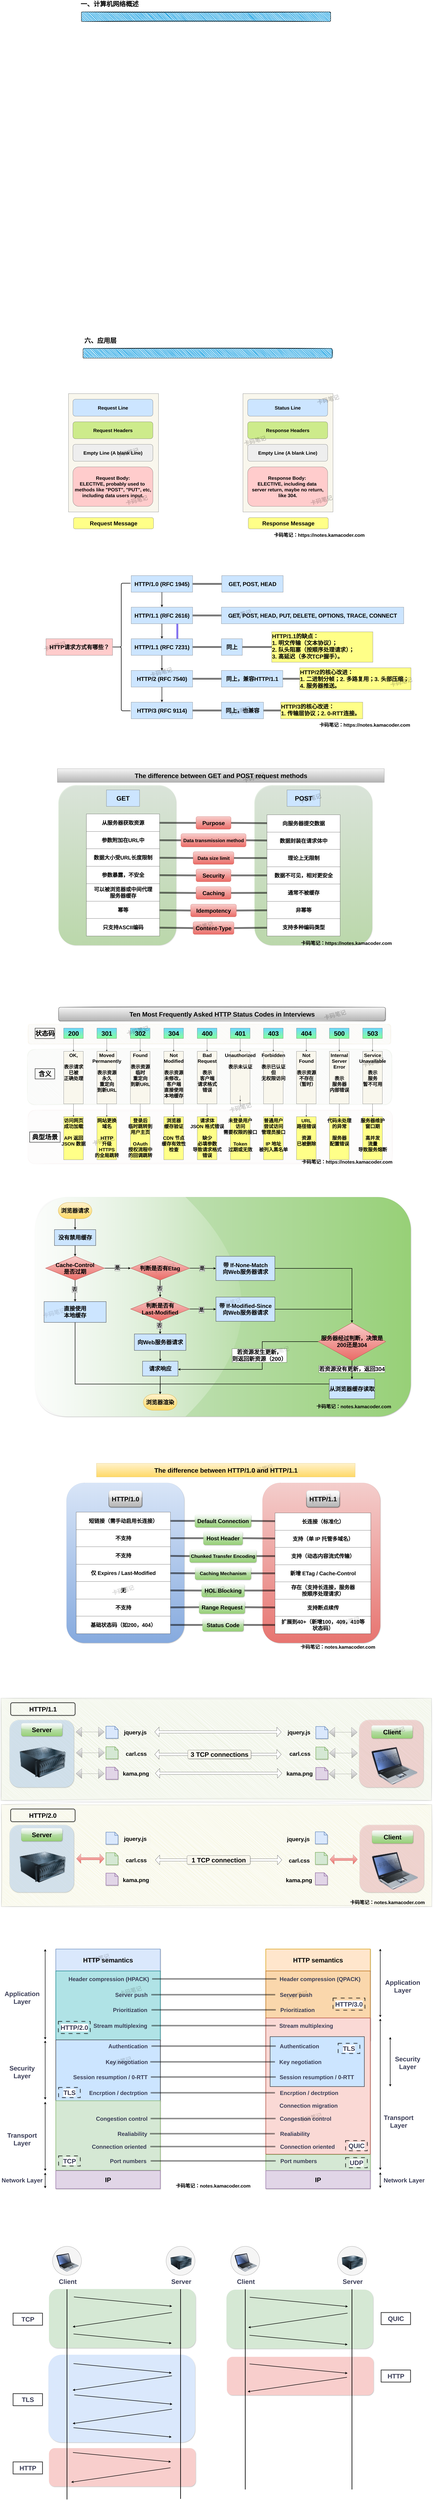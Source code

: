 <mxfile version="26.1.0">
  <diagram id="8SPFMyG9HEnadVJpUOck" name="第 1 页">
    <mxGraphModel dx="3750" dy="1938" grid="0" gridSize="100" guides="1" tooltips="1" connect="1" arrows="1" fold="1" page="0" pageScale="1" pageWidth="1169" pageHeight="827" math="0" shadow="0">
      <root>
        <mxCell id="0" />
        <mxCell id="1" parent="0" />
        <mxCell id="-ukixsd4xemJN7XGUsdm-116" value="" style="rounded=1;whiteSpace=wrap;html=1;strokeColor=none;fillColor=#f8cecc;strokeWidth=3;shadow=1;fontSize=35;" vertex="1" parent="1">
          <mxGeometry x="635.38" y="14569.97" width="912.25" height="238" as="geometry" />
        </mxCell>
        <mxCell id="-ukixsd4xemJN7XGUsdm-115" value="" style="rounded=1;whiteSpace=wrap;html=1;strokeColor=none;fillColor=#d5e8d4;strokeWidth=3;shadow=1;fontSize=35;" vertex="1" parent="1">
          <mxGeometry x="632.55" y="14153" width="912.25" height="366" as="geometry" />
        </mxCell>
        <mxCell id="-ukixsd4xemJN7XGUsdm-114" value="" style="rounded=1;whiteSpace=wrap;html=1;strokeColor=none;fillColor=#f8cecc;strokeWidth=3;shadow=1;fontSize=35;" vertex="1" parent="1">
          <mxGeometry x="-471.25" y="15137" width="912.25" height="238" as="geometry" />
        </mxCell>
        <mxCell id="-ukixsd4xemJN7XGUsdm-113" value="" style="rounded=1;whiteSpace=wrap;html=1;strokeColor=none;fillColor=#dae8fc;strokeWidth=3;shadow=1;fontSize=35;" vertex="1" parent="1">
          <mxGeometry x="-474.88" y="14557" width="912.25" height="544" as="geometry" />
        </mxCell>
        <mxCell id="-ukixsd4xemJN7XGUsdm-107" value="" style="rounded=1;whiteSpace=wrap;html=1;strokeColor=none;fillColor=#d5e8d4;strokeWidth=3;shadow=1;fontSize=35;" vertex="1" parent="1">
          <mxGeometry x="-471.25" y="14149" width="912.25" height="366" as="geometry" />
        </mxCell>
        <mxCell id="-ukixsd4xemJN7XGUsdm-98" value="" style="ellipse;whiteSpace=wrap;html=1;aspect=fixed;strokeColor=#666666;fontColor=#333333;fillColor=#f5f5f5;" vertex="1" parent="1">
          <mxGeometry x="-449.3" y="13884" width="180" height="180" as="geometry" />
        </mxCell>
        <mxCell id="-ukixsd4xemJN7XGUsdm-97" value="" style="ellipse;whiteSpace=wrap;html=1;aspect=fixed;strokeColor=#666666;fontColor=#333333;fillColor=#f5f5f5;" vertex="1" parent="1">
          <mxGeometry x="257" y="13884" width="180" height="180" as="geometry" />
        </mxCell>
        <mxCell id="AuSLllRTo14LejbjVCQ3-17" value="" style="text;fillColor=#ffff88;html=1;fontSize=24;fontStyle=1;verticalAlign=middle;align=center;shadow=1;strokeColor=#36393d;dashed=1;opacity=50;rounded=0;rotation=-90;sketch=1;curveFitting=1;jiggle=2;glass=0;" parent="1" vertex="1">
          <mxGeometry x="253.56" y="10118.71" width="633.62" height="2677" as="geometry" />
        </mxCell>
        <mxCell id="AuSLllRTo14LejbjVCQ3-5" value="" style="text;fillColor=#cdeb8b;html=1;fontSize=24;fontStyle=1;verticalAlign=middle;align=center;shadow=1;strokeColor=#36393d;dashed=1;opacity=50;rounded=0;rotation=-90;sketch=1;curveFitting=1;jiggle=2;glass=0;" parent="1" vertex="1">
          <mxGeometry x="251.03" y="9459.04" width="635.13" height="2677.25" as="geometry" />
        </mxCell>
        <mxCell id="uu7l3Kxnv63Fepq91U7A-2" value="" style="text;fillColor=#f8cecc;html=1;fontSize=24;fontStyle=1;verticalAlign=middle;align=center;shadow=1;strokeColor=#b85450;dashed=1;rounded=1;gradientColor=#ea6b66;opacity=90;" parent="1" vertex="1">
          <mxGeometry x="857" y="9144" width="732" height="993" as="geometry" />
        </mxCell>
        <mxCell id="uu7l3Kxnv63Fepq91U7A-48" value="" style="shape=table;html=1;whiteSpace=wrap;startSize=0;container=1;collapsible=0;childLayout=tableLayout;fontSize=33;fontStyle=1" parent="1" vertex="1">
          <mxGeometry x="934.5" y="9330" width="595.5" height="750" as="geometry" />
        </mxCell>
        <mxCell id="uu7l3Kxnv63Fepq91U7A-49" value="" style="shape=partialRectangle;html=1;whiteSpace=wrap;collapsible=0;dropTarget=0;pointerEvents=0;fillColor=none;top=0;left=0;bottom=0;right=0;points=[[0,0.5],[1,0.5]];portConstraint=eastwest;fontSize=33;fontStyle=1" parent="uu7l3Kxnv63Fepq91U7A-48" vertex="1">
          <mxGeometry width="595.5" height="108" as="geometry" />
        </mxCell>
        <mxCell id="uu7l3Kxnv63Fepq91U7A-50" value="长连接（标准化）" style="shape=partialRectangle;html=1;whiteSpace=wrap;connectable=0;overflow=hidden;fillColor=none;top=0;left=0;bottom=0;right=0;fontSize=33;fontStyle=1" parent="uu7l3Kxnv63Fepq91U7A-49" vertex="1">
          <mxGeometry width="596" height="108" as="geometry">
            <mxRectangle width="596" height="108" as="alternateBounds" />
          </mxGeometry>
        </mxCell>
        <mxCell id="uu7l3Kxnv63Fepq91U7A-51" value="" style="shape=partialRectangle;html=1;whiteSpace=wrap;collapsible=0;dropTarget=0;pointerEvents=0;fillColor=none;top=0;left=0;bottom=0;right=0;points=[[0,0.5],[1,0.5]];portConstraint=eastwest;fontSize=33;fontStyle=1" parent="uu7l3Kxnv63Fepq91U7A-48" vertex="1">
          <mxGeometry y="108" width="595.5" height="106" as="geometry" />
        </mxCell>
        <mxCell id="uu7l3Kxnv63Fepq91U7A-52" value="支持（单 IP 托管多域名）" style="shape=partialRectangle;html=1;whiteSpace=wrap;connectable=0;overflow=hidden;fillColor=none;top=0;left=0;bottom=0;right=0;fontSize=33;fontStyle=1" parent="uu7l3Kxnv63Fepq91U7A-51" vertex="1">
          <mxGeometry width="596" height="106" as="geometry">
            <mxRectangle width="596" height="106" as="alternateBounds" />
          </mxGeometry>
        </mxCell>
        <mxCell id="uu7l3Kxnv63Fepq91U7A-53" value="" style="shape=partialRectangle;html=1;whiteSpace=wrap;collapsible=0;dropTarget=0;pointerEvents=0;fillColor=none;top=0;left=0;bottom=0;right=0;points=[[0,0.5],[1,0.5]];portConstraint=eastwest;fontSize=33;fontStyle=1" parent="uu7l3Kxnv63Fepq91U7A-48" vertex="1">
          <mxGeometry y="214" width="595.5" height="108" as="geometry" />
        </mxCell>
        <mxCell id="uu7l3Kxnv63Fepq91U7A-54" value="支持（动态内容流式传输）" style="shape=partialRectangle;html=1;whiteSpace=wrap;connectable=0;overflow=hidden;fillColor=none;top=0;left=0;bottom=0;right=0;fontSize=33;fontStyle=1" parent="uu7l3Kxnv63Fepq91U7A-53" vertex="1">
          <mxGeometry width="596" height="108" as="geometry">
            <mxRectangle width="596" height="108" as="alternateBounds" />
          </mxGeometry>
        </mxCell>
        <mxCell id="uu7l3Kxnv63Fepq91U7A-55" value="" style="shape=partialRectangle;html=1;whiteSpace=wrap;collapsible=0;dropTarget=0;pointerEvents=0;fillColor=none;top=0;left=0;bottom=0;right=0;points=[[0,0.5],[1,0.5]];portConstraint=eastwest;fontSize=33;fontStyle=1" parent="uu7l3Kxnv63Fepq91U7A-48" vertex="1">
          <mxGeometry y="322" width="595.5" height="106" as="geometry" />
        </mxCell>
        <mxCell id="uu7l3Kxnv63Fepq91U7A-56" value="新增 ETag / Cache-Control" style="shape=partialRectangle;html=1;whiteSpace=wrap;connectable=0;overflow=hidden;fillColor=none;top=0;left=0;bottom=0;right=0;fontSize=33;fontStyle=1" parent="uu7l3Kxnv63Fepq91U7A-55" vertex="1">
          <mxGeometry width="596" height="106" as="geometry">
            <mxRectangle width="596" height="106" as="alternateBounds" />
          </mxGeometry>
        </mxCell>
        <mxCell id="uu7l3Kxnv63Fepq91U7A-57" value="" style="shape=partialRectangle;html=1;whiteSpace=wrap;collapsible=0;dropTarget=0;pointerEvents=0;fillColor=none;top=0;left=0;bottom=0;right=0;points=[[0,0.5],[1,0.5]];portConstraint=eastwest;fontSize=33;fontStyle=1" parent="uu7l3Kxnv63Fepq91U7A-48" vertex="1">
          <mxGeometry y="428" width="595.5" height="108" as="geometry" />
        </mxCell>
        <mxCell id="uu7l3Kxnv63Fepq91U7A-58" value="存在（支持长连接，&lt;span style=&quot;background-color: transparent;&quot;&gt;服务器&lt;/span&gt;&lt;div&gt;&lt;span style=&quot;background-color: transparent;&quot;&gt;按顺序处理请求）&lt;/span&gt;&lt;/div&gt;" style="shape=partialRectangle;html=1;whiteSpace=wrap;connectable=0;overflow=hidden;fillColor=none;top=0;left=0;bottom=0;right=0;fontSize=33;fontStyle=1" parent="uu7l3Kxnv63Fepq91U7A-57" vertex="1">
          <mxGeometry width="596" height="108" as="geometry">
            <mxRectangle width="596" height="108" as="alternateBounds" />
          </mxGeometry>
        </mxCell>
        <mxCell id="uu7l3Kxnv63Fepq91U7A-59" value="" style="shape=partialRectangle;html=1;whiteSpace=wrap;collapsible=0;dropTarget=0;pointerEvents=0;fillColor=none;top=0;left=0;bottom=0;right=0;points=[[0,0.5],[1,0.5]];portConstraint=eastwest;fontSize=33;fontStyle=1" parent="uu7l3Kxnv63Fepq91U7A-48" vertex="1">
          <mxGeometry y="536" width="595.5" height="106" as="geometry" />
        </mxCell>
        <mxCell id="uu7l3Kxnv63Fepq91U7A-60" value="支持断点续传" style="shape=partialRectangle;html=1;whiteSpace=wrap;connectable=0;overflow=hidden;fillColor=none;top=0;left=0;bottom=0;right=0;fontSize=33;fontStyle=1" parent="uu7l3Kxnv63Fepq91U7A-59" vertex="1">
          <mxGeometry width="596" height="106" as="geometry">
            <mxRectangle width="596" height="106" as="alternateBounds" />
          </mxGeometry>
        </mxCell>
        <mxCell id="uu7l3Kxnv63Fepq91U7A-61" value="" style="shape=partialRectangle;html=1;whiteSpace=wrap;collapsible=0;dropTarget=0;pointerEvents=0;fillColor=none;top=0;left=0;bottom=0;right=0;points=[[0,0.5],[1,0.5]];portConstraint=eastwest;fontSize=33;fontStyle=1" parent="uu7l3Kxnv63Fepq91U7A-48" vertex="1">
          <mxGeometry y="642" width="595.5" height="108" as="geometry" />
        </mxCell>
        <mxCell id="uu7l3Kxnv63Fepq91U7A-62" value="扩展到40+（新增100，409，410等&lt;div&gt;状态码）&lt;/div&gt;" style="shape=partialRectangle;html=1;whiteSpace=wrap;connectable=0;overflow=hidden;fillColor=none;top=0;left=0;bottom=0;right=0;fontSize=33;fontStyle=1" parent="uu7l3Kxnv63Fepq91U7A-61" vertex="1">
          <mxGeometry width="596" height="108" as="geometry">
            <mxRectangle width="596" height="108" as="alternateBounds" />
          </mxGeometry>
        </mxCell>
        <mxCell id="uu7l3Kxnv63Fepq91U7A-1" value="" style="text;fillColor=#dae8fc;html=1;fontSize=24;fontStyle=1;verticalAlign=middle;align=center;shadow=1;strokeColor=#6c8ebf;dashed=1;rounded=1;gradientColor=#7ea6e0;textShadow=1;glass=0;opacity=90;" parent="1" vertex="1">
          <mxGeometry x="-362" y="9144" width="732" height="993" as="geometry" />
        </mxCell>
        <mxCell id="uu7l3Kxnv63Fepq91U7A-33" value="" style="shape=table;html=1;whiteSpace=wrap;startSize=0;container=1;collapsible=0;childLayout=tableLayout;fontSize=33;fontStyle=1" parent="1" vertex="1">
          <mxGeometry x="-302" y="9325" width="586" height="755" as="geometry" />
        </mxCell>
        <mxCell id="uu7l3Kxnv63Fepq91U7A-34" value="" style="shape=partialRectangle;html=1;whiteSpace=wrap;collapsible=0;dropTarget=0;pointerEvents=0;fillColor=none;top=0;left=0;bottom=0;right=0;points=[[0,0.5],[1,0.5]];portConstraint=eastwest;fontSize=33;fontStyle=1" parent="uu7l3Kxnv63Fepq91U7A-33" vertex="1">
          <mxGeometry width="586" height="109" as="geometry" />
        </mxCell>
        <mxCell id="uu7l3Kxnv63Fepq91U7A-35" value="短链接（需手动启用长连接）" style="shape=partialRectangle;html=1;whiteSpace=wrap;connectable=0;overflow=hidden;fillColor=none;top=0;left=0;bottom=0;right=0;fontSize=33;fontStyle=1" parent="uu7l3Kxnv63Fepq91U7A-34" vertex="1">
          <mxGeometry width="586" height="109" as="geometry">
            <mxRectangle width="586" height="109" as="alternateBounds" />
          </mxGeometry>
        </mxCell>
        <mxCell id="uu7l3Kxnv63Fepq91U7A-36" value="" style="shape=partialRectangle;html=1;whiteSpace=wrap;collapsible=0;dropTarget=0;pointerEvents=0;fillColor=none;top=0;left=0;bottom=0;right=0;points=[[0,0.5],[1,0.5]];portConstraint=eastwest;fontSize=33;fontStyle=1" parent="uu7l3Kxnv63Fepq91U7A-33" vertex="1">
          <mxGeometry y="109" width="586" height="106" as="geometry" />
        </mxCell>
        <mxCell id="uu7l3Kxnv63Fepq91U7A-37" value="不支持" style="shape=partialRectangle;html=1;whiteSpace=wrap;connectable=0;overflow=hidden;fillColor=none;top=0;left=0;bottom=0;right=0;fontSize=33;fontStyle=1" parent="uu7l3Kxnv63Fepq91U7A-36" vertex="1">
          <mxGeometry width="586" height="106" as="geometry">
            <mxRectangle width="586" height="106" as="alternateBounds" />
          </mxGeometry>
        </mxCell>
        <mxCell id="uu7l3Kxnv63Fepq91U7A-38" value="" style="shape=partialRectangle;html=1;whiteSpace=wrap;collapsible=0;dropTarget=0;pointerEvents=0;fillColor=none;top=0;left=0;bottom=0;right=0;points=[[0,0.5],[1,0.5]];portConstraint=eastwest;fontSize=33;fontStyle=1" parent="uu7l3Kxnv63Fepq91U7A-33" vertex="1">
          <mxGeometry y="215" width="586" height="109" as="geometry" />
        </mxCell>
        <mxCell id="uu7l3Kxnv63Fepq91U7A-39" value="不支持" style="shape=partialRectangle;html=1;whiteSpace=wrap;connectable=0;overflow=hidden;fillColor=none;top=0;left=0;bottom=0;right=0;fontSize=33;fontStyle=1" parent="uu7l3Kxnv63Fepq91U7A-38" vertex="1">
          <mxGeometry width="586" height="109" as="geometry">
            <mxRectangle width="586" height="109" as="alternateBounds" />
          </mxGeometry>
        </mxCell>
        <mxCell id="uu7l3Kxnv63Fepq91U7A-40" value="" style="shape=partialRectangle;html=1;whiteSpace=wrap;collapsible=0;dropTarget=0;pointerEvents=0;fillColor=none;top=0;left=0;bottom=0;right=0;points=[[0,0.5],[1,0.5]];portConstraint=eastwest;fontSize=33;fontStyle=1" parent="uu7l3Kxnv63Fepq91U7A-33" vertex="1">
          <mxGeometry y="324" width="586" height="107" as="geometry" />
        </mxCell>
        <mxCell id="uu7l3Kxnv63Fepq91U7A-41" value="仅 Expires / Last-Modified" style="shape=partialRectangle;html=1;whiteSpace=wrap;connectable=0;overflow=hidden;fillColor=none;top=0;left=0;bottom=0;right=0;fontSize=33;fontStyle=1" parent="uu7l3Kxnv63Fepq91U7A-40" vertex="1">
          <mxGeometry width="586" height="107" as="geometry">
            <mxRectangle width="586" height="107" as="alternateBounds" />
          </mxGeometry>
        </mxCell>
        <mxCell id="uu7l3Kxnv63Fepq91U7A-42" value="" style="shape=partialRectangle;html=1;whiteSpace=wrap;collapsible=0;dropTarget=0;pointerEvents=0;fillColor=none;top=0;left=0;bottom=0;right=0;points=[[0,0.5],[1,0.5]];portConstraint=eastwest;fontSize=33;fontStyle=1" parent="uu7l3Kxnv63Fepq91U7A-33" vertex="1">
          <mxGeometry y="431" width="586" height="109" as="geometry" />
        </mxCell>
        <mxCell id="uu7l3Kxnv63Fepq91U7A-43" value="无" style="shape=partialRectangle;html=1;whiteSpace=wrap;connectable=0;overflow=hidden;fillColor=none;top=0;left=0;bottom=0;right=0;fontSize=33;fontStyle=1" parent="uu7l3Kxnv63Fepq91U7A-42" vertex="1">
          <mxGeometry width="586" height="109" as="geometry">
            <mxRectangle width="586" height="109" as="alternateBounds" />
          </mxGeometry>
        </mxCell>
        <mxCell id="uu7l3Kxnv63Fepq91U7A-44" value="" style="shape=partialRectangle;html=1;whiteSpace=wrap;collapsible=0;dropTarget=0;pointerEvents=0;fillColor=none;top=0;left=0;bottom=0;right=0;points=[[0,0.5],[1,0.5]];portConstraint=eastwest;fontSize=33;fontStyle=1" parent="uu7l3Kxnv63Fepq91U7A-33" vertex="1">
          <mxGeometry y="540" width="586" height="106" as="geometry" />
        </mxCell>
        <mxCell id="uu7l3Kxnv63Fepq91U7A-45" value="不支持" style="shape=partialRectangle;html=1;whiteSpace=wrap;connectable=0;overflow=hidden;fillColor=none;top=0;left=0;bottom=0;right=0;fontSize=33;fontStyle=1" parent="uu7l3Kxnv63Fepq91U7A-44" vertex="1">
          <mxGeometry width="586" height="106" as="geometry">
            <mxRectangle width="586" height="106" as="alternateBounds" />
          </mxGeometry>
        </mxCell>
        <mxCell id="uu7l3Kxnv63Fepq91U7A-46" value="" style="shape=partialRectangle;html=1;whiteSpace=wrap;collapsible=0;dropTarget=0;pointerEvents=0;fillColor=none;top=0;left=0;bottom=0;right=0;points=[[0,0.5],[1,0.5]];portConstraint=eastwest;fontSize=33;fontStyle=1" parent="uu7l3Kxnv63Fepq91U7A-33" vertex="1">
          <mxGeometry y="646" width="586" height="109" as="geometry" />
        </mxCell>
        <mxCell id="uu7l3Kxnv63Fepq91U7A-47" value="基础状态码（如200，404）" style="shape=partialRectangle;html=1;whiteSpace=wrap;connectable=0;overflow=hidden;fillColor=none;top=0;left=0;bottom=0;right=0;fontSize=33;fontStyle=1" parent="uu7l3Kxnv63Fepq91U7A-46" vertex="1">
          <mxGeometry width="586" height="109" as="geometry">
            <mxRectangle width="586" height="109" as="alternateBounds" />
          </mxGeometry>
        </mxCell>
        <mxCell id="XAhxIHD1JuEFwf7Ed8fU-1" value="" style="text;fillColor=#d5e8d4;html=1;fontSize=24;fontStyle=1;verticalAlign=middle;align=center;shadow=1;strokeColor=#82b366;dashed=1;rounded=1;rotation=-90;glass=1;gradientColor=#97d077;" parent="1" vertex="1">
          <mxGeometry x="-70.18" y="6882" width="1361.82" height="2335.93" as="geometry" />
        </mxCell>
        <mxCell id="EWVK0juN6aZe-70fhaZd-25" value="" style="edgeStyle=orthogonalEdgeStyle;rounded=0;orthogonalLoop=1;jettySize=auto;html=1;strokeWidth=3;" parent="1" source="EWVK0juN6aZe-70fhaZd-13" target="EWVK0juN6aZe-70fhaZd-24" edge="1">
          <mxGeometry relative="1" as="geometry" />
        </mxCell>
        <mxCell id="s4eQD-G11fO3ZMLgUpAx-88" value="" style="text;fillColor=#f8cecc;html=1;fontSize=24;fontStyle=1;verticalAlign=middle;align=center;shadow=1;strokeColor=#b85450;dashed=1;opacity=15;rounded=1;sketch=1;rotation=-90;" parent="1" vertex="1">
          <mxGeometry x="364.25" y="5862.25" width="333" height="2266" as="geometry" />
        </mxCell>
        <mxCell id="s4eQD-G11fO3ZMLgUpAx-87" value="" style="text;fillColor=#d5e8d4;html=1;fontSize=24;fontStyle=1;verticalAlign=middle;align=center;shadow=1;strokeColor=#82b366;dashed=1;opacity=25;rounded=1;sketch=1;rotation=-90;" parent="1" vertex="1">
          <mxGeometry x="355.38" y="5489.62" width="343.5" height="2266" as="geometry" />
        </mxCell>
        <mxCell id="s4eQD-G11fO3ZMLgUpAx-86" value="" style="text;fillColor=#fff2cc;html=1;fontSize=24;fontStyle=1;verticalAlign=middle;align=center;shadow=1;strokeColor=#d6b656;dashed=1;opacity=30;rounded=1;sketch=1;rotation=-90;" parent="1" vertex="1">
          <mxGeometry x="464.87" y="5229.38" width="122.5" height="2254.25" as="geometry" />
        </mxCell>
        <mxCell id="PurhWnnzGo2VnZS157Xb-70" value="" style="text;fillColor=#d5e8d4;html=1;fontSize=24;fontStyle=1;verticalAlign=middle;align=center;shadow=1;strokeColor=#82b366;dashed=1;opacity=50;rounded=1;gradientColor=#97d077;" parent="1" vertex="1">
          <mxGeometry x="-412" y="4812" width="732" height="993" as="geometry" />
        </mxCell>
        <mxCell id="PurhWnnzGo2VnZS157Xb-71" value="" style="text;fillColor=#d5e8d4;html=1;fontSize=24;fontStyle=1;verticalAlign=middle;align=center;shadow=1;strokeColor=#82b366;dashed=1;opacity=50;rounded=1;gradientColor=#97d077;" parent="1" vertex="1">
          <mxGeometry x="807" y="4812" width="732" height="993" as="geometry" />
        </mxCell>
        <mxCell id="vQP0YwdE47mMLyTKJn6r-1" value="" style="rounded=1;whiteSpace=wrap;html=1;strokeWidth=2;fillWeight=4;hachureGap=8;hachureAngle=45;fillColor=#1ba1e2;sketch=1;labelBackgroundColor=#ffffff;" parent="1" vertex="1">
          <mxGeometry x="-270" y="10" width="1550" height="60" as="geometry" />
        </mxCell>
        <mxCell id="vQP0YwdE47mMLyTKJn6r-2" value="一、计算机网络概述" style="text;strokeColor=none;fillColor=none;html=1;fontSize=40;fontStyle=1;verticalAlign=middle;align=center;labelBackgroundColor=#ffffff;" parent="1" vertex="1">
          <mxGeometry x="-280" y="-60" width="370" height="40" as="geometry" />
        </mxCell>
        <mxCell id="vQP0YwdE47mMLyTKJn6r-6" value="" style="text;strokeColor=#36393d;fillColor=#f9f7ed;html=1;fontSize=24;fontStyle=1;verticalAlign=middle;align=center;" parent="1" vertex="1">
          <mxGeometry x="-350" y="2380" width="560" height="735" as="geometry" />
        </mxCell>
        <mxCell id="PNd0fnLT567p1pSeuQi6-2" value="" style="text;strokeColor=#36393d;fillColor=#f9f7ed;html=1;fontSize=24;fontStyle=1;verticalAlign=middle;align=center;" parent="1" vertex="1">
          <mxGeometry x="735" y="2380" width="560" height="735" as="geometry" />
        </mxCell>
        <mxCell id="PNd0fnLT567p1pSeuQi6-3" value="Request Body:&lt;br style=&quot;font-size: 30px&quot;&gt;ELECTIVE, probably used to&amp;nbsp;&lt;br style=&quot;font-size: 30px&quot;&gt;methods like &quot;POST&quot;, &quot;PUT&quot;, etc,&lt;br&gt;including data users input." style="text;strokeColor=#36393d;fillColor=#ffcccc;html=1;fontSize=30;fontStyle=1;verticalAlign=middle;align=center;rounded=1;" parent="1" vertex="1">
          <mxGeometry x="-322.5" y="2835" width="497.5" height="245" as="geometry" />
        </mxCell>
        <mxCell id="PNd0fnLT567p1pSeuQi6-4" value="Request Line" style="text;strokeColor=#36393d;fillColor=#cce5ff;html=1;fontSize=30;fontStyle=1;verticalAlign=middle;align=center;rounded=1;" parent="1" vertex="1">
          <mxGeometry x="-322.5" y="2415" width="497.5" height="105" as="geometry" />
        </mxCell>
        <mxCell id="PNd0fnLT567p1pSeuQi6-5" value="Request Headers" style="text;strokeColor=#36393d;fillColor=#cdeb8b;html=1;fontSize=30;fontStyle=1;verticalAlign=middle;align=center;rounded=1;" parent="1" vertex="1">
          <mxGeometry x="-322.5" y="2555" width="497.5" height="105" as="geometry" />
        </mxCell>
        <mxCell id="PNd0fnLT567p1pSeuQi6-6" value="Empty Line (A blank Line)" style="text;strokeColor=#36393d;fillColor=#eeeeee;html=1;fontSize=30;fontStyle=1;verticalAlign=middle;align=center;rounded=1;" parent="1" vertex="1">
          <mxGeometry x="-322.5" y="2695" width="497.5" height="105" as="geometry" />
        </mxCell>
        <mxCell id="PNd0fnLT567p1pSeuQi6-7" value="Response Body:&amp;nbsp;&lt;br&gt;ELECTIVE, including data&amp;nbsp;&lt;br&gt;server return, maybe no return,&lt;br&gt;like 304." style="text;strokeColor=#36393d;fillColor=#ffcccc;html=1;fontSize=30;fontStyle=1;verticalAlign=middle;align=center;rounded=1;" parent="1" vertex="1">
          <mxGeometry x="764.38" y="2835" width="497.5" height="245" as="geometry" />
        </mxCell>
        <mxCell id="PNd0fnLT567p1pSeuQi6-8" value="Status Line" style="text;strokeColor=#36393d;fillColor=#cce5ff;html=1;fontSize=30;fontStyle=1;verticalAlign=middle;align=center;rounded=1;" parent="1" vertex="1">
          <mxGeometry x="764.38" y="2415" width="497.5" height="105" as="geometry" />
        </mxCell>
        <mxCell id="PNd0fnLT567p1pSeuQi6-9" value="Response Headers" style="text;strokeColor=#36393d;fillColor=#cdeb8b;html=1;fontSize=30;fontStyle=1;verticalAlign=middle;align=center;rounded=1;" parent="1" vertex="1">
          <mxGeometry x="764.38" y="2555" width="497.5" height="105" as="geometry" />
        </mxCell>
        <mxCell id="PNd0fnLT567p1pSeuQi6-11" value="Request Message" style="text;strokeColor=#36393d;fillColor=#ffff88;html=1;fontSize=35;fontStyle=1;verticalAlign=middle;align=center;rounded=1;" parent="1" vertex="1">
          <mxGeometry x="-318.75" y="3150" width="497.5" height="70" as="geometry" />
        </mxCell>
        <mxCell id="PNd0fnLT567p1pSeuQi6-12" value="Response Message" style="text;strokeColor=#36393d;fillColor=#ffff88;html=1;fontSize=35;fontStyle=1;verticalAlign=middle;align=center;rounded=1;" parent="1" vertex="1">
          <mxGeometry x="768.13" y="3150" width="497.5" height="70" as="geometry" />
        </mxCell>
        <mxCell id="PNd0fnLT567p1pSeuQi6-13" value="Empty Line (A blank Line)" style="text;strokeColor=#36393d;fillColor=#eeeeee;html=1;fontSize=30;fontStyle=1;verticalAlign=middle;align=center;rounded=1;" parent="1" vertex="1">
          <mxGeometry x="764.38" y="2695" width="497.5" height="105" as="geometry" />
        </mxCell>
        <mxCell id="PNd0fnLT567p1pSeuQi6-14" value="卡码笔记：https://notes.kamacoder.com" style="text;strokeColor=none;fillColor=none;html=1;fontSize=30;fontStyle=1;verticalAlign=middle;align=center;rounded=0;shadow=1;sketch=0;rotation=0;" parent="1" vertex="1">
          <mxGeometry x="910" y="3220" width="598" height="75" as="geometry" />
        </mxCell>
        <mxCell id="PNd0fnLT567p1pSeuQi6-15" value="卡码笔记" style="text;strokeColor=none;fillColor=none;html=1;fontSize=35;fontStyle=1;verticalAlign=middle;align=center;rounded=0;shadow=1;sketch=0;rotation=-15;textOpacity=20;" parent="1" vertex="1">
          <mxGeometry x="-56" y="2710" width="146" height="75" as="geometry" />
        </mxCell>
        <mxCell id="PNd0fnLT567p1pSeuQi6-17" value="卡码笔记" style="text;strokeColor=none;fillColor=none;html=1;fontSize=35;fontStyle=1;verticalAlign=middle;align=center;rounded=0;shadow=1;sketch=0;rotation=-15;textOpacity=20;" parent="1" vertex="1">
          <mxGeometry x="735" y="2635" width="146" height="75" as="geometry" />
        </mxCell>
        <mxCell id="PNd0fnLT567p1pSeuQi6-18" value="卡码笔记" style="text;strokeColor=none;fillColor=none;html=1;fontSize=35;fontStyle=1;verticalAlign=middle;align=center;rounded=0;shadow=1;sketch=0;rotation=-15;textOpacity=20;" parent="1" vertex="1">
          <mxGeometry x="1190" y="2380" width="146" height="75" as="geometry" />
        </mxCell>
        <mxCell id="PNd0fnLT567p1pSeuQi6-19" value="卡码笔记" style="text;strokeColor=none;fillColor=none;html=1;fontSize=35;fontStyle=1;verticalAlign=middle;align=center;rounded=0;shadow=1;sketch=0;rotation=-15;textOpacity=20;" parent="1" vertex="1">
          <mxGeometry x="1149" y="3005" width="146" height="75" as="geometry" />
        </mxCell>
        <mxCell id="PNd0fnLT567p1pSeuQi6-20" value="卡码笔记" style="text;strokeColor=none;fillColor=none;html=1;fontSize=35;fontStyle=1;verticalAlign=middle;align=center;rounded=0;shadow=1;sketch=0;rotation=-15;textOpacity=20;" parent="1" vertex="1">
          <mxGeometry y="3005" width="146" height="75" as="geometry" />
        </mxCell>
        <mxCell id="NydCjZPw2G8oa4ukXXsM-1" value="" style="rounded=1;whiteSpace=wrap;html=1;strokeWidth=2;fillWeight=4;hachureGap=8;hachureAngle=45;fillColor=#1ba1e2;sketch=1;labelBackgroundColor=#ffffff;" parent="1" vertex="1">
          <mxGeometry x="-260" y="2100" width="1550" height="60" as="geometry" />
        </mxCell>
        <mxCell id="NydCjZPw2G8oa4ukXXsM-2" value="六、应用层" style="text;strokeColor=none;fillColor=none;html=1;fontSize=40;fontStyle=1;verticalAlign=middle;align=center;labelBackgroundColor=#ffffff;" parent="1" vertex="1">
          <mxGeometry x="-270" y="2030" width="235" height="40" as="geometry" />
        </mxCell>
        <mxCell id="NydCjZPw2G8oa4ukXXsM-3" value="HTTP请求方式有哪些？" style="text;strokeColor=#36393d;fillColor=#ffcccc;html=1;fontSize=35;fontStyle=1;verticalAlign=middle;align=center;" parent="1" vertex="1">
          <mxGeometry x="-490" y="3902" width="414" height="103" as="geometry" />
        </mxCell>
        <mxCell id="NydCjZPw2G8oa4ukXXsM-14" style="edgeStyle=orthogonalEdgeStyle;rounded=0;orthogonalLoop=1;jettySize=auto;html=1;exitX=0.5;exitY=1;exitDx=0;exitDy=0;entryX=0.5;entryY=0;entryDx=0;entryDy=0;strokeWidth=3;fontSize=35;" parent="1" source="NydCjZPw2G8oa4ukXXsM-4" target="NydCjZPw2G8oa4ukXXsM-9" edge="1">
          <mxGeometry relative="1" as="geometry" />
        </mxCell>
        <mxCell id="NydCjZPw2G8oa4ukXXsM-19" value="" style="edgeStyle=orthogonalEdgeStyle;rounded=0;orthogonalLoop=1;jettySize=auto;html=1;strokeWidth=3;fontSize=35;shape=link;" parent="1" source="NydCjZPw2G8oa4ukXXsM-4" target="NydCjZPw2G8oa4ukXXsM-18" edge="1">
          <mxGeometry relative="1" as="geometry" />
        </mxCell>
        <mxCell id="NydCjZPw2G8oa4ukXXsM-4" value="HTTP/1.0 (RFC 1945)" style="text;strokeColor=#36393d;fillColor=#cce5ff;html=1;fontSize=35;fontStyle=1;verticalAlign=middle;align=center;" parent="1" vertex="1">
          <mxGeometry x="40" y="3510" width="382" height="103" as="geometry" />
        </mxCell>
        <mxCell id="NydCjZPw2G8oa4ukXXsM-18" value="GET, POST, HEAD" style="text;strokeColor=#36393d;fillColor=#cce5ff;html=1;fontSize=35;fontStyle=1;verticalAlign=middle;align=center;" parent="1" vertex="1">
          <mxGeometry x="603" y="3510" width="382" height="103" as="geometry" />
        </mxCell>
        <mxCell id="NydCjZPw2G8oa4ukXXsM-13" style="edgeStyle=orthogonalEdgeStyle;rounded=0;orthogonalLoop=1;jettySize=auto;html=1;exitX=0.75;exitY=1;exitDx=0;exitDy=0;entryX=0.75;entryY=0;entryDx=0;entryDy=0;fontSize=35;strokeWidth=3;shape=link;strokeColor=#2D0DFF;shadow=1;" parent="1" source="NydCjZPw2G8oa4ukXXsM-9" target="NydCjZPw2G8oa4ukXXsM-10" edge="1">
          <mxGeometry relative="1" as="geometry" />
        </mxCell>
        <mxCell id="NydCjZPw2G8oa4ukXXsM-15" style="edgeStyle=orthogonalEdgeStyle;rounded=0;orthogonalLoop=1;jettySize=auto;html=1;exitX=0.5;exitY=1;exitDx=0;exitDy=0;strokeWidth=3;fontSize=35;" parent="1" source="NydCjZPw2G8oa4ukXXsM-9" target="NydCjZPw2G8oa4ukXXsM-10" edge="1">
          <mxGeometry relative="1" as="geometry" />
        </mxCell>
        <mxCell id="NydCjZPw2G8oa4ukXXsM-21" value="" style="edgeStyle=orthogonalEdgeStyle;shape=link;rounded=0;orthogonalLoop=1;jettySize=auto;html=1;strokeWidth=3;fontSize=35;" parent="1" source="NydCjZPw2G8oa4ukXXsM-9" target="NydCjZPw2G8oa4ukXXsM-20" edge="1">
          <mxGeometry relative="1" as="geometry" />
        </mxCell>
        <mxCell id="NydCjZPw2G8oa4ukXXsM-9" value="HTTP/1.1 (RFC 2616)" style="text;strokeColor=#36393d;fillColor=#cce5ff;html=1;fontSize=35;fontStyle=1;verticalAlign=middle;align=center;" parent="1" vertex="1">
          <mxGeometry x="40" y="3706" width="382" height="103" as="geometry" />
        </mxCell>
        <mxCell id="NydCjZPw2G8oa4ukXXsM-20" value="GET, POST, HEAD, PUT, DELETE, OPTIONS, TRACE, CONNECT" style="text;strokeColor=#36393d;fillColor=#cce5ff;html=1;fontSize=35;fontStyle=1;verticalAlign=middle;align=center;" parent="1" vertex="1">
          <mxGeometry x="601" y="3706" width="1134" height="103" as="geometry" />
        </mxCell>
        <mxCell id="NydCjZPw2G8oa4ukXXsM-16" style="edgeStyle=orthogonalEdgeStyle;rounded=0;orthogonalLoop=1;jettySize=auto;html=1;exitX=0.5;exitY=1;exitDx=0;exitDy=0;strokeWidth=3;fontSize=35;" parent="1" source="NydCjZPw2G8oa4ukXXsM-10" target="NydCjZPw2G8oa4ukXXsM-12" edge="1">
          <mxGeometry relative="1" as="geometry" />
        </mxCell>
        <mxCell id="NydCjZPw2G8oa4ukXXsM-30" value="" style="edgeStyle=orthogonalEdgeStyle;curved=1;rounded=0;orthogonalLoop=1;jettySize=auto;html=1;shadow=0;strokeColor=#000000;strokeWidth=3;fontSize=35;shape=link;" parent="1" source="NydCjZPw2G8oa4ukXXsM-10" target="NydCjZPw2G8oa4ukXXsM-29" edge="1">
          <mxGeometry relative="1" as="geometry" />
        </mxCell>
        <mxCell id="NydCjZPw2G8oa4ukXXsM-10" value="HTTP/1.1 (RFC 7231)" style="text;strokeColor=#36393d;fillColor=#cce5ff;html=1;fontSize=35;fontStyle=1;verticalAlign=middle;align=center;" parent="1" vertex="1">
          <mxGeometry x="40" y="3902" width="382" height="103" as="geometry" />
        </mxCell>
        <mxCell id="NydCjZPw2G8oa4ukXXsM-32" value="" style="edgeStyle=orthogonalEdgeStyle;shape=link;curved=1;rounded=0;orthogonalLoop=1;jettySize=auto;html=1;shadow=0;strokeColor=#000000;strokeWidth=3;fontSize=35;" parent="1" source="NydCjZPw2G8oa4ukXXsM-29" target="NydCjZPw2G8oa4ukXXsM-31" edge="1">
          <mxGeometry relative="1" as="geometry" />
        </mxCell>
        <mxCell id="NydCjZPw2G8oa4ukXXsM-29" value="同上" style="text;strokeColor=#36393d;fillColor=#cce5ff;html=1;fontSize=35;fontStyle=1;verticalAlign=middle;align=center;" parent="1" vertex="1">
          <mxGeometry x="601" y="3902" width="130" height="103" as="geometry" />
        </mxCell>
        <mxCell id="NydCjZPw2G8oa4ukXXsM-31" value="HTTP/1.1的缺点：&lt;br&gt;1. 明文传输（文本协议）；&lt;br&gt;2. 队头阻塞（按顺序处理请求）；&lt;br&gt;3. 高延迟（多次TCP握手）。" style="text;strokeColor=#36393d;fillColor=#ffff88;html=1;fontSize=35;fontStyle=1;verticalAlign=top;align=left;" parent="1" vertex="1">
          <mxGeometry x="914" y="3859.25" width="629" height="188.5" as="geometry" />
        </mxCell>
        <mxCell id="NydCjZPw2G8oa4ukXXsM-36" value="" style="edgeStyle=orthogonalEdgeStyle;shape=link;curved=1;rounded=0;orthogonalLoop=1;jettySize=auto;html=1;shadow=0;strokeColor=#000000;strokeWidth=3;fontSize=35;" parent="1" source="NydCjZPw2G8oa4ukXXsM-11" target="NydCjZPw2G8oa4ukXXsM-35" edge="1">
          <mxGeometry relative="1" as="geometry" />
        </mxCell>
        <mxCell id="NydCjZPw2G8oa4ukXXsM-11" value="HTTP/3 (RFC 9114)" style="text;strokeColor=#36393d;fillColor=#cce5ff;html=1;fontSize=35;fontStyle=1;verticalAlign=middle;align=center;" parent="1" vertex="1">
          <mxGeometry x="40" y="4296" width="382" height="103" as="geometry" />
        </mxCell>
        <mxCell id="NydCjZPw2G8oa4ukXXsM-40" value="" style="edgeStyle=orthogonalEdgeStyle;shape=link;curved=1;rounded=0;orthogonalLoop=1;jettySize=auto;html=1;shadow=0;strokeColor=#000000;strokeWidth=3;fontSize=35;" parent="1" source="NydCjZPw2G8oa4ukXXsM-35" target="NydCjZPw2G8oa4ukXXsM-39" edge="1">
          <mxGeometry relative="1" as="geometry" />
        </mxCell>
        <mxCell id="NydCjZPw2G8oa4ukXXsM-35" value="同上，也兼容" style="text;strokeColor=#36393d;fillColor=#cce5ff;html=1;fontSize=35;fontStyle=1;verticalAlign=middle;align=center;" parent="1" vertex="1">
          <mxGeometry x="601" y="4296" width="262" height="103" as="geometry" />
        </mxCell>
        <mxCell id="NydCjZPw2G8oa4ukXXsM-39" value="HTTP/3的核心改进：&lt;br&gt;1. 传输层协议；2. 0-RTT连接。" style="text;strokeColor=#36393d;fillColor=#ffff88;html=1;fontSize=35;fontStyle=1;verticalAlign=top;align=left;" parent="1" vertex="1">
          <mxGeometry x="970" y="4296" width="510" height="103" as="geometry" />
        </mxCell>
        <mxCell id="NydCjZPw2G8oa4ukXXsM-17" style="edgeStyle=orthogonalEdgeStyle;rounded=0;orthogonalLoop=1;jettySize=auto;html=1;exitX=0.5;exitY=1;exitDx=0;exitDy=0;strokeWidth=3;fontSize=35;" parent="1" source="NydCjZPw2G8oa4ukXXsM-12" target="NydCjZPw2G8oa4ukXXsM-11" edge="1">
          <mxGeometry relative="1" as="geometry" />
        </mxCell>
        <mxCell id="NydCjZPw2G8oa4ukXXsM-34" value="" style="edgeStyle=orthogonalEdgeStyle;shape=link;curved=1;rounded=0;orthogonalLoop=1;jettySize=auto;html=1;shadow=0;strokeColor=#000000;strokeWidth=3;fontSize=35;" parent="1" source="NydCjZPw2G8oa4ukXXsM-12" target="NydCjZPw2G8oa4ukXXsM-33" edge="1">
          <mxGeometry relative="1" as="geometry" />
        </mxCell>
        <mxCell id="NydCjZPw2G8oa4ukXXsM-12" value="HTTP/2 (RFC 7540)" style="text;strokeColor=#36393d;fillColor=#cce5ff;html=1;fontSize=35;fontStyle=1;verticalAlign=middle;align=center;" parent="1" vertex="1">
          <mxGeometry x="40" y="4099" width="382" height="103" as="geometry" />
        </mxCell>
        <mxCell id="NydCjZPw2G8oa4ukXXsM-38" style="edgeStyle=orthogonalEdgeStyle;shape=link;curved=1;rounded=0;orthogonalLoop=1;jettySize=auto;html=1;exitX=1;exitY=0.5;exitDx=0;exitDy=0;entryX=0;entryY=0.5;entryDx=0;entryDy=0;shadow=0;strokeColor=#000000;strokeWidth=3;fontSize=35;" parent="1" source="NydCjZPw2G8oa4ukXXsM-33" target="NydCjZPw2G8oa4ukXXsM-37" edge="1">
          <mxGeometry relative="1" as="geometry" />
        </mxCell>
        <mxCell id="NydCjZPw2G8oa4ukXXsM-33" value="同上，兼容HTTP/1.1" style="text;strokeColor=#36393d;fillColor=#cce5ff;html=1;fontSize=35;fontStyle=1;verticalAlign=middle;align=center;" parent="1" vertex="1">
          <mxGeometry x="601" y="4099" width="382" height="103" as="geometry" />
        </mxCell>
        <mxCell id="NydCjZPw2G8oa4ukXXsM-27" value="" style="shape=curlyBracket;whiteSpace=wrap;html=1;rounded=1;fontSize=35;strokeWidth=3;sketch=0;shadow=1;" parent="1" vertex="1">
          <mxGeometry x="-79" y="3557" width="114" height="792" as="geometry" />
        </mxCell>
        <mxCell id="NydCjZPw2G8oa4ukXXsM-37" value="HTTP/2的核心改进：&lt;br&gt;1. 二进制分帧；2. 多路复用；3. 头部压缩；&lt;br&gt;4. 服务器推送。" style="text;strokeColor=#36393d;fillColor=#ffff88;html=1;fontSize=35;fontStyle=1;verticalAlign=top;align=left;" parent="1" vertex="1">
          <mxGeometry x="1088" y="4082.5" width="692" height="136" as="geometry" />
        </mxCell>
        <mxCell id="NydCjZPw2G8oa4ukXXsM-42" value="卡码笔记" style="text;strokeColor=none;fillColor=none;html=1;fontSize=35;fontStyle=1;verticalAlign=middle;align=center;rounded=0;shadow=1;sketch=0;rotation=-15;textOpacity=20;" parent="1" vertex="1">
          <mxGeometry x="152" y="4073" width="146" height="75" as="geometry" />
        </mxCell>
        <mxCell id="NydCjZPw2G8oa4ukXXsM-43" value="卡码笔记：https://notes.kamacoder.com" style="text;strokeColor=none;fillColor=none;html=1;fontSize=30;fontStyle=1;verticalAlign=middle;align=center;rounded=0;shadow=1;sketch=0;rotation=0;" parent="1" vertex="1">
          <mxGeometry x="1193" y="4399" width="598" height="75" as="geometry" />
        </mxCell>
        <mxCell id="NydCjZPw2G8oa4ukXXsM-44" value="卡码笔记" style="text;strokeColor=none;fillColor=none;html=1;fontSize=35;fontStyle=1;verticalAlign=middle;align=center;rounded=0;shadow=1;sketch=0;rotation=-15;textOpacity=20;" parent="1" vertex="1">
          <mxGeometry x="-510" y="3912" width="146" height="75" as="geometry" />
        </mxCell>
        <mxCell id="NydCjZPw2G8oa4ukXXsM-45" value="卡码笔记" style="text;strokeColor=none;fillColor=none;html=1;fontSize=35;fontStyle=1;verticalAlign=middle;align=center;rounded=0;shadow=1;sketch=0;rotation=-15;textOpacity=20;" parent="1" vertex="1">
          <mxGeometry x="645" y="3715" width="146" height="75" as="geometry" />
        </mxCell>
        <mxCell id="NydCjZPw2G8oa4ukXXsM-46" value="卡码笔记" style="text;strokeColor=none;fillColor=none;html=1;fontSize=35;fontStyle=1;verticalAlign=middle;align=center;rounded=0;shadow=1;sketch=0;rotation=-15;textOpacity=20;" parent="1" vertex="1">
          <mxGeometry x="640" y="4314" width="146" height="75" as="geometry" />
        </mxCell>
        <mxCell id="NydCjZPw2G8oa4ukXXsM-47" value="卡码笔记" style="text;strokeColor=none;fillColor=none;html=1;fontSize=35;fontStyle=1;verticalAlign=middle;align=center;rounded=0;shadow=1;sketch=0;rotation=-15;textOpacity=20;" parent="1" vertex="1">
          <mxGeometry x="1645" y="4134" width="146" height="75" as="geometry" />
        </mxCell>
        <mxCell id="PurhWnnzGo2VnZS157Xb-1" value="The difference between GET and POST request methods" style="text;strokeColor=#666666;fillColor=#f5f5f5;html=1;fontSize=40;fontStyle=1;verticalAlign=middle;align=center;gradientColor=#b3b3b3;" parent="1" vertex="1">
          <mxGeometry x="-419" y="4709" width="2033" height="85" as="geometry" />
        </mxCell>
        <mxCell id="PurhWnnzGo2VnZS157Xb-2" value="GET" style="text;strokeColor=#36393d;fillColor=#cce5ff;html=1;fontSize=40;fontStyle=1;verticalAlign=middle;align=center;" parent="1" vertex="1">
          <mxGeometry x="-114" y="4841" width="206" height="102" as="geometry" />
        </mxCell>
        <mxCell id="PurhWnnzGo2VnZS157Xb-55" style="rounded=0;orthogonalLoop=1;jettySize=auto;html=1;exitX=0;exitY=0.5;exitDx=0;exitDy=0;strokeWidth=3;fontSize=30;shape=link;" parent="1" source="PurhWnnzGo2VnZS157Xb-4" target="PurhWnnzGo2VnZS157Xb-14" edge="1">
          <mxGeometry relative="1" as="geometry" />
        </mxCell>
        <mxCell id="PurhWnnzGo2VnZS157Xb-56" style="edgeStyle=none;shape=link;rounded=0;orthogonalLoop=1;jettySize=auto;html=1;exitX=1;exitY=0.5;exitDx=0;exitDy=0;strokeWidth=3;fontSize=30;" parent="1" source="PurhWnnzGo2VnZS157Xb-4" target="PurhWnnzGo2VnZS157Xb-29" edge="1">
          <mxGeometry relative="1" as="geometry" />
        </mxCell>
        <mxCell id="PurhWnnzGo2VnZS157Xb-4" value="Purpose" style="text;strokeColor=#b85450;fillColor=#f8cecc;html=1;fontSize=35;fontStyle=1;verticalAlign=middle;align=center;rounded=1;gradientColor=#ea6b66;" parent="1" vertex="1">
          <mxGeometry x="443" y="5006" width="218" height="79" as="geometry" />
        </mxCell>
        <mxCell id="PurhWnnzGo2VnZS157Xb-6" value="POST" style="text;strokeColor=#36393d;fillColor=#cce5ff;html=1;fontSize=40;fontStyle=1;verticalAlign=middle;align=center;" parent="1" vertex="1">
          <mxGeometry x="1009" y="4841" width="206" height="102" as="geometry" />
        </mxCell>
        <mxCell id="PurhWnnzGo2VnZS157Xb-57" style="edgeStyle=none;shape=link;rounded=0;orthogonalLoop=1;jettySize=auto;html=1;exitX=0;exitY=0.5;exitDx=0;exitDy=0;strokeWidth=3;fontSize=30;" parent="1" source="PurhWnnzGo2VnZS157Xb-7" target="PurhWnnzGo2VnZS157Xb-16" edge="1">
          <mxGeometry relative="1" as="geometry" />
        </mxCell>
        <mxCell id="PurhWnnzGo2VnZS157Xb-58" style="edgeStyle=none;shape=link;rounded=0;orthogonalLoop=1;jettySize=auto;html=1;exitX=1;exitY=0.5;exitDx=0;exitDy=0;strokeWidth=3;fontSize=30;" parent="1" source="PurhWnnzGo2VnZS157Xb-7" target="PurhWnnzGo2VnZS157Xb-31" edge="1">
          <mxGeometry relative="1" as="geometry" />
        </mxCell>
        <mxCell id="PurhWnnzGo2VnZS157Xb-7" value="Data transmission method" style="text;strokeColor=#b85450;fillColor=#f8cecc;html=1;fontSize=30;fontStyle=1;verticalAlign=middle;align=center;rounded=1;gradientColor=#ea6b66;" parent="1" vertex="1">
          <mxGeometry x="349.25" y="5112" width="405.5" height="83" as="geometry" />
        </mxCell>
        <mxCell id="PurhWnnzGo2VnZS157Xb-59" style="edgeStyle=none;shape=link;rounded=0;orthogonalLoop=1;jettySize=auto;html=1;exitX=0;exitY=0.5;exitDx=0;exitDy=0;strokeWidth=3;fontSize=30;" parent="1" source="PurhWnnzGo2VnZS157Xb-8" target="PurhWnnzGo2VnZS157Xb-18" edge="1">
          <mxGeometry relative="1" as="geometry" />
        </mxCell>
        <mxCell id="PurhWnnzGo2VnZS157Xb-60" style="edgeStyle=none;shape=link;rounded=0;orthogonalLoop=1;jettySize=auto;html=1;exitX=1;exitY=0.5;exitDx=0;exitDy=0;strokeWidth=3;fontSize=30;" parent="1" source="PurhWnnzGo2VnZS157Xb-8" target="PurhWnnzGo2VnZS157Xb-33" edge="1">
          <mxGeometry relative="1" as="geometry" />
        </mxCell>
        <mxCell id="PurhWnnzGo2VnZS157Xb-8" value="Data size limit" style="text;strokeColor=#b85450;fillColor=#f8cecc;html=1;fontSize=30;fontStyle=1;verticalAlign=middle;align=center;rounded=1;gradientColor=#ea6b66;" parent="1" vertex="1">
          <mxGeometry x="425" y="5224" width="254" height="79" as="geometry" />
        </mxCell>
        <mxCell id="PurhWnnzGo2VnZS157Xb-61" style="edgeStyle=none;shape=link;rounded=0;orthogonalLoop=1;jettySize=auto;html=1;exitX=0;exitY=0.5;exitDx=0;exitDy=0;strokeWidth=3;fontSize=30;" parent="1" source="PurhWnnzGo2VnZS157Xb-9" target="PurhWnnzGo2VnZS157Xb-20" edge="1">
          <mxGeometry relative="1" as="geometry" />
        </mxCell>
        <mxCell id="PurhWnnzGo2VnZS157Xb-62" style="edgeStyle=none;shape=link;rounded=0;orthogonalLoop=1;jettySize=auto;html=1;exitX=1;exitY=0.5;exitDx=0;exitDy=0;strokeWidth=3;fontSize=30;" parent="1" source="PurhWnnzGo2VnZS157Xb-9" target="PurhWnnzGo2VnZS157Xb-35" edge="1">
          <mxGeometry relative="1" as="geometry" />
        </mxCell>
        <mxCell id="PurhWnnzGo2VnZS157Xb-9" value="Security" style="text;strokeColor=#b85450;fillColor=#f8cecc;html=1;fontSize=35;fontStyle=1;verticalAlign=middle;align=center;rounded=1;gradientColor=#ea6b66;" parent="1" vertex="1">
          <mxGeometry x="443" y="5332" width="218" height="79" as="geometry" />
        </mxCell>
        <mxCell id="PurhWnnzGo2VnZS157Xb-63" style="edgeStyle=none;shape=link;rounded=0;orthogonalLoop=1;jettySize=auto;html=1;exitX=0;exitY=0.5;exitDx=0;exitDy=0;strokeWidth=3;fontSize=30;" parent="1" source="PurhWnnzGo2VnZS157Xb-10" target="PurhWnnzGo2VnZS157Xb-22" edge="1">
          <mxGeometry relative="1" as="geometry" />
        </mxCell>
        <mxCell id="PurhWnnzGo2VnZS157Xb-64" style="edgeStyle=none;shape=link;rounded=0;orthogonalLoop=1;jettySize=auto;html=1;exitX=1;exitY=0.5;exitDx=0;exitDy=0;strokeWidth=3;fontSize=30;" parent="1" source="PurhWnnzGo2VnZS157Xb-10" target="PurhWnnzGo2VnZS157Xb-37" edge="1">
          <mxGeometry relative="1" as="geometry" />
        </mxCell>
        <mxCell id="PurhWnnzGo2VnZS157Xb-10" value="Caching" style="text;strokeColor=#b85450;fillColor=#f8cecc;html=1;fontSize=35;fontStyle=1;verticalAlign=middle;align=center;rounded=1;gradientColor=#ea6b66;" parent="1" vertex="1">
          <mxGeometry x="443" y="5441" width="218" height="79" as="geometry" />
        </mxCell>
        <mxCell id="PurhWnnzGo2VnZS157Xb-66" style="edgeStyle=none;shape=link;rounded=0;orthogonalLoop=1;jettySize=auto;html=1;exitX=0;exitY=0.5;exitDx=0;exitDy=0;strokeWidth=3;fontSize=30;" parent="1" source="PurhWnnzGo2VnZS157Xb-11" target="PurhWnnzGo2VnZS157Xb-24" edge="1">
          <mxGeometry relative="1" as="geometry" />
        </mxCell>
        <mxCell id="PurhWnnzGo2VnZS157Xb-67" style="edgeStyle=none;shape=link;rounded=0;orthogonalLoop=1;jettySize=auto;html=1;exitX=1;exitY=0.5;exitDx=0;exitDy=0;strokeWidth=3;fontSize=30;" parent="1" source="PurhWnnzGo2VnZS157Xb-11" target="PurhWnnzGo2VnZS157Xb-39" edge="1">
          <mxGeometry relative="1" as="geometry" />
        </mxCell>
        <mxCell id="PurhWnnzGo2VnZS157Xb-11" value="Idempotency" style="text;strokeColor=#b85450;fillColor=#f8cecc;html=1;fontSize=35;fontStyle=1;verticalAlign=middle;align=center;rounded=1;gradientColor=#ea6b66;" parent="1" vertex="1">
          <mxGeometry x="409.5" y="5550" width="285" height="79" as="geometry" />
        </mxCell>
        <mxCell id="PurhWnnzGo2VnZS157Xb-68" style="edgeStyle=none;shape=link;rounded=0;orthogonalLoop=1;jettySize=auto;html=1;exitX=0;exitY=0.5;exitDx=0;exitDy=0;strokeWidth=3;fontSize=30;" parent="1" source="PurhWnnzGo2VnZS157Xb-12" target="PurhWnnzGo2VnZS157Xb-26" edge="1">
          <mxGeometry relative="1" as="geometry" />
        </mxCell>
        <mxCell id="PurhWnnzGo2VnZS157Xb-69" style="edgeStyle=none;shape=link;rounded=0;orthogonalLoop=1;jettySize=auto;html=1;exitX=1;exitY=0.5;exitDx=0;exitDy=0;strokeWidth=3;fontSize=30;" parent="1" source="PurhWnnzGo2VnZS157Xb-12" target="PurhWnnzGo2VnZS157Xb-41" edge="1">
          <mxGeometry relative="1" as="geometry" />
        </mxCell>
        <mxCell id="PurhWnnzGo2VnZS157Xb-12" value="Content-Type" style="text;strokeColor=#b85450;fillColor=#f8cecc;html=1;fontSize=35;fontStyle=1;verticalAlign=middle;align=center;rounded=1;gradientColor=#ea6b66;" parent="1" vertex="1">
          <mxGeometry x="424.5" y="5659" width="255" height="79" as="geometry" />
        </mxCell>
        <mxCell id="PurhWnnzGo2VnZS157Xb-72" value="卡码笔记" style="text;strokeColor=none;fillColor=none;html=1;fontSize=35;fontStyle=1;verticalAlign=middle;align=center;rounded=0;shadow=1;sketch=0;rotation=-15;textOpacity=20;opacity=50;" parent="1" vertex="1">
          <mxGeometry x="730" y="4727" width="146" height="75" as="geometry" />
        </mxCell>
        <mxCell id="PurhWnnzGo2VnZS157Xb-73" value="卡码笔记：https://notes.kamacoder.com" style="text;strokeColor=none;fillColor=none;html=1;fontSize=30;fontStyle=1;verticalAlign=middle;align=center;rounded=0;shadow=1;sketch=0;rotation=0;opacity=50;" parent="1" vertex="1">
          <mxGeometry x="1079" y="5754" width="598" height="75" as="geometry" />
        </mxCell>
        <mxCell id="PurhWnnzGo2VnZS157Xb-74" value="卡码笔记" style="text;strokeColor=none;fillColor=none;html=1;fontSize=35;fontStyle=1;verticalAlign=middle;align=center;rounded=0;shadow=1;sketch=0;rotation=-15;textOpacity=20;opacity=50;" parent="1" vertex="1">
          <mxGeometry x="-103" y="5010" width="146" height="75" as="geometry" />
        </mxCell>
        <mxCell id="PurhWnnzGo2VnZS157Xb-75" value="卡码笔记" style="text;strokeColor=none;fillColor=none;html=1;fontSize=35;fontStyle=1;verticalAlign=middle;align=center;rounded=0;shadow=1;sketch=0;rotation=-15;textOpacity=20;opacity=50;" parent="1" vertex="1">
          <mxGeometry x="1079" y="4857" width="146" height="75" as="geometry" />
        </mxCell>
        <mxCell id="PurhWnnzGo2VnZS157Xb-76" value="卡码笔记" style="text;strokeColor=none;fillColor=none;html=1;fontSize=35;fontStyle=1;verticalAlign=middle;align=center;rounded=0;shadow=1;sketch=0;rotation=-15;textOpacity=20;opacity=50;" parent="1" vertex="1">
          <mxGeometry x="1125" y="5441" width="146" height="75" as="geometry" />
        </mxCell>
        <mxCell id="PurhWnnzGo2VnZS157Xb-77" value="卡码笔记" style="text;strokeColor=none;fillColor=none;html=1;fontSize=35;fontStyle=1;verticalAlign=middle;align=center;rounded=0;shadow=1;sketch=0;rotation=-15;textOpacity=20;opacity=50;" parent="1" vertex="1">
          <mxGeometry x="407" y="5652" width="146" height="75" as="geometry" />
        </mxCell>
        <mxCell id="s4eQD-G11fO3ZMLgUpAx-1" value="Ten Most Frequently Asked HTTP Status Codes in Interviews" style="text;strokeColor=#666666;fillColor=#f5f5f5;html=1;fontSize=40;fontStyle=1;verticalAlign=middle;align=center;gradientColor=#b3b3b3;rounded=1;strokeWidth=2;shadow=1;sketch=1;" parent="1" vertex="1">
          <mxGeometry x="-412" y="6190" width="2033" height="85" as="geometry" />
        </mxCell>
        <mxCell id="PurhWnnzGo2VnZS157Xb-13" value="" style="shape=table;html=1;whiteSpace=wrap;startSize=0;container=1;collapsible=0;childLayout=tableLayout;fontSize=33;fontStyle=1" parent="1" vertex="1">
          <mxGeometry x="-238.5" y="4990" width="455" height="758" as="geometry" />
        </mxCell>
        <mxCell id="PurhWnnzGo2VnZS157Xb-14" value="" style="shape=partialRectangle;html=1;whiteSpace=wrap;collapsible=0;dropTarget=0;pointerEvents=0;fillColor=none;top=0;left=0;bottom=0;right=0;points=[[0,0.5],[1,0.5]];portConstraint=eastwest;fontSize=33;fontStyle=1" parent="PurhWnnzGo2VnZS157Xb-13" vertex="1">
          <mxGeometry width="455" height="109" as="geometry" />
        </mxCell>
        <mxCell id="PurhWnnzGo2VnZS157Xb-15" value="从服务器获取资源" style="shape=partialRectangle;html=1;whiteSpace=wrap;connectable=0;overflow=hidden;fillColor=none;top=0;left=0;bottom=0;right=0;fontSize=33;fontStyle=1" parent="PurhWnnzGo2VnZS157Xb-14" vertex="1">
          <mxGeometry width="455" height="109" as="geometry" />
        </mxCell>
        <mxCell id="PurhWnnzGo2VnZS157Xb-16" value="" style="shape=partialRectangle;html=1;whiteSpace=wrap;collapsible=0;dropTarget=0;pointerEvents=0;fillColor=none;top=0;left=0;bottom=0;right=0;points=[[0,0.5],[1,0.5]];portConstraint=eastwest;fontSize=33;fontStyle=1" parent="PurhWnnzGo2VnZS157Xb-13" vertex="1">
          <mxGeometry y="109" width="455" height="107" as="geometry" />
        </mxCell>
        <mxCell id="PurhWnnzGo2VnZS157Xb-17" value="参数附加在URL中" style="shape=partialRectangle;html=1;whiteSpace=wrap;connectable=0;overflow=hidden;fillColor=none;top=0;left=0;bottom=0;right=0;fontSize=33;fontStyle=1" parent="PurhWnnzGo2VnZS157Xb-16" vertex="1">
          <mxGeometry width="455" height="107" as="geometry" />
        </mxCell>
        <mxCell id="PurhWnnzGo2VnZS157Xb-18" value="" style="shape=partialRectangle;html=1;whiteSpace=wrap;collapsible=0;dropTarget=0;pointerEvents=0;fillColor=none;top=0;left=0;bottom=0;right=0;points=[[0,0.5],[1,0.5]];portConstraint=eastwest;fontSize=33;fontStyle=1" parent="PurhWnnzGo2VnZS157Xb-13" vertex="1">
          <mxGeometry y="216" width="455" height="109" as="geometry" />
        </mxCell>
        <mxCell id="PurhWnnzGo2VnZS157Xb-19" value="数据大小受URL长度限制" style="shape=partialRectangle;html=1;whiteSpace=wrap;connectable=0;overflow=hidden;fillColor=none;top=0;left=0;bottom=0;right=0;fontSize=33;fontStyle=1" parent="PurhWnnzGo2VnZS157Xb-18" vertex="1">
          <mxGeometry width="455" height="109" as="geometry" />
        </mxCell>
        <mxCell id="PurhWnnzGo2VnZS157Xb-20" value="" style="shape=partialRectangle;html=1;whiteSpace=wrap;collapsible=0;dropTarget=0;pointerEvents=0;fillColor=none;top=0;left=0;bottom=0;right=0;points=[[0,0.5],[1,0.5]];portConstraint=eastwest;fontSize=33;fontStyle=1" parent="PurhWnnzGo2VnZS157Xb-13" vertex="1">
          <mxGeometry y="325" width="455" height="108" as="geometry" />
        </mxCell>
        <mxCell id="PurhWnnzGo2VnZS157Xb-21" value="参数暴露，不安全" style="shape=partialRectangle;html=1;whiteSpace=wrap;connectable=0;overflow=hidden;fillColor=none;top=0;left=0;bottom=0;right=0;fontSize=33;fontStyle=1" parent="PurhWnnzGo2VnZS157Xb-20" vertex="1">
          <mxGeometry width="455" height="108" as="geometry" />
        </mxCell>
        <mxCell id="PurhWnnzGo2VnZS157Xb-22" value="" style="shape=partialRectangle;html=1;whiteSpace=wrap;collapsible=0;dropTarget=0;pointerEvents=0;fillColor=none;top=0;left=0;bottom=0;right=0;points=[[0,0.5],[1,0.5]];portConstraint=eastwest;fontSize=33;fontStyle=1" parent="PurhWnnzGo2VnZS157Xb-13" vertex="1">
          <mxGeometry y="433" width="455" height="109" as="geometry" />
        </mxCell>
        <mxCell id="PurhWnnzGo2VnZS157Xb-23" value="可以被浏览器或中间代理&lt;br&gt;服务器缓存" style="shape=partialRectangle;html=1;whiteSpace=wrap;connectable=0;overflow=hidden;fillColor=none;top=0;left=0;bottom=0;right=0;fontSize=33;fontStyle=1" parent="PurhWnnzGo2VnZS157Xb-22" vertex="1">
          <mxGeometry width="455" height="109" as="geometry" />
        </mxCell>
        <mxCell id="PurhWnnzGo2VnZS157Xb-24" value="" style="shape=partialRectangle;html=1;whiteSpace=wrap;collapsible=0;dropTarget=0;pointerEvents=0;fillColor=none;top=0;left=0;bottom=0;right=0;points=[[0,0.5],[1,0.5]];portConstraint=eastwest;fontSize=33;fontStyle=1" parent="PurhWnnzGo2VnZS157Xb-13" vertex="1">
          <mxGeometry y="542" width="455" height="107" as="geometry" />
        </mxCell>
        <mxCell id="PurhWnnzGo2VnZS157Xb-25" value="幂等" style="shape=partialRectangle;html=1;whiteSpace=wrap;connectable=0;overflow=hidden;fillColor=none;top=0;left=0;bottom=0;right=0;fontSize=33;fontStyle=1" parent="PurhWnnzGo2VnZS157Xb-24" vertex="1">
          <mxGeometry width="455" height="107" as="geometry" />
        </mxCell>
        <mxCell id="PurhWnnzGo2VnZS157Xb-26" value="" style="shape=partialRectangle;html=1;whiteSpace=wrap;collapsible=0;dropTarget=0;pointerEvents=0;fillColor=none;top=0;left=0;bottom=0;right=0;points=[[0,0.5],[1,0.5]];portConstraint=eastwest;fontSize=33;fontStyle=1" parent="PurhWnnzGo2VnZS157Xb-13" vertex="1">
          <mxGeometry y="649" width="455" height="109" as="geometry" />
        </mxCell>
        <mxCell id="PurhWnnzGo2VnZS157Xb-27" value="只支持ASCII编码" style="shape=partialRectangle;html=1;whiteSpace=wrap;connectable=0;overflow=hidden;fillColor=none;top=0;left=0;bottom=0;right=0;fontSize=33;fontStyle=1" parent="PurhWnnzGo2VnZS157Xb-26" vertex="1">
          <mxGeometry width="455" height="109" as="geometry" />
        </mxCell>
        <mxCell id="PurhWnnzGo2VnZS157Xb-28" value="" style="shape=table;html=1;whiteSpace=wrap;startSize=0;container=1;collapsible=0;childLayout=tableLayout;fontSize=33;fontStyle=1" parent="1" vertex="1">
          <mxGeometry x="884.5" y="4995" width="455" height="753" as="geometry" />
        </mxCell>
        <mxCell id="PurhWnnzGo2VnZS157Xb-29" value="" style="shape=partialRectangle;html=1;whiteSpace=wrap;collapsible=0;dropTarget=0;pointerEvents=0;fillColor=none;top=0;left=0;bottom=0;right=0;points=[[0,0.5],[1,0.5]];portConstraint=eastwest;fontSize=33;fontStyle=1" parent="PurhWnnzGo2VnZS157Xb-28" vertex="1">
          <mxGeometry width="455" height="108" as="geometry" />
        </mxCell>
        <mxCell id="PurhWnnzGo2VnZS157Xb-30" value="向服务器提交数据" style="shape=partialRectangle;html=1;whiteSpace=wrap;connectable=0;overflow=hidden;fillColor=none;top=0;left=0;bottom=0;right=0;fontSize=33;fontStyle=1" parent="PurhWnnzGo2VnZS157Xb-29" vertex="1">
          <mxGeometry width="455" height="108" as="geometry" />
        </mxCell>
        <mxCell id="PurhWnnzGo2VnZS157Xb-31" value="" style="shape=partialRectangle;html=1;whiteSpace=wrap;collapsible=0;dropTarget=0;pointerEvents=0;fillColor=none;top=0;left=0;bottom=0;right=0;points=[[0,0.5],[1,0.5]];portConstraint=eastwest;fontSize=33;fontStyle=1" parent="PurhWnnzGo2VnZS157Xb-28" vertex="1">
          <mxGeometry y="108" width="455" height="107" as="geometry" />
        </mxCell>
        <mxCell id="PurhWnnzGo2VnZS157Xb-32" value="数据封装在请求体中" style="shape=partialRectangle;html=1;whiteSpace=wrap;connectable=0;overflow=hidden;fillColor=none;top=0;left=0;bottom=0;right=0;fontSize=33;fontStyle=1" parent="PurhWnnzGo2VnZS157Xb-31" vertex="1">
          <mxGeometry width="455" height="107" as="geometry" />
        </mxCell>
        <mxCell id="PurhWnnzGo2VnZS157Xb-33" value="" style="shape=partialRectangle;html=1;whiteSpace=wrap;collapsible=0;dropTarget=0;pointerEvents=0;fillColor=none;top=0;left=0;bottom=0;right=0;points=[[0,0.5],[1,0.5]];portConstraint=eastwest;fontSize=33;fontStyle=1" parent="PurhWnnzGo2VnZS157Xb-28" vertex="1">
          <mxGeometry y="215" width="455" height="108" as="geometry" />
        </mxCell>
        <mxCell id="PurhWnnzGo2VnZS157Xb-34" value="理论上无限制" style="shape=partialRectangle;html=1;whiteSpace=wrap;connectable=0;overflow=hidden;fillColor=none;top=0;left=0;bottom=0;right=0;fontSize=33;fontStyle=1" parent="PurhWnnzGo2VnZS157Xb-33" vertex="1">
          <mxGeometry width="455" height="108" as="geometry" />
        </mxCell>
        <mxCell id="PurhWnnzGo2VnZS157Xb-35" value="" style="shape=partialRectangle;html=1;whiteSpace=wrap;collapsible=0;dropTarget=0;pointerEvents=0;fillColor=none;top=0;left=0;bottom=0;right=0;points=[[0,0.5],[1,0.5]];portConstraint=eastwest;fontSize=33;fontStyle=1" parent="PurhWnnzGo2VnZS157Xb-28" vertex="1">
          <mxGeometry y="323" width="455" height="107" as="geometry" />
        </mxCell>
        <mxCell id="PurhWnnzGo2VnZS157Xb-36" value="数据不可见，相对更安全" style="shape=partialRectangle;html=1;whiteSpace=wrap;connectable=0;overflow=hidden;fillColor=none;top=0;left=0;bottom=0;right=0;fontSize=33;fontStyle=1" parent="PurhWnnzGo2VnZS157Xb-35" vertex="1">
          <mxGeometry width="455" height="107" as="geometry" />
        </mxCell>
        <mxCell id="PurhWnnzGo2VnZS157Xb-37" value="" style="shape=partialRectangle;html=1;whiteSpace=wrap;collapsible=0;dropTarget=0;pointerEvents=0;fillColor=none;top=0;left=0;bottom=0;right=0;points=[[0,0.5],[1,0.5]];portConstraint=eastwest;fontSize=33;fontStyle=1" parent="PurhWnnzGo2VnZS157Xb-28" vertex="1">
          <mxGeometry y="430" width="455" height="108" as="geometry" />
        </mxCell>
        <mxCell id="PurhWnnzGo2VnZS157Xb-38" value="通常不被缓存" style="shape=partialRectangle;html=1;whiteSpace=wrap;connectable=0;overflow=hidden;fillColor=none;top=0;left=0;bottom=0;right=0;fontSize=33;fontStyle=1" parent="PurhWnnzGo2VnZS157Xb-37" vertex="1">
          <mxGeometry width="455" height="108" as="geometry" />
        </mxCell>
        <mxCell id="PurhWnnzGo2VnZS157Xb-39" value="" style="shape=partialRectangle;html=1;whiteSpace=wrap;collapsible=0;dropTarget=0;pointerEvents=0;fillColor=none;top=0;left=0;bottom=0;right=0;points=[[0,0.5],[1,0.5]];portConstraint=eastwest;fontSize=33;fontStyle=1" parent="PurhWnnzGo2VnZS157Xb-28" vertex="1">
          <mxGeometry y="538" width="455" height="107" as="geometry" />
        </mxCell>
        <mxCell id="PurhWnnzGo2VnZS157Xb-40" value="非幂等" style="shape=partialRectangle;html=1;whiteSpace=wrap;connectable=0;overflow=hidden;fillColor=none;top=0;left=0;bottom=0;right=0;fontSize=33;fontStyle=1" parent="PurhWnnzGo2VnZS157Xb-39" vertex="1">
          <mxGeometry width="455" height="107" as="geometry" />
        </mxCell>
        <mxCell id="PurhWnnzGo2VnZS157Xb-41" value="" style="shape=partialRectangle;html=1;whiteSpace=wrap;collapsible=0;dropTarget=0;pointerEvents=0;fillColor=none;top=0;left=0;bottom=0;right=0;points=[[0,0.5],[1,0.5]];portConstraint=eastwest;fontSize=33;fontStyle=1" parent="PurhWnnzGo2VnZS157Xb-28" vertex="1">
          <mxGeometry y="645" width="455" height="108" as="geometry" />
        </mxCell>
        <mxCell id="PurhWnnzGo2VnZS157Xb-42" value="支持多种编码类型" style="shape=partialRectangle;html=1;whiteSpace=wrap;connectable=0;overflow=hidden;fillColor=none;top=0;left=0;bottom=0;right=0;fontSize=33;fontStyle=1" parent="PurhWnnzGo2VnZS157Xb-41" vertex="1">
          <mxGeometry width="455" height="108" as="geometry" />
        </mxCell>
        <mxCell id="s4eQD-G11fO3ZMLgUpAx-29" value="" style="edgeStyle=orthogonalEdgeStyle;rounded=0;orthogonalLoop=1;jettySize=auto;html=1;" parent="1" source="s4eQD-G11fO3ZMLgUpAx-2" target="s4eQD-G11fO3ZMLgUpAx-28" edge="1">
          <mxGeometry relative="1" as="geometry" />
        </mxCell>
        <mxCell id="s4eQD-G11fO3ZMLgUpAx-2" value="200" style="text;strokeColor=#36393d;html=1;fontSize=40;fontStyle=1;verticalAlign=middle;align=center;fillColor=#6BD8FF;gradientColor=#85FF99;" parent="1" vertex="1">
          <mxGeometry x="-380" y="6320" width="122" height="64" as="geometry" />
        </mxCell>
        <mxCell id="s4eQD-G11fO3ZMLgUpAx-50" style="edgeStyle=orthogonalEdgeStyle;rounded=0;orthogonalLoop=1;jettySize=auto;html=1;exitX=0.5;exitY=1;exitDx=0;exitDy=0;entryX=0.5;entryY=0;entryDx=0;entryDy=0;" parent="1" source="s4eQD-G11fO3ZMLgUpAx-18" target="s4eQD-G11fO3ZMLgUpAx-32" edge="1">
          <mxGeometry relative="1" as="geometry" />
        </mxCell>
        <mxCell id="s4eQD-G11fO3ZMLgUpAx-18" value="301" style="text;strokeColor=#36393d;html=1;fontSize=40;fontStyle=1;verticalAlign=middle;align=center;fillColor=#6BD8FF;gradientColor=#85FF99;" parent="1" vertex="1">
          <mxGeometry x="-173" y="6320" width="122" height="64" as="geometry" />
        </mxCell>
        <mxCell id="s4eQD-G11fO3ZMLgUpAx-51" style="edgeStyle=orthogonalEdgeStyle;rounded=0;orthogonalLoop=1;jettySize=auto;html=1;" parent="1" source="s4eQD-G11fO3ZMLgUpAx-19" target="s4eQD-G11fO3ZMLgUpAx-34" edge="1">
          <mxGeometry relative="1" as="geometry" />
        </mxCell>
        <mxCell id="s4eQD-G11fO3ZMLgUpAx-19" value="302" style="text;strokeColor=#36393d;html=1;fontSize=40;fontStyle=1;verticalAlign=middle;align=center;fillColor=#6BD8FF;gradientColor=#85FF99;" parent="1" vertex="1">
          <mxGeometry x="35" y="6320" width="122" height="64" as="geometry" />
        </mxCell>
        <mxCell id="s4eQD-G11fO3ZMLgUpAx-52" style="edgeStyle=orthogonalEdgeStyle;rounded=0;orthogonalLoop=1;jettySize=auto;html=1;" parent="1" source="s4eQD-G11fO3ZMLgUpAx-20" target="s4eQD-G11fO3ZMLgUpAx-36" edge="1">
          <mxGeometry relative="1" as="geometry" />
        </mxCell>
        <mxCell id="s4eQD-G11fO3ZMLgUpAx-20" value="304" style="text;strokeColor=#36393d;html=1;fontSize=40;fontStyle=1;verticalAlign=middle;align=center;fillColor=#6BD8FF;gradientColor=#85FF99;" parent="1" vertex="1">
          <mxGeometry x="243" y="6320" width="122" height="64" as="geometry" />
        </mxCell>
        <mxCell id="s4eQD-G11fO3ZMLgUpAx-53" style="edgeStyle=orthogonalEdgeStyle;rounded=0;orthogonalLoop=1;jettySize=auto;html=1;entryX=0.5;entryY=0;entryDx=0;entryDy=0;" parent="1" source="s4eQD-G11fO3ZMLgUpAx-21" target="s4eQD-G11fO3ZMLgUpAx-38" edge="1">
          <mxGeometry relative="1" as="geometry" />
        </mxCell>
        <mxCell id="s4eQD-G11fO3ZMLgUpAx-21" value="400" style="text;strokeColor=#36393d;html=1;fontSize=40;fontStyle=1;verticalAlign=middle;align=center;fillColor=#6BD8FF;gradientColor=#85FF99;" parent="1" vertex="1">
          <mxGeometry x="451" y="6320" width="122" height="64" as="geometry" />
        </mxCell>
        <mxCell id="s4eQD-G11fO3ZMLgUpAx-54" style="edgeStyle=orthogonalEdgeStyle;rounded=0;orthogonalLoop=1;jettySize=auto;html=1;" parent="1" source="s4eQD-G11fO3ZMLgUpAx-22" target="s4eQD-G11fO3ZMLgUpAx-40" edge="1">
          <mxGeometry relative="1" as="geometry" />
        </mxCell>
        <mxCell id="s4eQD-G11fO3ZMLgUpAx-22" value="401" style="text;strokeColor=#36393d;html=1;fontSize=40;fontStyle=1;verticalAlign=middle;align=center;fillColor=#6BD8FF;gradientColor=#85FF99;" parent="1" vertex="1">
          <mxGeometry x="657" y="6320" width="122" height="64" as="geometry" />
        </mxCell>
        <mxCell id="s4eQD-G11fO3ZMLgUpAx-55" style="edgeStyle=orthogonalEdgeStyle;rounded=0;orthogonalLoop=1;jettySize=auto;html=1;entryX=0.5;entryY=0;entryDx=0;entryDy=0;" parent="1" source="s4eQD-G11fO3ZMLgUpAx-23" target="s4eQD-G11fO3ZMLgUpAx-42" edge="1">
          <mxGeometry relative="1" as="geometry" />
        </mxCell>
        <mxCell id="s4eQD-G11fO3ZMLgUpAx-23" value="403" style="text;strokeColor=#36393d;html=1;fontSize=40;fontStyle=1;verticalAlign=middle;align=center;fillColor=#6BD8FF;gradientColor=#85FF99;" parent="1" vertex="1">
          <mxGeometry x="863" y="6320" width="122" height="64" as="geometry" />
        </mxCell>
        <mxCell id="s4eQD-G11fO3ZMLgUpAx-56" style="edgeStyle=orthogonalEdgeStyle;rounded=0;orthogonalLoop=1;jettySize=auto;html=1;" parent="1" source="s4eQD-G11fO3ZMLgUpAx-24" target="s4eQD-G11fO3ZMLgUpAx-44" edge="1">
          <mxGeometry relative="1" as="geometry" />
        </mxCell>
        <mxCell id="s4eQD-G11fO3ZMLgUpAx-24" value="404" style="text;strokeColor=#36393d;html=1;fontSize=40;fontStyle=1;verticalAlign=middle;align=center;fillColor=#6BD8FF;gradientColor=#85FF99;" parent="1" vertex="1">
          <mxGeometry x="1068" y="6320" width="122" height="64" as="geometry" />
        </mxCell>
        <mxCell id="s4eQD-G11fO3ZMLgUpAx-57" style="edgeStyle=orthogonalEdgeStyle;rounded=0;orthogonalLoop=1;jettySize=auto;html=1;" parent="1" source="s4eQD-G11fO3ZMLgUpAx-25" target="s4eQD-G11fO3ZMLgUpAx-46" edge="1">
          <mxGeometry relative="1" as="geometry" />
        </mxCell>
        <mxCell id="s4eQD-G11fO3ZMLgUpAx-25" value="500" style="text;strokeColor=#36393d;html=1;fontSize=40;fontStyle=1;verticalAlign=middle;align=center;fillColor=#6BD8FF;gradientColor=#85FF99;" parent="1" vertex="1">
          <mxGeometry x="1273" y="6320" width="122" height="64" as="geometry" />
        </mxCell>
        <mxCell id="s4eQD-G11fO3ZMLgUpAx-58" style="edgeStyle=orthogonalEdgeStyle;rounded=0;orthogonalLoop=1;jettySize=auto;html=1;" parent="1" source="s4eQD-G11fO3ZMLgUpAx-26" target="s4eQD-G11fO3ZMLgUpAx-48" edge="1">
          <mxGeometry relative="1" as="geometry" />
        </mxCell>
        <mxCell id="s4eQD-G11fO3ZMLgUpAx-26" value="503" style="text;strokeColor=#36393d;html=1;fontSize=40;fontStyle=1;verticalAlign=middle;align=center;fillColor=#6BD8FF;gradientColor=#85FF99;" parent="1" vertex="1">
          <mxGeometry x="1480" y="6320" width="122" height="64" as="geometry" />
        </mxCell>
        <mxCell id="s4eQD-G11fO3ZMLgUpAx-61" value="" style="edgeStyle=orthogonalEdgeStyle;rounded=0;orthogonalLoop=1;jettySize=auto;html=1;fontSize=30;" parent="1" source="s4eQD-G11fO3ZMLgUpAx-28" target="s4eQD-G11fO3ZMLgUpAx-60" edge="1">
          <mxGeometry relative="1" as="geometry" />
        </mxCell>
        <mxCell id="s4eQD-G11fO3ZMLgUpAx-28" value="OK,&lt;br&gt;&lt;br&gt;表示请求&lt;br&gt;已被&lt;br&gt;正确处理&lt;br&gt;" style="text;strokeColor=#36393d;html=1;fontSize=30;fontStyle=1;verticalAlign=top;align=center;fillColor=#f9f7ed;" parent="1" vertex="1">
          <mxGeometry x="-380" y="6464" width="122" height="326" as="geometry" />
        </mxCell>
        <mxCell id="s4eQD-G11fO3ZMLgUpAx-63" value="" style="edgeStyle=orthogonalEdgeStyle;rounded=0;orthogonalLoop=1;jettySize=auto;html=1;fontSize=30;" parent="1" source="s4eQD-G11fO3ZMLgUpAx-32" target="s4eQD-G11fO3ZMLgUpAx-62" edge="1">
          <mxGeometry relative="1" as="geometry" />
        </mxCell>
        <mxCell id="s4eQD-G11fO3ZMLgUpAx-32" value="Moved&lt;br&gt;Permanently&lt;br&gt;&lt;br&gt;表示资源&lt;br&gt;永久&lt;br&gt;重定向&lt;br&gt;到新URL" style="text;strokeColor=#36393d;html=1;fontSize=30;fontStyle=1;verticalAlign=top;align=center;fillColor=#f9f7ed;" parent="1" vertex="1">
          <mxGeometry x="-173" y="6464" width="122" height="326" as="geometry" />
        </mxCell>
        <mxCell id="s4eQD-G11fO3ZMLgUpAx-65" value="" style="edgeStyle=orthogonalEdgeStyle;rounded=0;orthogonalLoop=1;jettySize=auto;html=1;fontSize=30;" parent="1" source="s4eQD-G11fO3ZMLgUpAx-34" target="s4eQD-G11fO3ZMLgUpAx-64" edge="1">
          <mxGeometry relative="1" as="geometry" />
        </mxCell>
        <mxCell id="s4eQD-G11fO3ZMLgUpAx-34" value="Found&lt;br&gt;&lt;br&gt;表示资源&lt;br&gt;临时&lt;br&gt;重定向&lt;br&gt;到新URL" style="text;strokeColor=#36393d;html=1;fontSize=30;fontStyle=1;verticalAlign=top;align=center;fillColor=#f9f7ed;" parent="1" vertex="1">
          <mxGeometry x="35" y="6464" width="122" height="326" as="geometry" />
        </mxCell>
        <mxCell id="s4eQD-G11fO3ZMLgUpAx-67" value="" style="edgeStyle=orthogonalEdgeStyle;rounded=0;orthogonalLoop=1;jettySize=auto;html=1;fontSize=30;" parent="1" source="s4eQD-G11fO3ZMLgUpAx-36" target="s4eQD-G11fO3ZMLgUpAx-66" edge="1">
          <mxGeometry relative="1" as="geometry" />
        </mxCell>
        <mxCell id="s4eQD-G11fO3ZMLgUpAx-36" value="Not&lt;br&gt;Modified&lt;br&gt;&lt;br&gt;表示资源&lt;br&gt;未修改，&lt;br&gt;客户端&lt;br&gt;直接使用&lt;br&gt;本地缓存" style="text;strokeColor=#36393d;html=1;fontSize=30;fontStyle=1;verticalAlign=top;align=center;fillColor=#f9f7ed;" parent="1" vertex="1">
          <mxGeometry x="243" y="6464" width="122" height="326" as="geometry" />
        </mxCell>
        <mxCell id="s4eQD-G11fO3ZMLgUpAx-69" value="" style="edgeStyle=orthogonalEdgeStyle;rounded=0;orthogonalLoop=1;jettySize=auto;html=1;fontSize=30;" parent="1" source="s4eQD-G11fO3ZMLgUpAx-38" target="s4eQD-G11fO3ZMLgUpAx-68" edge="1">
          <mxGeometry relative="1" as="geometry" />
        </mxCell>
        <mxCell id="s4eQD-G11fO3ZMLgUpAx-38" value="Bad&lt;br&gt;Request&lt;br&gt;&lt;br&gt;表示&lt;br&gt;客户端&lt;br&gt;请求格式&lt;br&gt;错误" style="text;strokeColor=#36393d;html=1;fontSize=30;fontStyle=1;verticalAlign=top;align=center;fillColor=#f9f7ed;" parent="1" vertex="1">
          <mxGeometry x="451" y="6464" width="122" height="326" as="geometry" />
        </mxCell>
        <mxCell id="s4eQD-G11fO3ZMLgUpAx-71" value="" style="edgeStyle=orthogonalEdgeStyle;rounded=0;orthogonalLoop=1;jettySize=auto;html=1;fontSize=30;" parent="1" source="s4eQD-G11fO3ZMLgUpAx-84" target="s4eQD-G11fO3ZMLgUpAx-70" edge="1">
          <mxGeometry relative="1" as="geometry" />
        </mxCell>
        <mxCell id="s4eQD-G11fO3ZMLgUpAx-40" value="Unauthorized&lt;br&gt;&lt;br&gt;表示未认证" style="text;strokeColor=#36393d;html=1;fontSize=30;fontStyle=1;verticalAlign=top;align=center;fillColor=#f9f7ed;" parent="1" vertex="1">
          <mxGeometry x="657" y="6464" width="122" height="326" as="geometry" />
        </mxCell>
        <mxCell id="s4eQD-G11fO3ZMLgUpAx-73" value="" style="edgeStyle=orthogonalEdgeStyle;rounded=0;orthogonalLoop=1;jettySize=auto;html=1;fontSize=30;" parent="1" source="s4eQD-G11fO3ZMLgUpAx-42" target="s4eQD-G11fO3ZMLgUpAx-72" edge="1">
          <mxGeometry relative="1" as="geometry" />
        </mxCell>
        <mxCell id="s4eQD-G11fO3ZMLgUpAx-42" value="Forbidden&lt;br&gt;&lt;br&gt;表示已认证&lt;br&gt;但&lt;br&gt;无权限访问" style="text;strokeColor=#36393d;html=1;fontSize=30;fontStyle=1;verticalAlign=top;align=center;fillColor=#f9f7ed;" parent="1" vertex="1">
          <mxGeometry x="863" y="6464" width="122" height="326" as="geometry" />
        </mxCell>
        <mxCell id="s4eQD-G11fO3ZMLgUpAx-75" value="" style="edgeStyle=orthogonalEdgeStyle;rounded=0;orthogonalLoop=1;jettySize=auto;html=1;fontSize=30;" parent="1" source="s4eQD-G11fO3ZMLgUpAx-44" target="s4eQD-G11fO3ZMLgUpAx-74" edge="1">
          <mxGeometry relative="1" as="geometry" />
        </mxCell>
        <mxCell id="s4eQD-G11fO3ZMLgUpAx-44" value="Not&lt;br&gt;Found&lt;br&gt;&lt;br&gt;表示资源&lt;br&gt;不存在&lt;br&gt;（暂时）" style="text;strokeColor=#36393d;html=1;fontSize=30;fontStyle=1;verticalAlign=top;align=center;fillColor=#f9f7ed;" parent="1" vertex="1">
          <mxGeometry x="1068" y="6464" width="122" height="326" as="geometry" />
        </mxCell>
        <mxCell id="s4eQD-G11fO3ZMLgUpAx-77" value="" style="edgeStyle=orthogonalEdgeStyle;rounded=0;orthogonalLoop=1;jettySize=auto;html=1;fontSize=30;" parent="1" source="s4eQD-G11fO3ZMLgUpAx-46" target="s4eQD-G11fO3ZMLgUpAx-76" edge="1">
          <mxGeometry relative="1" as="geometry" />
        </mxCell>
        <mxCell id="s4eQD-G11fO3ZMLgUpAx-46" value="Internal&lt;br&gt;Server&lt;br&gt;Error&lt;br&gt;&lt;br&gt;表示&lt;br&gt;服务器&lt;br&gt;内部错误" style="text;strokeColor=#36393d;html=1;fontSize=30;fontStyle=1;verticalAlign=top;align=center;fillColor=#f9f7ed;" parent="1" vertex="1">
          <mxGeometry x="1273" y="6464" width="122" height="326" as="geometry" />
        </mxCell>
        <mxCell id="s4eQD-G11fO3ZMLgUpAx-79" value="" style="edgeStyle=orthogonalEdgeStyle;rounded=0;orthogonalLoop=1;jettySize=auto;html=1;fontSize=30;" parent="1" source="s4eQD-G11fO3ZMLgUpAx-48" target="s4eQD-G11fO3ZMLgUpAx-78" edge="1">
          <mxGeometry relative="1" as="geometry" />
        </mxCell>
        <mxCell id="s4eQD-G11fO3ZMLgUpAx-48" value="Service&lt;br&gt;Unavailable&lt;br&gt;&lt;br&gt;表示&lt;br&gt;服务&lt;br&gt;暂不可用" style="text;strokeColor=#36393d;html=1;fontSize=30;fontStyle=1;verticalAlign=top;align=center;fillColor=#f9f7ed;" parent="1" vertex="1">
          <mxGeometry x="1480" y="6464" width="122" height="326" as="geometry" />
        </mxCell>
        <mxCell id="s4eQD-G11fO3ZMLgUpAx-60" value="访问网页&lt;br&gt;成功加载&lt;br&gt;&lt;br&gt;API 返回 &lt;br&gt;JSON 数据" style="text;strokeColor=#36393d;html=1;fontSize=30;fontStyle=1;verticalAlign=top;align=center;fillColor=#ffff88;" parent="1" vertex="1">
          <mxGeometry x="-380" y="6870" width="122" height="267" as="geometry" />
        </mxCell>
        <mxCell id="s4eQD-G11fO3ZMLgUpAx-62" value="网站更换&lt;br&gt;域名&lt;br&gt;&lt;br&gt;HTTP &lt;br&gt;升级 &lt;br&gt;HTTPS &lt;br&gt;的全局跳转" style="text;strokeColor=#36393d;html=1;fontSize=30;fontStyle=1;verticalAlign=top;align=center;fillColor=#ffff88;" parent="1" vertex="1">
          <mxGeometry x="-173" y="6870" width="122" height="267" as="geometry" />
        </mxCell>
        <mxCell id="s4eQD-G11fO3ZMLgUpAx-64" value="登录后&lt;br&gt;临时跳转到&lt;br&gt;用户主页&lt;br&gt;&lt;br&gt;OAuth &lt;br&gt;授权流程中&lt;br&gt;的回调跳转" style="text;strokeColor=#36393d;html=1;fontSize=30;fontStyle=1;verticalAlign=top;align=center;fillColor=#ffff88;" parent="1" vertex="1">
          <mxGeometry x="35" y="6870" width="122" height="267" as="geometry" />
        </mxCell>
        <mxCell id="s4eQD-G11fO3ZMLgUpAx-66" value="浏览器&lt;br&gt;缓存验证&lt;br&gt;&lt;br&gt;CDN 节点&lt;br&gt;缓存有效性&lt;br&gt;检查" style="text;strokeColor=#36393d;html=1;fontSize=30;fontStyle=1;verticalAlign=top;align=center;fillColor=#ffff88;" parent="1" vertex="1">
          <mxGeometry x="243" y="6870" width="122" height="267" as="geometry" />
        </mxCell>
        <mxCell id="s4eQD-G11fO3ZMLgUpAx-68" value="请求体 &lt;br&gt;JSON 格式错误&lt;br&gt;&lt;br&gt;缺少&lt;br&gt;必填参数&lt;br&gt;导致请求格式&lt;br&gt;错误" style="text;strokeColor=#36393d;html=1;fontSize=30;fontStyle=1;verticalAlign=top;align=center;fillColor=#ffff88;" parent="1" vertex="1">
          <mxGeometry x="451" y="6870" width="122" height="267" as="geometry" />
        </mxCell>
        <mxCell id="s4eQD-G11fO3ZMLgUpAx-70" value="未登录用户&lt;br&gt;访问&lt;br&gt;需要权限的接口&lt;br&gt;&lt;br&gt;Token &lt;br&gt;过期或无效" style="text;strokeColor=#36393d;html=1;fontSize=30;fontStyle=1;verticalAlign=top;align=center;fillColor=#ffff88;" parent="1" vertex="1">
          <mxGeometry x="657" y="6870" width="122" height="267" as="geometry" />
        </mxCell>
        <mxCell id="s4eQD-G11fO3ZMLgUpAx-72" value="普通用户&lt;br&gt;尝试访问&lt;br&gt;管理员接口&lt;br&gt;&lt;br&gt;IP 地址&lt;br&gt;被列入黑名单" style="text;strokeColor=#36393d;html=1;fontSize=30;fontStyle=1;verticalAlign=top;align=center;fillColor=#ffff88;" parent="1" vertex="1">
          <mxGeometry x="863" y="6870" width="122" height="267" as="geometry" />
        </mxCell>
        <mxCell id="s4eQD-G11fO3ZMLgUpAx-74" value="URL &lt;br&gt;路径错误&lt;br&gt;&lt;br&gt;资源&lt;br&gt;已被删除" style="text;strokeColor=#36393d;html=1;fontSize=30;fontStyle=1;verticalAlign=top;align=center;fillColor=#ffff88;" parent="1" vertex="1">
          <mxGeometry x="1068" y="6870" width="122" height="267" as="geometry" />
        </mxCell>
        <mxCell id="s4eQD-G11fO3ZMLgUpAx-76" value="代码未处理&lt;br&gt;的异常&lt;br&gt;&lt;br&gt;服务器&lt;br&gt;配置错误" style="text;strokeColor=#36393d;html=1;fontSize=30;fontStyle=1;verticalAlign=top;align=center;fillColor=#ffff88;" parent="1" vertex="1">
          <mxGeometry x="1273" y="6870" width="122" height="267" as="geometry" />
        </mxCell>
        <mxCell id="s4eQD-G11fO3ZMLgUpAx-78" value="服务器维护&lt;br&gt;窗口期&lt;br&gt;&lt;br&gt;高并发&lt;br&gt;流量&lt;br&gt;导致服务熔断" style="text;strokeColor=#36393d;html=1;fontSize=30;fontStyle=1;verticalAlign=top;align=center;fillColor=#ffff88;" parent="1" vertex="1">
          <mxGeometry x="1480" y="6870" width="122" height="267" as="geometry" />
        </mxCell>
        <mxCell id="s4eQD-G11fO3ZMLgUpAx-81" value="状态码" style="text;html=1;fontSize=40;fontStyle=1;verticalAlign=middle;align=center;strokeColor=#000000;strokeWidth=2;shadow=1;" parent="1" vertex="1">
          <mxGeometry x="-558" y="6320" width="122" height="64" as="geometry" />
        </mxCell>
        <mxCell id="s4eQD-G11fO3ZMLgUpAx-82" value="含义" style="text;html=1;fontSize=40;fontStyle=1;verticalAlign=middle;align=center;strokeColor=#000000;strokeWidth=2;shadow=1;" parent="1" vertex="1">
          <mxGeometry x="-558" y="6571" width="122" height="64" as="geometry" />
        </mxCell>
        <mxCell id="s4eQD-G11fO3ZMLgUpAx-83" value="典型场景" style="text;html=1;fontSize=40;fontStyle=1;verticalAlign=middle;align=center;strokeColor=#000000;strokeWidth=2;shadow=1;" parent="1" vertex="1">
          <mxGeometry x="-592" y="6964" width="190" height="64" as="geometry" />
        </mxCell>
        <mxCell id="s4eQD-G11fO3ZMLgUpAx-85" value="卡码笔记：https://notes.kamacoder.com" style="text;strokeColor=none;fillColor=none;html=1;fontSize=30;fontStyle=1;verticalAlign=middle;align=center;rounded=0;shadow=1;sketch=0;rotation=0;" parent="1" vertex="1">
          <mxGeometry x="1083" y="7112" width="598" height="75" as="geometry" />
        </mxCell>
        <mxCell id="s4eQD-G11fO3ZMLgUpAx-89" value="卡码笔记" style="text;strokeColor=none;fillColor=none;html=1;fontSize=35;fontStyle=1;verticalAlign=middle;align=center;rounded=0;shadow=1;sketch=0;rotation=-15;textOpacity=20;" parent="1" vertex="1">
          <mxGeometry x="6" y="6299" width="146" height="75" as="geometry" />
        </mxCell>
        <mxCell id="s4eQD-G11fO3ZMLgUpAx-90" value="卡码笔记" style="text;strokeColor=none;fillColor=none;html=1;fontSize=35;fontStyle=1;verticalAlign=middle;align=center;rounded=0;shadow=1;sketch=0;rotation=-15;textOpacity=20;" parent="1" vertex="1">
          <mxGeometry x="-207" y="6982" width="146" height="75" as="geometry" />
        </mxCell>
        <mxCell id="s4eQD-G11fO3ZMLgUpAx-91" value="卡码笔记" style="text;strokeColor=none;fillColor=none;html=1;fontSize=35;fontStyle=1;verticalAlign=middle;align=center;rounded=0;shadow=1;sketch=0;rotation=-15;textOpacity=20;" parent="1" vertex="1">
          <mxGeometry x="1472" y="6495" width="146" height="75" as="geometry" />
        </mxCell>
        <mxCell id="s4eQD-G11fO3ZMLgUpAx-92" value="卡码笔记" style="text;strokeColor=none;fillColor=none;html=1;fontSize=35;fontStyle=1;verticalAlign=middle;align=center;rounded=0;shadow=1;sketch=0;rotation=-15;textOpacity=20;" parent="1" vertex="1">
          <mxGeometry x="1233" y="6200" width="146" height="75" as="geometry" />
        </mxCell>
        <mxCell id="s4eQD-G11fO3ZMLgUpAx-84" value="卡码笔记" style="text;strokeColor=none;fillColor=none;html=1;fontSize=35;fontStyle=1;verticalAlign=middle;align=center;rounded=0;shadow=1;sketch=0;rotation=-15;textOpacity=20;" parent="1" vertex="1">
          <mxGeometry x="645" y="6776" width="146" height="75" as="geometry" />
        </mxCell>
        <mxCell id="s4eQD-G11fO3ZMLgUpAx-93" value="" style="edgeStyle=orthogonalEdgeStyle;rounded=0;orthogonalLoop=1;jettySize=auto;html=1;fontSize=30;" parent="1" source="s4eQD-G11fO3ZMLgUpAx-40" target="s4eQD-G11fO3ZMLgUpAx-84" edge="1">
          <mxGeometry relative="1" as="geometry">
            <mxPoint x="718" y="6790" as="sourcePoint" />
            <mxPoint x="718" y="6870" as="targetPoint" />
          </mxGeometry>
        </mxCell>
        <mxCell id="EWVK0juN6aZe-70fhaZd-6" value="" style="edgeStyle=orthogonalEdgeStyle;rounded=0;orthogonalLoop=1;jettySize=auto;html=1;strokeWidth=3;" parent="1" source="EWVK0juN6aZe-70fhaZd-2" target="EWVK0juN6aZe-70fhaZd-5" edge="1">
          <mxGeometry relative="1" as="geometry" />
        </mxCell>
        <mxCell id="EWVK0juN6aZe-70fhaZd-2" value="浏览器请求" style="strokeWidth=2;html=1;shape=mxgraph.flowchart.terminator;whiteSpace=wrap;fillColor=#fff2cc;strokeColor=#d6b656;fontSize=35;fontStyle=1;gradientColor=#ffd966;" parent="1" vertex="1">
          <mxGeometry x="-413.51" y="7402.92" width="209" height="100" as="geometry" />
        </mxCell>
        <mxCell id="EWVK0juN6aZe-70fhaZd-8" value="" style="edgeStyle=orthogonalEdgeStyle;rounded=0;orthogonalLoop=1;jettySize=auto;html=1;strokeWidth=3;" parent="1" source="EWVK0juN6aZe-70fhaZd-5" target="EWVK0juN6aZe-70fhaZd-7" edge="1">
          <mxGeometry relative="1" as="geometry" />
        </mxCell>
        <mxCell id="EWVK0juN6aZe-70fhaZd-5" value="没有禁用缓存" style="whiteSpace=wrap;html=1;fontSize=35;fillColor=#cce5ff;strokeColor=#36393d;strokeWidth=2;fontStyle=1;" parent="1" vertex="1">
          <mxGeometry x="-437.38" y="7570.92" width="256.75" height="99" as="geometry" />
        </mxCell>
        <mxCell id="EWVK0juN6aZe-70fhaZd-10" value="" style="edgeStyle=orthogonalEdgeStyle;rounded=0;orthogonalLoop=1;jettySize=auto;html=1;strokeWidth=3;" parent="1" source="EWVK0juN6aZe-70fhaZd-7" target="EWVK0juN6aZe-70fhaZd-9" edge="1">
          <mxGeometry relative="1" as="geometry" />
        </mxCell>
        <mxCell id="EWVK0juN6aZe-70fhaZd-23" value="是" style="edgeLabel;html=1;align=center;verticalAlign=middle;resizable=0;points=[];fontStyle=1;fontSize=30;labelBorderColor=default;" parent="EWVK0juN6aZe-70fhaZd-10" vertex="1" connectable="0">
          <mxGeometry x="-0.035" y="4" relative="1" as="geometry">
            <mxPoint as="offset" />
          </mxGeometry>
        </mxCell>
        <mxCell id="EWVK0juN6aZe-70fhaZd-16" value="" style="edgeStyle=orthogonalEdgeStyle;rounded=0;orthogonalLoop=1;jettySize=auto;html=1;strokeWidth=3;" parent="1" source="EWVK0juN6aZe-70fhaZd-7" target="EWVK0juN6aZe-70fhaZd-15" edge="1">
          <mxGeometry relative="1" as="geometry" />
        </mxCell>
        <mxCell id="EWVK0juN6aZe-70fhaZd-17" value="&lt;font style=&quot;font-size: 30px;&quot;&gt;否&lt;/font&gt;" style="edgeLabel;html=1;align=center;verticalAlign=middle;resizable=0;points=[];fontStyle=1;labelBorderColor=default;" parent="EWVK0juN6aZe-70fhaZd-16" vertex="1" connectable="0">
          <mxGeometry x="-0.137" y="-4" relative="1" as="geometry">
            <mxPoint as="offset" />
          </mxGeometry>
        </mxCell>
        <mxCell id="EWVK0juN6aZe-70fhaZd-7" value="Cache-Control&lt;div&gt;是否过期&lt;/div&gt;" style="rhombus;whiteSpace=wrap;html=1;fontSize=35;fillColor=#f8cecc;strokeColor=#b85450;strokeWidth=2;fontStyle=1;verticalAlign=middle;gradientColor=#ea6b66;" parent="1" vertex="1">
          <mxGeometry x="-492.51" y="7736.54" width="367" height="148" as="geometry" />
        </mxCell>
        <mxCell id="EWVK0juN6aZe-70fhaZd-12" value="" style="edgeStyle=orthogonalEdgeStyle;rounded=0;orthogonalLoop=1;jettySize=auto;html=1;strokeWidth=3;" parent="1" source="EWVK0juN6aZe-70fhaZd-9" target="EWVK0juN6aZe-70fhaZd-11" edge="1">
          <mxGeometry relative="1" as="geometry" />
        </mxCell>
        <mxCell id="EWVK0juN6aZe-70fhaZd-21" value="是" style="edgeLabel;html=1;align=center;verticalAlign=middle;resizable=0;points=[];fontSize=30;fontStyle=1;labelBorderColor=default;" parent="EWVK0juN6aZe-70fhaZd-12" vertex="1" connectable="0">
          <mxGeometry x="-0.062" relative="1" as="geometry">
            <mxPoint x="-1" as="offset" />
          </mxGeometry>
        </mxCell>
        <mxCell id="EWVK0juN6aZe-70fhaZd-18" style="edgeStyle=orthogonalEdgeStyle;rounded=0;orthogonalLoop=1;jettySize=auto;html=1;strokeWidth=3;" parent="1" source="EWVK0juN6aZe-70fhaZd-9" target="EWVK0juN6aZe-70fhaZd-13" edge="1">
          <mxGeometry relative="1" as="geometry" />
        </mxCell>
        <mxCell id="EWVK0juN6aZe-70fhaZd-19" value="否" style="edgeLabel;html=1;align=center;verticalAlign=middle;resizable=0;points=[];fontSize=30;fontStyle=1;labelBorderColor=default;" parent="EWVK0juN6aZe-70fhaZd-18" vertex="1" connectable="0">
          <mxGeometry x="-0.006" y="-3" relative="1" as="geometry">
            <mxPoint as="offset" />
          </mxGeometry>
        </mxCell>
        <mxCell id="EWVK0juN6aZe-70fhaZd-27" value="否" style="edgeLabel;html=1;align=center;verticalAlign=middle;resizable=0;points=[];fontSize=30;fontStyle=1;labelBorderColor=default;" parent="EWVK0juN6aZe-70fhaZd-18" vertex="1" connectable="0">
          <mxGeometry x="-0.006" y="-3" relative="1" as="geometry">
            <mxPoint x="-2" y="230" as="offset" />
          </mxGeometry>
        </mxCell>
        <mxCell id="EWVK0juN6aZe-70fhaZd-9" value="判断是否有Etag" style="rhombus;whiteSpace=wrap;html=1;fontSize=35;fillColor=#f8cecc;strokeColor=#b85450;strokeWidth=2;fontStyle=1;gradientColor=#ea6b66;" parent="1" vertex="1">
          <mxGeometry x="36.49" y="7736.54" width="367" height="148" as="geometry" />
        </mxCell>
        <mxCell id="EWVK0juN6aZe-70fhaZd-33" style="edgeStyle=orthogonalEdgeStyle;rounded=0;orthogonalLoop=1;jettySize=auto;html=1;strokeWidth=3;" parent="1" source="EWVK0juN6aZe-70fhaZd-11" target="EWVK0juN6aZe-70fhaZd-31" edge="1">
          <mxGeometry relative="1" as="geometry" />
        </mxCell>
        <mxCell id="EWVK0juN6aZe-70fhaZd-11" value="带 If-None-Match&lt;div&gt;向Web服务器请求&lt;/div&gt;" style="whiteSpace=wrap;html=1;fontSize=35;fillColor=#cce5ff;strokeColor=#36393d;strokeWidth=2;fontStyle=1;" parent="1" vertex="1">
          <mxGeometry x="566.99" y="7736.54" width="366.5" height="150.38" as="geometry" />
        </mxCell>
        <mxCell id="EWVK0juN6aZe-70fhaZd-20" style="edgeStyle=orthogonalEdgeStyle;rounded=0;orthogonalLoop=1;jettySize=auto;html=1;strokeWidth=3;" parent="1" source="EWVK0juN6aZe-70fhaZd-13" target="EWVK0juN6aZe-70fhaZd-14" edge="1">
          <mxGeometry relative="1" as="geometry" />
        </mxCell>
        <mxCell id="EWVK0juN6aZe-70fhaZd-22" value="是" style="edgeLabel;html=1;align=center;verticalAlign=middle;resizable=0;points=[];fontSize=30;fontStyle=1;labelBorderColor=default;" parent="EWVK0juN6aZe-70fhaZd-20" vertex="1" connectable="0">
          <mxGeometry x="-0.111" y="-5" relative="1" as="geometry">
            <mxPoint x="-1" as="offset" />
          </mxGeometry>
        </mxCell>
        <mxCell id="EWVK0juN6aZe-70fhaZd-13" value="判断是否有&lt;div&gt;Last-Modified&lt;/div&gt;" style="rhombus;whiteSpace=wrap;html=1;fontSize=35;fillColor=#f8cecc;strokeColor=#b85450;strokeWidth=2;fontStyle=1;gradientColor=#ea6b66;" parent="1" vertex="1">
          <mxGeometry x="36.49" y="7989.92" width="367" height="148" as="geometry" />
        </mxCell>
        <mxCell id="EWVK0juN6aZe-70fhaZd-32" style="edgeStyle=orthogonalEdgeStyle;rounded=0;orthogonalLoop=1;jettySize=auto;html=1;strokeWidth=3;" parent="1" source="EWVK0juN6aZe-70fhaZd-14" target="EWVK0juN6aZe-70fhaZd-31" edge="1">
          <mxGeometry relative="1" as="geometry" />
        </mxCell>
        <mxCell id="EWVK0juN6aZe-70fhaZd-14" value="带 If-Modified-Since&lt;div&gt;向Web服务器请求&lt;/div&gt;" style="whiteSpace=wrap;html=1;fontSize=35;fillColor=#cce5ff;strokeColor=#36393d;strokeWidth=2;fontStyle=1;" parent="1" vertex="1">
          <mxGeometry x="566.99" y="7989.92" width="366.5" height="150.38" as="geometry" />
        </mxCell>
        <mxCell id="EWVK0juN6aZe-70fhaZd-37" style="edgeStyle=orthogonalEdgeStyle;rounded=0;orthogonalLoop=1;jettySize=auto;html=1;strokeWidth=3;" parent="1" source="EWVK0juN6aZe-70fhaZd-15" target="EWVK0juN6aZe-70fhaZd-35" edge="1">
          <mxGeometry relative="1" as="geometry">
            <Array as="points">
              <mxPoint x="-309" y="8529.92" />
              <mxPoint x="220" y="8529.92" />
            </Array>
          </mxGeometry>
        </mxCell>
        <mxCell id="EWVK0juN6aZe-70fhaZd-15" value="直接使用&lt;div&gt;本地缓存&lt;/div&gt;" style="whiteSpace=wrap;html=1;fontSize=35;fillColor=#cce5ff;strokeColor=#36393d;strokeWidth=2;fontStyle=1;" parent="1" vertex="1">
          <mxGeometry x="-502" y="8017.92" width="386" height="129" as="geometry" />
        </mxCell>
        <mxCell id="EWVK0juN6aZe-70fhaZd-29" value="" style="edgeStyle=orthogonalEdgeStyle;rounded=0;orthogonalLoop=1;jettySize=auto;html=1;strokeWidth=3;" parent="1" source="EWVK0juN6aZe-70fhaZd-24" target="EWVK0juN6aZe-70fhaZd-28" edge="1">
          <mxGeometry relative="1" as="geometry" />
        </mxCell>
        <mxCell id="EWVK0juN6aZe-70fhaZd-24" value="向Web服务器请求" style="whiteSpace=wrap;html=1;fontSize=35;fillColor=#cce5ff;strokeColor=#36393d;strokeWidth=2;fontStyle=1;" parent="1" vertex="1">
          <mxGeometry x="59.74" y="8218.92" width="320.5" height="102" as="geometry" />
        </mxCell>
        <mxCell id="EWVK0juN6aZe-70fhaZd-36" style="edgeStyle=orthogonalEdgeStyle;rounded=0;orthogonalLoop=1;jettySize=auto;html=1;strokeWidth=3;" parent="1" source="EWVK0juN6aZe-70fhaZd-28" target="EWVK0juN6aZe-70fhaZd-35" edge="1">
          <mxGeometry relative="1" as="geometry" />
        </mxCell>
        <mxCell id="EWVK0juN6aZe-70fhaZd-28" value="请求响应" style="whiteSpace=wrap;html=1;fontSize=35;fillColor=#cce5ff;strokeColor=#36393d;strokeWidth=2;fontStyle=1;" parent="1" vertex="1">
          <mxGeometry x="110.49" y="8387.92" width="220.5" height="92" as="geometry" />
        </mxCell>
        <mxCell id="EWVK0juN6aZe-70fhaZd-34" style="edgeStyle=orthogonalEdgeStyle;rounded=0;orthogonalLoop=1;jettySize=auto;html=1;strokeWidth=3;" parent="1" source="EWVK0juN6aZe-70fhaZd-31" target="EWVK0juN6aZe-70fhaZd-28" edge="1">
          <mxGeometry relative="1" as="geometry">
            <Array as="points">
              <mxPoint x="855" y="8266.92" />
              <mxPoint x="855" y="8438.92" />
            </Array>
          </mxGeometry>
        </mxCell>
        <mxCell id="EWVK0juN6aZe-70fhaZd-38" value="若资源发生更新，&lt;div&gt;则返回新资源（200）&lt;/div&gt;" style="edgeLabel;html=1;align=center;verticalAlign=middle;resizable=0;points=[];fontSize=35;fontStyle=1;labelBorderColor=default;" parent="EWVK0juN6aZe-70fhaZd-34" vertex="1" connectable="0">
          <mxGeometry x="-0.013" y="-4" relative="1" as="geometry">
            <mxPoint x="-14" y="-82" as="offset" />
          </mxGeometry>
        </mxCell>
        <mxCell id="EWVK0juN6aZe-70fhaZd-43" value="若资源没有更新，返回304" style="edgeLabel;html=1;align=center;verticalAlign=middle;resizable=0;points=[];fontSize=35;fontStyle=1;labelBorderColor=default;" parent="EWVK0juN6aZe-70fhaZd-34" vertex="1" connectable="0">
          <mxGeometry x="-0.013" y="-4" relative="1" as="geometry">
            <mxPoint x="561" y="2" as="offset" />
          </mxGeometry>
        </mxCell>
        <mxCell id="EWVK0juN6aZe-70fhaZd-40" value="" style="edgeStyle=orthogonalEdgeStyle;rounded=0;orthogonalLoop=1;jettySize=auto;html=1;strokeWidth=3;" parent="1" source="EWVK0juN6aZe-70fhaZd-31" target="EWVK0juN6aZe-70fhaZd-39" edge="1">
          <mxGeometry relative="1" as="geometry" />
        </mxCell>
        <mxCell id="EWVK0juN6aZe-70fhaZd-31" value="服务器经过判断，决策是200还是304" style="rhombus;whiteSpace=wrap;html=1;fontSize=35;fillColor=#f8cecc;strokeColor=#b85450;strokeWidth=2;fontStyle=1;gradientColor=#ea6b66;" parent="1" vertex="1">
          <mxGeometry x="1203" y="8148.92" width="420" height="235" as="geometry" />
        </mxCell>
        <mxCell id="EWVK0juN6aZe-70fhaZd-35" value="浏览器渲染" style="strokeWidth=2;html=1;shape=mxgraph.flowchart.terminator;whiteSpace=wrap;fillColor=#fff2cc;strokeColor=#d6b656;fontSize=35;fontStyle=1;gradientColor=#ffd966;" parent="1" vertex="1">
          <mxGeometry x="115.49" y="8592.92" width="209" height="100" as="geometry" />
        </mxCell>
        <mxCell id="EWVK0juN6aZe-70fhaZd-39" value="从浏览器缓存读取" style="whiteSpace=wrap;html=1;fontSize=35;fillColor=#cce5ff;strokeColor=#36393d;strokeWidth=2;fontStyle=1;" parent="1" vertex="1">
          <mxGeometry x="1272" y="8498.92" width="282" height="122.5" as="geometry" />
        </mxCell>
        <mxCell id="EWVK0juN6aZe-70fhaZd-42" style="edgeStyle=orthogonalEdgeStyle;rounded=0;orthogonalLoop=1;jettySize=auto;html=1;exitX=0;exitY=0.25;exitDx=0;exitDy=0;entryX=0.5;entryY=0;entryDx=0;entryDy=0;entryPerimeter=0;strokeWidth=3;" parent="1" source="EWVK0juN6aZe-70fhaZd-39" target="EWVK0juN6aZe-70fhaZd-35" edge="1">
          <mxGeometry relative="1" as="geometry" />
        </mxCell>
        <mxCell id="EWVK0juN6aZe-70fhaZd-44" value="卡码笔记" style="text;strokeColor=none;fillColor=none;html=1;fontSize=35;fontStyle=1;verticalAlign=middle;align=center;textOpacity=10;rotation=-15;" parent="1" vertex="1">
          <mxGeometry x="572.0" y="7996.92" width="162.75" height="59" as="geometry" />
        </mxCell>
        <mxCell id="EWVK0juN6aZe-70fhaZd-45" value="卡码笔记：notes.kamacoder.com" style="text;strokeColor=none;fillColor=none;html=1;fontSize=30;fontStyle=1;verticalAlign=middle;align=center;rounded=0;shadow=1;sketch=0;rotation=0;" parent="1" vertex="1">
          <mxGeometry x="1150" y="8631.92" width="548" height="75" as="geometry" />
        </mxCell>
        <mxCell id="EWVK0juN6aZe-70fhaZd-46" value="卡码笔记" style="text;strokeColor=none;fillColor=none;html=1;fontSize=35;fontStyle=1;verticalAlign=middle;align=center;textOpacity=10;rotation=-15;" parent="1" vertex="1">
          <mxGeometry x="161.74" y="7782.23" width="162.75" height="59" as="geometry" />
        </mxCell>
        <mxCell id="EWVK0juN6aZe-70fhaZd-47" value="卡码笔记" style="text;strokeColor=none;fillColor=none;html=1;fontSize=35;fontStyle=1;verticalAlign=middle;align=center;textOpacity=20;rotation=-15;" parent="1" vertex="1">
          <mxGeometry x="1314" y="8225.92" width="162.75" height="59" as="geometry" />
        </mxCell>
        <mxCell id="EWVK0juN6aZe-70fhaZd-48" value="卡码笔记" style="text;strokeColor=none;fillColor=none;html=1;fontSize=35;fontStyle=1;verticalAlign=middle;align=center;textOpacity=10;rotation=-15;" parent="1" vertex="1">
          <mxGeometry x="872" y="8296.92" width="162.75" height="59" as="geometry" />
        </mxCell>
        <mxCell id="EWVK0juN6aZe-70fhaZd-49" value="卡码笔记" style="text;strokeColor=none;fillColor=none;html=1;fontSize=35;fontStyle=1;verticalAlign=middle;align=center;textOpacity=10;rotation=-15;" parent="1" vertex="1">
          <mxGeometry x="-522" y="8059.92" width="162.75" height="59" as="geometry" />
        </mxCell>
        <mxCell id="uu7l3Kxnv63Fepq91U7A-3" value="The difference between HTTP/1.0 and HTTP/1.1" style="text;strokeColor=#d6b656;fillColor=#fff2cc;html=1;fontSize=40;fontStyle=1;verticalAlign=middle;align=center;gradientColor=#ffd966;" parent="1" vertex="1">
          <mxGeometry x="-176" y="9022" width="1609" height="85" as="geometry" />
        </mxCell>
        <mxCell id="uu7l3Kxnv63Fepq91U7A-4" value="HTTP/1.0" style="text;strokeColor=#666666;fillColor=#f5f5f5;html=1;fontSize=40;fontStyle=1;verticalAlign=middle;align=center;rounded=1;strokeWidth=3;shadow=1;gradientColor=#b3b3b3;glass=1;" parent="1" vertex="1">
          <mxGeometry x="-99" y="9192" width="206" height="102" as="geometry" />
        </mxCell>
        <mxCell id="uu7l3Kxnv63Fepq91U7A-5" style="rounded=0;orthogonalLoop=1;jettySize=auto;html=1;exitX=0;exitY=0.5;exitDx=0;exitDy=0;strokeWidth=3;fontSize=30;shape=link;" parent="1" source="uu7l3Kxnv63Fepq91U7A-7" target="uu7l3Kxnv63Fepq91U7A-34" edge="1">
          <mxGeometry relative="1" as="geometry" />
        </mxCell>
        <mxCell id="uu7l3Kxnv63Fepq91U7A-6" style="edgeStyle=none;shape=link;rounded=0;orthogonalLoop=1;jettySize=auto;html=1;exitX=1;exitY=0.5;exitDx=0;exitDy=0;strokeWidth=3;fontSize=30;" parent="1" source="uu7l3Kxnv63Fepq91U7A-7" target="uu7l3Kxnv63Fepq91U7A-49" edge="1">
          <mxGeometry relative="1" as="geometry" />
        </mxCell>
        <mxCell id="uu7l3Kxnv63Fepq91U7A-7" value="Default Connection" style="text;strokeColor=#82b366;fillColor=#d5e8d4;html=1;fontSize=35;fontStyle=1;verticalAlign=middle;align=center;rounded=1;gradientColor=#97d077;shadow=1;glass=1;treeFolding=0;treeMoving=0;enumerate=0;metaEdit=0;snapToPoint=0;noLabel=0;" parent="1" vertex="1">
          <mxGeometry x="436" y="9340" width="350" height="79" as="geometry" />
        </mxCell>
        <mxCell id="uu7l3Kxnv63Fepq91U7A-8" value="HTTP/1.1" style="text;strokeColor=#666666;fillColor=#f5f5f5;html=1;fontSize=40;fontStyle=1;verticalAlign=middle;align=center;rounded=1;gradientColor=#b3b3b3;strokeWidth=3;shadow=1;glass=1;" parent="1" vertex="1">
          <mxGeometry x="1130" y="9192" width="206" height="102" as="geometry" />
        </mxCell>
        <mxCell id="uu7l3Kxnv63Fepq91U7A-9" style="edgeStyle=none;shape=link;rounded=0;orthogonalLoop=1;jettySize=auto;html=1;exitX=0;exitY=0.5;exitDx=0;exitDy=0;strokeWidth=3;fontSize=30;" parent="1" source="uu7l3Kxnv63Fepq91U7A-11" target="uu7l3Kxnv63Fepq91U7A-36" edge="1">
          <mxGeometry relative="1" as="geometry" />
        </mxCell>
        <mxCell id="uu7l3Kxnv63Fepq91U7A-10" style="edgeStyle=none;shape=link;rounded=0;orthogonalLoop=1;jettySize=auto;html=1;exitX=1;exitY=0.5;exitDx=0;exitDy=0;strokeWidth=3;fontSize=30;" parent="1" source="uu7l3Kxnv63Fepq91U7A-11" target="uu7l3Kxnv63Fepq91U7A-51" edge="1">
          <mxGeometry relative="1" as="geometry" />
        </mxCell>
        <mxCell id="uu7l3Kxnv63Fepq91U7A-11" value="Host Header" style="text;strokeColor=#82b366;fillColor=#d5e8d4;html=1;fontSize=35;fontStyle=1;verticalAlign=middle;align=center;rounded=1;gradientColor=#97d077;shadow=1;glass=1;treeFolding=0;treeMoving=0;enumerate=0;metaEdit=0;snapToPoint=0;noLabel=0;" parent="1" vertex="1">
          <mxGeometry x="489.13" y="9445.5" width="243.75" height="83" as="geometry" />
        </mxCell>
        <mxCell id="uu7l3Kxnv63Fepq91U7A-12" style="edgeStyle=none;shape=link;rounded=0;orthogonalLoop=1;jettySize=auto;html=1;exitX=0;exitY=0.5;exitDx=0;exitDy=0;strokeWidth=3;fontSize=30;shadow=0;flowAnimation=0;" parent="1" source="uu7l3Kxnv63Fepq91U7A-14" target="uu7l3Kxnv63Fepq91U7A-38" edge="1">
          <mxGeometry relative="1" as="geometry" />
        </mxCell>
        <mxCell id="uu7l3Kxnv63Fepq91U7A-13" style="edgeStyle=none;shape=link;rounded=0;orthogonalLoop=1;jettySize=auto;html=1;exitX=1;exitY=0.5;exitDx=0;exitDy=0;strokeWidth=3;fontSize=30;" parent="1" source="uu7l3Kxnv63Fepq91U7A-14" target="uu7l3Kxnv63Fepq91U7A-53" edge="1">
          <mxGeometry relative="1" as="geometry" />
        </mxCell>
        <mxCell id="uu7l3Kxnv63Fepq91U7A-14" value="Chunked Transfer Encoding" style="text;strokeColor=#82b366;fillColor=#d5e8d4;html=1;fontSize=30;fontStyle=1;verticalAlign=middle;align=center;rounded=1;gradientColor=#97d077;shadow=1;glass=1;treeFolding=0;treeMoving=0;enumerate=0;metaEdit=0;snapToPoint=0;noLabel=0;" parent="1" vertex="1">
          <mxGeometry x="403.5" y="9558.5" width="415" height="79" as="geometry" />
        </mxCell>
        <mxCell id="uu7l3Kxnv63Fepq91U7A-15" style="edgeStyle=none;shape=link;rounded=0;orthogonalLoop=1;jettySize=auto;html=1;exitX=0;exitY=0.5;exitDx=0;exitDy=0;strokeWidth=3;fontSize=30;" parent="1" source="uu7l3Kxnv63Fepq91U7A-17" target="uu7l3Kxnv63Fepq91U7A-40" edge="1">
          <mxGeometry relative="1" as="geometry" />
        </mxCell>
        <mxCell id="uu7l3Kxnv63Fepq91U7A-16" style="edgeStyle=none;shape=link;rounded=0;orthogonalLoop=1;jettySize=auto;html=1;exitX=1;exitY=0.5;exitDx=0;exitDy=0;strokeWidth=3;fontSize=30;" parent="1" source="uu7l3Kxnv63Fepq91U7A-17" target="uu7l3Kxnv63Fepq91U7A-55" edge="1">
          <mxGeometry relative="1" as="geometry" />
        </mxCell>
        <mxCell id="uu7l3Kxnv63Fepq91U7A-17" value="Caching Mechanism" style="text;strokeColor=#82b366;fillColor=#d5e8d4;html=1;fontSize=30;fontStyle=1;verticalAlign=middle;align=center;rounded=1;gradientColor=#97d077;shadow=1;glass=1;treeFolding=0;treeMoving=0;enumerate=0;metaEdit=0;snapToPoint=0;noLabel=0;" parent="1" vertex="1">
          <mxGeometry x="437" y="9665.5" width="348" height="79" as="geometry" />
        </mxCell>
        <mxCell id="uu7l3Kxnv63Fepq91U7A-18" style="edgeStyle=none;shape=link;rounded=0;orthogonalLoop=1;jettySize=auto;html=1;exitX=0;exitY=0.5;exitDx=0;exitDy=0;strokeWidth=3;fontSize=30;" parent="1" source="uu7l3Kxnv63Fepq91U7A-20" target="uu7l3Kxnv63Fepq91U7A-42" edge="1">
          <mxGeometry relative="1" as="geometry" />
        </mxCell>
        <mxCell id="uu7l3Kxnv63Fepq91U7A-19" style="edgeStyle=none;shape=link;rounded=0;orthogonalLoop=1;jettySize=auto;html=1;exitX=1;exitY=0.5;exitDx=0;exitDy=0;strokeWidth=3;fontSize=30;" parent="1" source="uu7l3Kxnv63Fepq91U7A-20" target="uu7l3Kxnv63Fepq91U7A-57" edge="1">
          <mxGeometry relative="1" as="geometry" />
        </mxCell>
        <mxCell id="uu7l3Kxnv63Fepq91U7A-20" value="HOL Blocking" style="text;strokeColor=#82b366;fillColor=#d5e8d4;html=1;fontSize=35;fontStyle=1;verticalAlign=middle;align=center;rounded=1;gradientColor=#97d077;shadow=1;glass=1;treeFolding=0;treeMoving=0;enumerate=0;metaEdit=0;snapToPoint=0;noLabel=0;" parent="1" vertex="1">
          <mxGeometry x="478" y="9772.5" width="266" height="79" as="geometry" />
        </mxCell>
        <mxCell id="uu7l3Kxnv63Fepq91U7A-21" style="edgeStyle=none;shape=link;rounded=0;orthogonalLoop=1;jettySize=auto;html=1;exitX=0;exitY=0.5;exitDx=0;exitDy=0;strokeWidth=3;fontSize=30;" parent="1" source="uu7l3Kxnv63Fepq91U7A-23" target="uu7l3Kxnv63Fepq91U7A-44" edge="1">
          <mxGeometry relative="1" as="geometry" />
        </mxCell>
        <mxCell id="uu7l3Kxnv63Fepq91U7A-22" style="edgeStyle=none;shape=link;rounded=0;orthogonalLoop=1;jettySize=auto;html=1;exitX=1;exitY=0.5;exitDx=0;exitDy=0;strokeWidth=3;fontSize=30;" parent="1" source="uu7l3Kxnv63Fepq91U7A-23" target="uu7l3Kxnv63Fepq91U7A-59" edge="1">
          <mxGeometry relative="1" as="geometry" />
        </mxCell>
        <mxCell id="uu7l3Kxnv63Fepq91U7A-23" value="Range Request" style="text;strokeColor=#82b366;fillColor=#d5e8d4;html=1;fontSize=35;fontStyle=1;verticalAlign=middle;align=center;rounded=1;gradientColor=#97d077;shadow=1;glass=1;treeFolding=0;treeMoving=0;enumerate=0;metaEdit=0;snapToPoint=0;noLabel=0;" parent="1" vertex="1">
          <mxGeometry x="462" y="9876" width="285" height="79" as="geometry" />
        </mxCell>
        <mxCell id="uu7l3Kxnv63Fepq91U7A-24" style="edgeStyle=none;shape=link;rounded=0;orthogonalLoop=1;jettySize=auto;html=1;exitX=0;exitY=0.5;exitDx=0;exitDy=0;strokeWidth=3;fontSize=30;textShadow=0;" parent="1" source="uu7l3Kxnv63Fepq91U7A-26" target="uu7l3Kxnv63Fepq91U7A-46" edge="1">
          <mxGeometry relative="1" as="geometry" />
        </mxCell>
        <mxCell id="uu7l3Kxnv63Fepq91U7A-25" style="edgeStyle=none;shape=link;rounded=0;orthogonalLoop=1;jettySize=auto;html=1;exitX=1;exitY=0.5;exitDx=0;exitDy=0;strokeWidth=3;fontSize=30;" parent="1" source="uu7l3Kxnv63Fepq91U7A-26" target="uu7l3Kxnv63Fepq91U7A-61" edge="1">
          <mxGeometry relative="1" as="geometry" />
        </mxCell>
        <mxCell id="uu7l3Kxnv63Fepq91U7A-26" value="Status Code" style="text;strokeColor=#82b366;fillColor=#d5e8d4;html=1;fontSize=35;fontStyle=1;verticalAlign=middle;align=center;rounded=1;gradientColor=#97d077;shadow=1;glass=1;treeFolding=0;treeMoving=0;enumerate=0;metaEdit=0;snapToPoint=0;noLabel=0;" parent="1" vertex="1">
          <mxGeometry x="483.51" y="9986" width="255" height="79" as="geometry" />
        </mxCell>
        <mxCell id="uu7l3Kxnv63Fepq91U7A-31" value="卡码笔记" style="text;strokeColor=none;fillColor=none;html=1;fontSize=35;fontStyle=1;verticalAlign=middle;align=center;rounded=0;shadow=1;sketch=0;rotation=-15;textOpacity=15;opacity=50;" parent="1" vertex="1">
          <mxGeometry x="1317" y="9967" width="146" height="75" as="geometry" />
        </mxCell>
        <mxCell id="uu7l3Kxnv63Fepq91U7A-32" value="卡码笔记" style="text;strokeColor=none;fillColor=none;html=1;fontSize=35;fontStyle=1;verticalAlign=middle;align=center;rounded=0;shadow=1;sketch=0;rotation=-15;textOpacity=15;opacity=50;" parent="1" vertex="1">
          <mxGeometry x="481" y="9779" width="146" height="75" as="geometry" />
        </mxCell>
        <mxCell id="uu7l3Kxnv63Fepq91U7A-64" value="卡码笔记" style="text;strokeColor=none;fillColor=none;html=1;fontSize=35;fontStyle=1;verticalAlign=middle;align=center;rounded=0;shadow=1;sketch=0;rotation=-15;textOpacity=15;opacity=50;" parent="1" vertex="1">
          <mxGeometry x="779.73" y="9022" width="146" height="75" as="geometry" />
        </mxCell>
        <mxCell id="uu7l3Kxnv63Fepq91U7A-65" value="卡码笔记" style="text;strokeColor=none;fillColor=none;html=1;fontSize=35;fontStyle=1;verticalAlign=middle;align=center;rounded=0;shadow=1;sketch=0;rotation=-15;textOpacity=15;opacity=50;" parent="1" vertex="1">
          <mxGeometry x="1144" y="9205.5" width="146" height="75" as="geometry" />
        </mxCell>
        <mxCell id="uu7l3Kxnv63Fepq91U7A-66" value="卡码笔记" style="text;strokeColor=none;fillColor=none;html=1;fontSize=35;fontStyle=1;verticalAlign=middle;align=center;rounded=0;shadow=1;sketch=0;rotation=-15;textOpacity=15;opacity=50;" parent="1" vertex="1">
          <mxGeometry x="-84.63" y="9772.5" width="146" height="75" as="geometry" />
        </mxCell>
        <mxCell id="uu7l3Kxnv63Fepq91U7A-67" value="卡码笔记：notes.kamacoder.com" style="text;strokeColor=none;fillColor=none;html=1;fontSize=30;fontStyle=1;verticalAlign=middle;align=center;rounded=0;shadow=1;sketch=0;rotation=0;" parent="1" vertex="1">
          <mxGeometry x="1051" y="10124" width="548" height="75" as="geometry" />
        </mxCell>
        <mxCell id="AuSLllRTo14LejbjVCQ3-6" value="" style="text;fillColor=#cce5ff;html=1;fontSize=24;fontStyle=1;verticalAlign=middle;align=center;shadow=1;strokeColor=#36393d;dashed=1;opacity=55;rounded=1;rotation=-90;" parent="1" vertex="1">
          <mxGeometry x="-725" y="10625.13" width="418.08" height="400" as="geometry" />
        </mxCell>
        <mxCell id="AuSLllRTo14LejbjVCQ3-2" value="" style="image;html=1;image=img/lib/clip_art/computers/Server_128x128.png" parent="1" vertex="1">
          <mxGeometry x="-653.17" y="10712.87" width="287.21" height="328.57" as="geometry" />
        </mxCell>
        <mxCell id="AuSLllRTo14LejbjVCQ3-9" value="" style="text;fillColor=#ffcccc;html=1;fontSize=24;fontStyle=1;verticalAlign=middle;align=center;shadow=1;strokeColor=#36393d;dashed=1;opacity=55;rounded=1;rotation=-90;" parent="1" vertex="1">
          <mxGeometry x="1448.64" y="10625.13" width="418.71" height="400" as="geometry" />
        </mxCell>
        <mxCell id="AuSLllRTo14LejbjVCQ3-4" value="" style="image;html=1;image=img/lib/clip_art/computers/Laptop_128x128.png" parent="1" vertex="1">
          <mxGeometry x="1534.79" y="10729.56" width="286" height="341" as="geometry" />
        </mxCell>
        <mxCell id="AuSLllRTo14LejbjVCQ3-10" value="Client" style="text;strokeColor=#82b366;fillColor=#d5e8d4;html=1;fontSize=40;fontStyle=1;verticalAlign=middle;align=center;rounded=1;gradientColor=#97d077;shadow=1;glass=1;treeFolding=0;treeMoving=0;enumerate=0;metaEdit=0;snapToPoint=0;noLabel=0;" parent="1" vertex="1">
          <mxGeometry x="1534.79" y="10650.56" width="255" height="79" as="geometry" />
        </mxCell>
        <mxCell id="AuSLllRTo14LejbjVCQ3-7" value="Server" style="text;strokeColor=#82b366;fillColor=#d5e8d4;html=1;fontSize=40;fontStyle=1;verticalAlign=middle;align=center;rounded=1;gradientColor=#97d077;shadow=1;glass=1;treeFolding=0;treeMoving=0;enumerate=0;metaEdit=0;snapToPoint=0;noLabel=0;" parent="1" vertex="1">
          <mxGeometry x="-643.46" y="10636.87" width="255" height="79" as="geometry" />
        </mxCell>
        <mxCell id="AuSLllRTo14LejbjVCQ3-11" value="" style="text;fillColor=#cce5ff;html=1;fontSize=24;fontStyle=1;verticalAlign=middle;align=center;shadow=1;strokeColor=#36393d;dashed=1;opacity=55;rounded=1;rotation=-90;" parent="1" vertex="1">
          <mxGeometry x="-725" y="11277" width="418.08" height="400" as="geometry" />
        </mxCell>
        <mxCell id="AuSLllRTo14LejbjVCQ3-12" value="" style="image;html=1;image=img/lib/clip_art/computers/Server_128x128.png" parent="1" vertex="1">
          <mxGeometry x="-653.17" y="11364.74" width="287.21" height="328.57" as="geometry" />
        </mxCell>
        <mxCell id="AuSLllRTo14LejbjVCQ3-13" value="Server" style="text;strokeColor=#82b366;fillColor=#d5e8d4;html=1;fontSize=40;fontStyle=1;verticalAlign=middle;align=center;rounded=1;gradientColor=#97d077;shadow=1;glass=1;treeFolding=0;treeMoving=0;enumerate=0;metaEdit=0;snapToPoint=0;noLabel=0;" parent="1" vertex="1">
          <mxGeometry x="-643.46" y="11288.74" width="255" height="79" as="geometry" />
        </mxCell>
        <mxCell id="AuSLllRTo14LejbjVCQ3-14" value="" style="text;fillColor=#ffcccc;html=1;fontSize=24;fontStyle=1;verticalAlign=middle;align=center;shadow=1;strokeColor=#36393d;dashed=1;opacity=55;rounded=1;rotation=-90;" parent="1" vertex="1">
          <mxGeometry x="1451.79" y="11277" width="418.71" height="400" as="geometry" />
        </mxCell>
        <mxCell id="AuSLllRTo14LejbjVCQ3-15" value="" style="image;html=1;image=img/lib/clip_art/computers/Laptop_128x128.png" parent="1" vertex="1">
          <mxGeometry x="1537.94" y="11381.43" width="286" height="341" as="geometry" />
        </mxCell>
        <mxCell id="AuSLllRTo14LejbjVCQ3-16" value="Client" style="text;strokeColor=#82b366;fillColor=#d5e8d4;html=1;fontSize=40;fontStyle=1;verticalAlign=middle;align=center;rounded=1;gradientColor=#97d077;shadow=1;glass=1;treeFolding=0;treeMoving=0;enumerate=0;metaEdit=0;snapToPoint=0;noLabel=0;" parent="1" vertex="1">
          <mxGeometry x="1537.94" y="11302.43" width="255" height="79" as="geometry" />
        </mxCell>
        <mxCell id="AuSLllRTo14LejbjVCQ3-20" value="" style="html=1;shadow=0;dashed=0;align=center;verticalAlign=middle;shape=mxgraph.arrows2.twoWayArrow;dy=1;dx=35.56;fillColor=#f5f5f5;strokeColor=#666666;gradientColor=#b3b3b3;" parent="1" vertex="1">
          <mxGeometry x="-303.26" y="10660.06" width="175" height="60" as="geometry" />
        </mxCell>
        <mxCell id="AuSLllRTo14LejbjVCQ3-21" value="" style="shape=note;size=20;whiteSpace=wrap;html=1;fillColor=#dae8fc;strokeColor=#6c8ebf;strokeWidth=3;shadow=1;" parent="1" vertex="1">
          <mxGeometry x="-117" y="10654.44" width="75" height="75" as="geometry" />
        </mxCell>
        <mxCell id="AuSLllRTo14LejbjVCQ3-22" value="" style="shape=note;size=20;whiteSpace=wrap;html=1;fillColor=#d5e8d4;strokeColor=#82b366;strokeWidth=3;shadow=1;" parent="1" vertex="1">
          <mxGeometry x="-117" y="10782" width="75" height="75" as="geometry" />
        </mxCell>
        <mxCell id="AuSLllRTo14LejbjVCQ3-23" value="" style="shape=note;size=20;whiteSpace=wrap;html=1;fillColor=#e1d5e7;strokeColor=#9673a6;strokeWidth=3;shadow=1;" parent="1" vertex="1">
          <mxGeometry x="-117" y="10909" width="75" height="75" as="geometry" />
        </mxCell>
        <mxCell id="AuSLllRTo14LejbjVCQ3-27" value="" style="shape=note;size=20;whiteSpace=wrap;html=1;fillColor=#dae8fc;strokeColor=#6c8ebf;strokeWidth=3;shadow=1;" parent="1" vertex="1">
          <mxGeometry x="1188.32" y="10656.22" width="75" height="75" as="geometry" />
        </mxCell>
        <mxCell id="AuSLllRTo14LejbjVCQ3-28" value="" style="shape=note;size=20;whiteSpace=wrap;html=1;fillColor=#d5e8d4;strokeColor=#82b366;strokeWidth=3;shadow=1;" parent="1" vertex="1">
          <mxGeometry x="1188.32" y="10783.78" width="75" height="75" as="geometry" />
        </mxCell>
        <mxCell id="AuSLllRTo14LejbjVCQ3-29" value="" style="shape=note;size=20;whiteSpace=wrap;html=1;fillColor=#e1d5e7;strokeColor=#9673a6;strokeWidth=3;shadow=1;" parent="1" vertex="1">
          <mxGeometry x="1188.32" y="10910.78" width="75" height="75" as="geometry" />
        </mxCell>
        <mxCell id="AuSLllRTo14LejbjVCQ3-30" value="" style="shape=note;size=20;whiteSpace=wrap;html=1;fillColor=#dae8fc;strokeColor=#6c8ebf;strokeWidth=3;shadow=1;" parent="1" vertex="1">
          <mxGeometry x="-117" y="11312.22" width="75" height="75" as="geometry" />
        </mxCell>
        <mxCell id="AuSLllRTo14LejbjVCQ3-31" value="" style="shape=note;size=20;whiteSpace=wrap;html=1;fillColor=#d5e8d4;strokeColor=#82b366;strokeWidth=3;shadow=1;" parent="1" vertex="1">
          <mxGeometry x="-117" y="11439.78" width="75" height="75" as="geometry" />
        </mxCell>
        <mxCell id="AuSLllRTo14LejbjVCQ3-32" value="" style="shape=note;size=20;whiteSpace=wrap;html=1;fillColor=#e1d5e7;strokeColor=#9673a6;strokeWidth=3;shadow=1;" parent="1" vertex="1">
          <mxGeometry x="-117" y="11566.78" width="75" height="75" as="geometry" />
        </mxCell>
        <mxCell id="AuSLllRTo14LejbjVCQ3-33" value="" style="shape=note;size=20;whiteSpace=wrap;html=1;fillColor=#dae8fc;strokeColor=#6c8ebf;strokeWidth=3;shadow=1;" parent="1" vertex="1">
          <mxGeometry x="1185.18" y="11309.96" width="75" height="75" as="geometry" />
        </mxCell>
        <mxCell id="AuSLllRTo14LejbjVCQ3-34" value="" style="shape=note;size=20;whiteSpace=wrap;html=1;fillColor=#d5e8d4;strokeColor=#82b366;strokeWidth=3;shadow=1;" parent="1" vertex="1">
          <mxGeometry x="1185.18" y="11437.52" width="75" height="75" as="geometry" />
        </mxCell>
        <mxCell id="AuSLllRTo14LejbjVCQ3-35" value="" style="shape=note;size=20;whiteSpace=wrap;html=1;fillColor=#e1d5e7;strokeColor=#9673a6;strokeWidth=3;shadow=1;" parent="1" vertex="1">
          <mxGeometry x="1185.18" y="11564.52" width="75" height="75" as="geometry" />
        </mxCell>
        <mxCell id="AuSLllRTo14LejbjVCQ3-36" value="HTTP/1.1" style="text;strokeColor=#000000;fillColor=none;html=1;fontSize=40;fontStyle=1;verticalAlign=middle;align=center;rounded=1;gradientColor=#97d077;shadow=1;glass=0;treeFolding=0;treeMoving=0;enumerate=0;metaEdit=0;snapToPoint=0;noLabel=0;strokeWidth=3;" parent="1" vertex="1">
          <mxGeometry x="-710" y="10508" width="401" height="79" as="geometry" />
        </mxCell>
        <mxCell id="AuSLllRTo14LejbjVCQ3-37" value="HTTP/2.0" style="text;strokeColor=#000000;fillColor=none;html=1;fontSize=40;fontStyle=1;verticalAlign=middle;align=center;rounded=1;gradientColor=#97d077;shadow=1;glass=0;treeFolding=0;treeMoving=0;enumerate=0;metaEdit=0;snapToPoint=0;noLabel=0;strokeWidth=3;" parent="1" vertex="1">
          <mxGeometry x="-710.07" y="11168" width="401" height="79" as="geometry" />
        </mxCell>
        <mxCell id="AuSLllRTo14LejbjVCQ3-38" value="" style="html=1;shadow=0;dashed=0;align=center;verticalAlign=middle;shape=mxgraph.arrows2.twoWayArrow;dy=1;dx=35.56;fillColor=#f5f5f5;strokeColor=#666666;gradientColor=#b3b3b3;" parent="1" vertex="1">
          <mxGeometry x="-301.63" y="10789.5" width="175" height="60" as="geometry" />
        </mxCell>
        <mxCell id="AuSLllRTo14LejbjVCQ3-40" value="" style="html=1;shadow=0;dashed=0;align=center;verticalAlign=middle;shape=mxgraph.arrows2.twoWayArrow;dy=1;dx=35.56;fillColor=#f5f5f5;strokeColor=#666666;gradientColor=#b3b3b3;" parent="1" vertex="1">
          <mxGeometry x="-303.26" y="10919" width="175" height="60" as="geometry" />
        </mxCell>
        <mxCell id="AuSLllRTo14LejbjVCQ3-44" value="" style="html=1;shadow=0;dashed=0;align=center;verticalAlign=middle;shape=mxgraph.arrows2.twoWayArrow;dy=1;dx=35.56;fillColor=#f5f5f5;gradientColor=#b3b3b3;strokeColor=#666666;" parent="1" vertex="1">
          <mxGeometry x="1270.69" y="10661.81" width="175" height="60" as="geometry" />
        </mxCell>
        <mxCell id="AuSLllRTo14LejbjVCQ3-45" value="" style="html=1;shadow=0;dashed=0;align=center;verticalAlign=middle;shape=mxgraph.arrows2.twoWayArrow;dy=1;dx=35.56;fillColor=#f5f5f5;gradientColor=#b3b3b3;strokeColor=#666666;" parent="1" vertex="1">
          <mxGeometry x="1272.32" y="10791.25" width="175" height="60" as="geometry" />
        </mxCell>
        <mxCell id="AuSLllRTo14LejbjVCQ3-46" value="" style="html=1;shadow=0;dashed=0;align=center;verticalAlign=middle;shape=mxgraph.arrows2.twoWayArrow;dy=1;dx=35.56;fillColor=#f5f5f5;gradientColor=#b3b3b3;strokeColor=#666666;" parent="1" vertex="1">
          <mxGeometry x="1270.69" y="10920.75" width="175" height="60" as="geometry" />
        </mxCell>
        <mxCell id="AuSLllRTo14LejbjVCQ3-50" value="jquery.js" style="text;strokeColor=default;fillColor=none;html=1;fontSize=35;fontStyle=1;verticalAlign=middle;align=center;rounded=1;gradientColor=#97d077;shadow=1;glass=0;treeFolding=0;treeMoving=0;enumerate=0;metaEdit=0;snapToPoint=0;noLabel=0;strokeWidth=0;" parent="1" vertex="1">
          <mxGeometry x="-27" y="10656.22" width="184" height="72" as="geometry" />
        </mxCell>
        <mxCell id="AuSLllRTo14LejbjVCQ3-51" value="carl.css" style="text;strokeColor=default;fillColor=none;html=1;fontSize=35;fontStyle=1;verticalAlign=middle;align=center;rounded=1;gradientColor=#97d077;shadow=1;glass=0;treeFolding=0;treeMoving=0;enumerate=0;metaEdit=0;snapToPoint=0;noLabel=0;strokeWidth=0;" parent="1" vertex="1">
          <mxGeometry x="-15" y="10789.13" width="172" height="72" as="geometry" />
        </mxCell>
        <mxCell id="AuSLllRTo14LejbjVCQ3-52" value="kama.png" style="text;strokeColor=default;fillColor=none;html=1;fontSize=35;fontStyle=1;verticalAlign=middle;align=center;rounded=1;gradientColor=#97d077;shadow=1;glass=0;treeFolding=0;treeMoving=0;enumerate=0;metaEdit=0;snapToPoint=0;noLabel=0;strokeWidth=0;" parent="1" vertex="1">
          <mxGeometry x="-19" y="10912" width="175.82" height="72" as="geometry" />
        </mxCell>
        <mxCell id="AuSLllRTo14LejbjVCQ3-53" value="jquery.js" style="text;strokeColor=default;fillColor=none;html=1;fontSize=35;fontStyle=1;verticalAlign=middle;align=center;rounded=1;gradientColor=#97d077;shadow=1;glass=0;treeFolding=0;treeMoving=0;enumerate=0;metaEdit=0;snapToPoint=0;noLabel=0;strokeWidth=0;" parent="1" vertex="1">
          <mxGeometry x="990.68" y="10656.22" width="184" height="72" as="geometry" />
        </mxCell>
        <mxCell id="AuSLllRTo14LejbjVCQ3-54" value="carl.css" style="text;strokeColor=default;fillColor=none;html=1;fontSize=35;fontStyle=1;verticalAlign=middle;align=center;rounded=1;gradientColor=#97d077;shadow=1;glass=0;treeFolding=0;treeMoving=0;enumerate=0;metaEdit=0;snapToPoint=0;noLabel=0;strokeWidth=0;" parent="1" vertex="1">
          <mxGeometry x="1002.68" y="10789.13" width="172" height="72" as="geometry" />
        </mxCell>
        <mxCell id="AuSLllRTo14LejbjVCQ3-55" value="kama.png" style="text;strokeColor=default;fillColor=none;html=1;fontSize=35;fontStyle=1;verticalAlign=middle;align=center;rounded=1;gradientColor=#97d077;shadow=1;glass=0;treeFolding=0;treeMoving=0;enumerate=0;metaEdit=0;snapToPoint=0;noLabel=0;strokeWidth=0;" parent="1" vertex="1">
          <mxGeometry x="998.68" y="10912" width="175.82" height="72" as="geometry" />
        </mxCell>
        <mxCell id="AuSLllRTo14LejbjVCQ3-56" value="jquery.js" style="text;strokeColor=default;fillColor=none;html=1;fontSize=35;fontStyle=1;verticalAlign=middle;align=center;rounded=1;gradientColor=#97d077;shadow=1;glass=0;treeFolding=0;treeMoving=0;enumerate=0;metaEdit=0;snapToPoint=0;noLabel=0;strokeWidth=0;" parent="1" vertex="1">
          <mxGeometry x="-27.18" y="11317.12" width="184" height="72" as="geometry" />
        </mxCell>
        <mxCell id="AuSLllRTo14LejbjVCQ3-57" value="carl.css" style="text;strokeColor=default;fillColor=none;html=1;fontSize=35;fontStyle=1;verticalAlign=middle;align=center;rounded=1;gradientColor=#97d077;shadow=1;glass=0;treeFolding=0;treeMoving=0;enumerate=0;metaEdit=0;snapToPoint=0;noLabel=0;strokeWidth=0;" parent="1" vertex="1">
          <mxGeometry x="-15.18" y="11450.03" width="172" height="72" as="geometry" />
        </mxCell>
        <mxCell id="AuSLllRTo14LejbjVCQ3-58" value="kama.png" style="text;strokeColor=default;fillColor=none;html=1;fontSize=35;fontStyle=1;verticalAlign=middle;align=center;rounded=1;gradientColor=#97d077;shadow=1;glass=0;treeFolding=0;treeMoving=0;enumerate=0;metaEdit=0;snapToPoint=0;noLabel=0;strokeWidth=0;" parent="1" vertex="1">
          <mxGeometry x="-19.18" y="11572.9" width="175.82" height="72" as="geometry" />
        </mxCell>
        <mxCell id="AuSLllRTo14LejbjVCQ3-59" value="jquery.js" style="text;strokeColor=default;fillColor=none;html=1;fontSize=35;fontStyle=1;verticalAlign=middle;align=center;rounded=1;gradientColor=#97d077;shadow=1;glass=0;treeFolding=0;treeMoving=0;enumerate=0;metaEdit=0;snapToPoint=0;noLabel=0;strokeWidth=0;" parent="1" vertex="1">
          <mxGeometry x="986.68" y="11318.62" width="184" height="72" as="geometry" />
        </mxCell>
        <mxCell id="AuSLllRTo14LejbjVCQ3-60" value="carl.css" style="text;strokeColor=default;fillColor=none;html=1;fontSize=35;fontStyle=1;verticalAlign=middle;align=center;rounded=1;gradientColor=#97d077;shadow=1;glass=0;treeFolding=0;treeMoving=0;enumerate=0;metaEdit=0;snapToPoint=0;noLabel=0;strokeWidth=0;" parent="1" vertex="1">
          <mxGeometry x="998.68" y="11451.53" width="172" height="72" as="geometry" />
        </mxCell>
        <mxCell id="AuSLllRTo14LejbjVCQ3-61" value="kama.png" style="text;strokeColor=default;fillColor=none;html=1;fontSize=35;fontStyle=1;verticalAlign=middle;align=center;rounded=1;gradientColor=#97d077;shadow=1;glass=0;treeFolding=0;treeMoving=0;enumerate=0;metaEdit=0;snapToPoint=0;noLabel=0;strokeWidth=0;" parent="1" vertex="1">
          <mxGeometry x="994.68" y="11574.4" width="175.82" height="72" as="geometry" />
        </mxCell>
        <mxCell id="AuSLllRTo14LejbjVCQ3-62" value="" style="html=1;shadow=0;dashed=0;align=center;verticalAlign=middle;shape=mxgraph.arrows2.twoWayArrow;dy=0.75;dx=27.5;" parent="1" vertex="1">
          <mxGeometry x="186" y="10660.06" width="787" height="60" as="geometry" />
        </mxCell>
        <mxCell id="AuSLllRTo14LejbjVCQ3-63" value="" style="html=1;shadow=0;dashed=0;align=center;verticalAlign=middle;shape=mxgraph.arrows2.twoWayArrow;dy=0.75;dx=27.5;" parent="1" vertex="1">
          <mxGeometry x="186" y="10799.38" width="787" height="60" as="geometry" />
        </mxCell>
        <mxCell id="AuSLllRTo14LejbjVCQ3-64" value="" style="html=1;shadow=0;dashed=0;align=center;verticalAlign=middle;shape=mxgraph.arrows2.twoWayArrow;dy=0.75;dx=27.5;" parent="1" vertex="1">
          <mxGeometry x="190" y="10916.53" width="787" height="60" as="geometry" />
        </mxCell>
        <mxCell id="AuSLllRTo14LejbjVCQ3-66" value="" style="html=1;shadow=0;dashed=0;align=center;verticalAlign=middle;shape=mxgraph.arrows2.twoWayArrow;dy=0.75;dx=27.5;" parent="1" vertex="1">
          <mxGeometry x="190" y="11454.78" width="787" height="60" as="geometry" />
        </mxCell>
        <mxCell id="AuSLllRTo14LejbjVCQ3-69" value="" style="html=1;shadow=0;dashed=0;align=center;verticalAlign=middle;shape=mxgraph.arrows2.twoWayArrow;dy=0.75;dx=27.5;fillColor=#f8cecc;gradientColor=#ea6b66;strokeColor=#b85450;" parent="1" vertex="1">
          <mxGeometry x="-300.13" y="11447" width="172" height="60" as="geometry" />
        </mxCell>
        <mxCell id="AuSLllRTo14LejbjVCQ3-70" value="" style="html=1;shadow=0;dashed=0;align=center;verticalAlign=middle;shape=mxgraph.arrows2.twoWayArrow;dy=0.75;dx=27.5;fillColor=#f8cecc;gradientColor=#ea6b66;strokeColor=#b85450;" parent="1" vertex="1">
          <mxGeometry x="1275.32" y="11451.53" width="172" height="60" as="geometry" />
        </mxCell>
        <mxCell id="AuSLllRTo14LejbjVCQ3-72" value="3 TCP connections" style="text;strokeColor=#36393d;fillColor=#f9f7ed;html=1;fontSize=40;fontStyle=1;verticalAlign=middle;align=center;rounded=1;shadow=1;glass=0;treeFolding=0;treeMoving=0;enumerate=0;metaEdit=0;snapToPoint=0;noLabel=0;" parent="1" vertex="1">
          <mxGeometry x="392" y="10802.38" width="393" height="54" as="geometry" />
        </mxCell>
        <mxCell id="AuSLllRTo14LejbjVCQ3-73" value="1 TCP connection" style="text;strokeColor=#36393d;fillColor=#f9f7ed;html=1;fontSize=40;fontStyle=1;verticalAlign=middle;align=center;rounded=1;shadow=1;glass=0;treeFolding=0;treeMoving=0;enumerate=0;metaEdit=0;snapToPoint=0;noLabel=0;" parent="1" vertex="1">
          <mxGeometry x="387" y="11457.53" width="393" height="54" as="geometry" />
        </mxCell>
        <mxCell id="4Uq5FDwUbJyTSw25MKgT-1" value="卡码笔记：notes.kamacoder.com" style="text;strokeColor=none;fillColor=none;html=1;fontSize=30;fontStyle=1;verticalAlign=middle;align=center;rounded=0;shadow=1;sketch=0;rotation=0;" parent="1" vertex="1">
          <mxGeometry x="1359" y="11710" width="548" height="75" as="geometry" />
        </mxCell>
        <mxCell id="4Uq5FDwUbJyTSw25MKgT-2" value="卡码笔记" style="text;strokeColor=none;fillColor=none;html=1;fontSize=35;fontStyle=1;verticalAlign=middle;align=center;rounded=0;shadow=1;sketch=0;rotation=-15;textOpacity=15;opacity=50;" parent="1" vertex="1">
          <mxGeometry x="-597.0" y="11436.53" width="146" height="75" as="geometry" />
        </mxCell>
        <mxCell id="4Uq5FDwUbJyTSw25MKgT-3" value="卡码笔记" style="text;strokeColor=none;fillColor=none;html=1;fontSize=35;fontStyle=1;verticalAlign=middle;align=center;rounded=0;shadow=1;sketch=0;rotation=-15;textOpacity=15;opacity=50;" parent="1" vertex="1">
          <mxGeometry x="-588.96" y="10780" width="146" height="75" as="geometry" />
        </mxCell>
        <mxCell id="4Uq5FDwUbJyTSw25MKgT-4" value="卡码笔记" style="text;strokeColor=none;fillColor=none;html=1;fontSize=35;fontStyle=1;verticalAlign=middle;align=center;rounded=0;shadow=1;sketch=0;rotation=-15;textOpacity=15;opacity=50;" parent="1" vertex="1">
          <mxGeometry x="1557" y="10816" width="146" height="75" as="geometry" />
        </mxCell>
        <mxCell id="4Uq5FDwUbJyTSw25MKgT-5" value="卡码笔记" style="text;strokeColor=none;fillColor=none;html=1;fontSize=35;fontStyle=1;verticalAlign=middle;align=center;rounded=0;shadow=1;sketch=0;rotation=-15;textOpacity=15;opacity=50;" parent="1" vertex="1">
          <mxGeometry x="1563" y="11467" width="146" height="75" as="geometry" />
        </mxCell>
        <mxCell id="4Uq5FDwUbJyTSw25MKgT-6" value="卡码笔记" style="text;strokeColor=none;fillColor=none;html=1;fontSize=35;fontStyle=1;verticalAlign=middle;align=center;rounded=0;shadow=1;sketch=0;rotation=-15;textOpacity=15;opacity=50;" parent="1" vertex="1">
          <mxGeometry x="1599" y="10650.56" width="146" height="75" as="geometry" />
        </mxCell>
        <mxCell id="-ukixsd4xemJN7XGUsdm-13" value="" style="endArrow=classic;startArrow=classic;html=1;rounded=0;strokeWidth=3;strokeColor=light-dark(#000000, #b9624b);fontColor=#393C56;fillColor=#F2CC8F;" edge="1" parent="1">
          <mxGeometry width="50" height="50" relative="1" as="geometry">
            <mxPoint x="-495" y="12600" as="sourcePoint" />
            <mxPoint x="-495.01" y="12038" as="targetPoint" />
          </mxGeometry>
        </mxCell>
        <mxCell id="-ukixsd4xemJN7XGUsdm-14" value="Application&lt;div&gt;Layer&lt;/div&gt;" style="text;strokeColor=none;fillColor=none;html=1;fontSize=40;fontStyle=1;verticalAlign=middle;align=center;rounded=0;shadow=1;sketch=0;rotation=0;fontColor=#393C56;strokeWidth=3;" vertex="1" parent="1">
          <mxGeometry x="-753" y="12301" width="227" height="75" as="geometry" />
        </mxCell>
        <mxCell id="-ukixsd4xemJN7XGUsdm-1" value="HTTP semantics" style="rounded=0;whiteSpace=wrap;html=1;strokeColor=#6c8ebf;fillColor=#dae8fc;strokeWidth=3;shadow=1;fontSize=40;fontStyle=1" vertex="1" parent="1">
          <mxGeometry x="-429" y="12038" width="650" height="136" as="geometry" />
        </mxCell>
        <mxCell id="-ukixsd4xemJN7XGUsdm-2" value="" style="rounded=0;whiteSpace=wrap;html=1;strokeColor=#0e8088;fillColor=#b0e3e6;strokeWidth=3;shadow=1;fontSize=35;" vertex="1" parent="1">
          <mxGeometry x="-429" y="12174" width="650" height="432" as="geometry" />
        </mxCell>
        <mxCell id="-ukixsd4xemJN7XGUsdm-3" value="" style="rounded=0;whiteSpace=wrap;html=1;strokeColor=#36393d;fillColor=#cce5ff;strokeWidth=3;shadow=1;fontSize=35;" vertex="1" parent="1">
          <mxGeometry x="-429" y="12602" width="650" height="380" as="geometry" />
        </mxCell>
        <mxCell id="-ukixsd4xemJN7XGUsdm-5" value="" style="rounded=0;whiteSpace=wrap;html=1;strokeColor=#82b366;fillColor=#d5e8d4;strokeWidth=3;shadow=1;fontSize=35;" vertex="1" parent="1">
          <mxGeometry x="-429" y="12980" width="650" height="432" as="geometry" />
        </mxCell>
        <mxCell id="-ukixsd4xemJN7XGUsdm-6" value="IP" style="rounded=0;whiteSpace=wrap;html=1;strokeColor=#9673a6;fillColor=#e1d5e7;strokeWidth=3;shadow=1;fontSize=40;fontStyle=1" vertex="1" parent="1">
          <mxGeometry x="-429" y="13414" width="650" height="112" as="geometry" />
        </mxCell>
        <mxCell id="-ukixsd4xemJN7XGUsdm-17" value="Header compression (HPACK)" style="text;strokeColor=none;fillColor=none;html=1;fontSize=35;fontStyle=1;verticalAlign=middle;align=center;rounded=0;shadow=1;sketch=0;rotation=0;fontColor=#393C56;strokeWidth=3;" vertex="1" parent="1">
          <mxGeometry x="-371" y="12194" width="541" height="59" as="geometry" />
        </mxCell>
        <mxCell id="-ukixsd4xemJN7XGUsdm-8" value="HTTP semantics" style="rounded=0;whiteSpace=wrap;html=1;strokeColor=#d79b00;fillColor=#ffe6cc;strokeWidth=3;shadow=1;fontSize=40;fontStyle=1" vertex="1" parent="1">
          <mxGeometry x="877" y="12038" width="650" height="136" as="geometry" />
        </mxCell>
        <mxCell id="-ukixsd4xemJN7XGUsdm-9" value="" style="rounded=0;whiteSpace=wrap;html=1;strokeColor=#b46504;fillColor=#fad7ac;strokeWidth=3;shadow=1;fontSize=35;" vertex="1" parent="1">
          <mxGeometry x="877" y="12174" width="650" height="432" as="geometry" />
        </mxCell>
        <mxCell id="-ukixsd4xemJN7XGUsdm-10" value="" style="rounded=0;whiteSpace=wrap;html=1;strokeColor=#ae4132;fillColor=#fad9d5;strokeWidth=3;shadow=1;fontSize=35;" vertex="1" parent="1">
          <mxGeometry x="877" y="12466" width="650" height="846" as="geometry" />
        </mxCell>
        <mxCell id="-ukixsd4xemJN7XGUsdm-11" value="" style="rounded=0;whiteSpace=wrap;html=1;strokeColor=#82b366;fillColor=#d5e8d4;strokeWidth=3;shadow=1;fontSize=35;" vertex="1" parent="1">
          <mxGeometry x="877" y="13314" width="650" height="100" as="geometry" />
        </mxCell>
        <mxCell id="-ukixsd4xemJN7XGUsdm-12" value="IP" style="rounded=0;whiteSpace=wrap;html=1;strokeColor=#9673a6;fillColor=#e1d5e7;strokeWidth=3;shadow=1;fontSize=40;fontStyle=1" vertex="1" parent="1">
          <mxGeometry x="877" y="13414" width="650" height="112" as="geometry" />
        </mxCell>
        <mxCell id="-ukixsd4xemJN7XGUsdm-20" value="Header compression (QPACK)" style="text;strokeColor=none;fillColor=none;html=1;fontSize=35;fontStyle=1;verticalAlign=middle;align=center;rounded=0;shadow=1;sketch=0;rotation=0;fontColor=#393C56;strokeWidth=3;" vertex="1" parent="1">
          <mxGeometry x="943" y="12194" width="541" height="59" as="geometry" />
        </mxCell>
        <mxCell id="-ukixsd4xemJN7XGUsdm-21" style="edgeStyle=orthogonalEdgeStyle;rounded=0;orthogonalLoop=1;jettySize=auto;html=1;exitX=1;exitY=0.5;exitDx=0;exitDy=0;strokeColor=#000000;fontColor=#393C56;fillColor=#F2CC8F;shape=link;strokeWidth=2;" edge="1" parent="1" source="-ukixsd4xemJN7XGUsdm-17" target="-ukixsd4xemJN7XGUsdm-20">
          <mxGeometry relative="1" as="geometry" />
        </mxCell>
        <mxCell id="-ukixsd4xemJN7XGUsdm-23" value="Server push" style="text;strokeColor=none;fillColor=none;html=1;fontSize=35;fontStyle=1;verticalAlign=middle;align=center;rounded=0;shadow=1;sketch=0;rotation=0;fontColor=#393C56;strokeWidth=3;" vertex="1" parent="1">
          <mxGeometry x="-84" y="12292" width="249" height="59" as="geometry" />
        </mxCell>
        <mxCell id="-ukixsd4xemJN7XGUsdm-24" value="Server push" style="text;strokeColor=none;fillColor=none;html=1;fontSize=35;fontStyle=1;verticalAlign=middle;align=center;rounded=0;shadow=1;sketch=0;rotation=0;fontColor=#393C56;strokeWidth=3;" vertex="1" parent="1">
          <mxGeometry x="935.75" y="12292" width="259.25" height="59" as="geometry" />
        </mxCell>
        <mxCell id="-ukixsd4xemJN7XGUsdm-25" style="edgeStyle=orthogonalEdgeStyle;rounded=0;orthogonalLoop=1;jettySize=auto;html=1;exitX=1;exitY=0.5;exitDx=0;exitDy=0;strokeColor=#000000;fontColor=#393C56;fillColor=#F2CC8F;shape=link;strokeWidth=2;" edge="1" parent="1" source="-ukixsd4xemJN7XGUsdm-23" target="-ukixsd4xemJN7XGUsdm-24">
          <mxGeometry relative="1" as="geometry" />
        </mxCell>
        <mxCell id="-ukixsd4xemJN7XGUsdm-26" value="Prioritization" style="text;strokeColor=none;fillColor=none;html=1;fontSize=35;fontStyle=1;verticalAlign=middle;align=center;rounded=0;shadow=1;sketch=0;rotation=0;fontColor=#393C56;strokeWidth=3;" vertex="1" parent="1">
          <mxGeometry x="-101" y="12386" width="267" height="59" as="geometry" />
        </mxCell>
        <mxCell id="-ukixsd4xemJN7XGUsdm-27" value="Prioritization" style="text;strokeColor=none;fillColor=none;html=1;fontSize=35;fontStyle=1;verticalAlign=middle;align=center;rounded=0;shadow=1;sketch=0;rotation=0;fontColor=#393C56;strokeWidth=3;" vertex="1" parent="1">
          <mxGeometry x="939" y="12386" width="269" height="59" as="geometry" />
        </mxCell>
        <mxCell id="-ukixsd4xemJN7XGUsdm-28" style="edgeStyle=orthogonalEdgeStyle;rounded=0;orthogonalLoop=1;jettySize=auto;html=1;exitX=1;exitY=0.5;exitDx=0;exitDy=0;strokeColor=#000000;fontColor=#393C56;fillColor=#F2CC8F;shape=link;strokeWidth=2;" edge="1" parent="1" source="-ukixsd4xemJN7XGUsdm-26" target="-ukixsd4xemJN7XGUsdm-27">
          <mxGeometry relative="1" as="geometry" />
        </mxCell>
        <mxCell id="-ukixsd4xemJN7XGUsdm-29" value="Stream multiplexing" style="text;strokeColor=none;fillColor=none;html=1;fontSize=35;fontStyle=1;verticalAlign=middle;align=center;rounded=0;shadow=1;sketch=0;rotation=0;fontColor=#393C56;strokeWidth=3;" vertex="1" parent="1">
          <mxGeometry x="-223" y="12484" width="389.5" height="59" as="geometry" />
        </mxCell>
        <mxCell id="-ukixsd4xemJN7XGUsdm-30" value="Stream multiplexing" style="text;strokeColor=none;fillColor=none;html=1;fontSize=35;fontStyle=1;verticalAlign=middle;align=center;rounded=0;shadow=1;sketch=0;rotation=0;fontColor=#393C56;strokeWidth=3;" vertex="1" parent="1">
          <mxGeometry x="939.5" y="12484" width="377.5" height="59" as="geometry" />
        </mxCell>
        <mxCell id="-ukixsd4xemJN7XGUsdm-31" style="edgeStyle=orthogonalEdgeStyle;rounded=0;orthogonalLoop=1;jettySize=auto;html=1;exitX=1;exitY=0.5;exitDx=0;exitDy=0;strokeColor=#000000;fontColor=#393C56;fillColor=#F2CC8F;shape=link;strokeWidth=2;" edge="1" parent="1" source="-ukixsd4xemJN7XGUsdm-29" target="-ukixsd4xemJN7XGUsdm-30">
          <mxGeometry relative="1" as="geometry" />
        </mxCell>
        <mxCell id="-ukixsd4xemJN7XGUsdm-32" value="Authentication" style="text;strokeColor=none;fillColor=none;html=1;fontSize=35;fontStyle=1;verticalAlign=middle;align=center;rounded=0;shadow=1;sketch=0;rotation=0;fontColor=#393C56;strokeWidth=3;" vertex="1" parent="1">
          <mxGeometry x="-127" y="12611" width="293" height="59" as="geometry" />
        </mxCell>
        <mxCell id="-ukixsd4xemJN7XGUsdm-35" value="Key negotiation" style="text;strokeColor=none;fillColor=none;html=1;fontSize=35;fontStyle=1;verticalAlign=middle;align=center;rounded=0;shadow=1;sketch=0;rotation=0;fontColor=#393C56;strokeWidth=3;" vertex="1" parent="1">
          <mxGeometry x="-134" y="12709" width="292.75" height="59" as="geometry" />
        </mxCell>
        <mxCell id="-ukixsd4xemJN7XGUsdm-38" value="Session resumption / 0-RTT" style="text;strokeColor=none;fillColor=none;html=1;fontSize=35;fontStyle=1;verticalAlign=middle;align=center;rounded=0;shadow=1;sketch=0;rotation=0;fontColor=#393C56;strokeWidth=3;" vertex="1" parent="1">
          <mxGeometry x="-343" y="12803" width="505" height="59" as="geometry" />
        </mxCell>
        <mxCell id="-ukixsd4xemJN7XGUsdm-41" value="Encrption / dectrption" style="text;strokeColor=none;fillColor=none;html=1;fontSize=35;fontStyle=1;verticalAlign=middle;align=center;rounded=0;shadow=1;sketch=0;rotation=0;fontColor=#393C56;strokeWidth=3;" vertex="1" parent="1">
          <mxGeometry x="-242" y="12901" width="403" height="59" as="geometry" />
        </mxCell>
        <mxCell id="-ukixsd4xemJN7XGUsdm-44" value="Congestion control" style="text;strokeColor=none;fillColor=none;html=1;fontSize=35;fontStyle=1;verticalAlign=middle;align=center;rounded=0;shadow=1;sketch=0;rotation=0;fontColor=#393C56;strokeWidth=3;" vertex="1" parent="1">
          <mxGeometry x="-198.25" y="13061" width="359" height="59" as="geometry" />
        </mxCell>
        <mxCell id="-ukixsd4xemJN7XGUsdm-45" value="Congestion control" style="text;strokeColor=none;fillColor=none;html=1;fontSize=35;fontStyle=1;verticalAlign=middle;align=center;rounded=0;shadow=1;sketch=0;rotation=0;fontColor=#393C56;strokeWidth=3;" vertex="1" parent="1">
          <mxGeometry x="937.75" y="13061" width="372.25" height="59" as="geometry" />
        </mxCell>
        <mxCell id="-ukixsd4xemJN7XGUsdm-46" style="edgeStyle=orthogonalEdgeStyle;rounded=0;orthogonalLoop=1;jettySize=auto;html=1;exitX=1;exitY=0.5;exitDx=0;exitDy=0;strokeColor=#000000;fontColor=#393C56;fillColor=#F2CC8F;shape=link;strokeWidth=2;" edge="1" parent="1" source="-ukixsd4xemJN7XGUsdm-44" target="-ukixsd4xemJN7XGUsdm-45">
          <mxGeometry relative="1" as="geometry" />
        </mxCell>
        <mxCell id="-ukixsd4xemJN7XGUsdm-47" value="Realiability" style="text;strokeColor=none;fillColor=none;html=1;fontSize=35;fontStyle=1;verticalAlign=middle;align=center;rounded=0;shadow=1;sketch=0;rotation=0;fontColor=#393C56;strokeWidth=3;" vertex="1" parent="1">
          <mxGeometry x="-62.75" y="13155" width="219" height="59" as="geometry" />
        </mxCell>
        <mxCell id="-ukixsd4xemJN7XGUsdm-48" value="Realiability" style="text;strokeColor=none;fillColor=none;html=1;fontSize=35;fontStyle=1;verticalAlign=middle;align=center;rounded=0;shadow=1;sketch=0;rotation=0;fontColor=#393C56;strokeWidth=3;" vertex="1" parent="1">
          <mxGeometry x="933" y="13155" width="249" height="59" as="geometry" />
        </mxCell>
        <mxCell id="-ukixsd4xemJN7XGUsdm-49" style="edgeStyle=orthogonalEdgeStyle;rounded=0;orthogonalLoop=1;jettySize=auto;html=1;exitX=1;exitY=0.5;exitDx=0;exitDy=0;strokeColor=#000000;fontColor=#393C56;fillColor=#F2CC8F;shape=link;strokeWidth=2;" edge="1" parent="1" source="-ukixsd4xemJN7XGUsdm-47" target="-ukixsd4xemJN7XGUsdm-48">
          <mxGeometry relative="1" as="geometry" />
        </mxCell>
        <mxCell id="-ukixsd4xemJN7XGUsdm-50" value="Connection oriented" style="text;strokeColor=none;fillColor=none;html=1;fontSize=35;fontStyle=1;verticalAlign=middle;align=center;rounded=0;shadow=1;sketch=0;rotation=0;fontColor=#393C56;strokeWidth=3;" vertex="1" parent="1">
          <mxGeometry x="-229" y="13235" width="388" height="59" as="geometry" />
        </mxCell>
        <mxCell id="-ukixsd4xemJN7XGUsdm-51" value="Connection oriented" style="text;strokeColor=none;fillColor=none;html=1;fontSize=35;fontStyle=1;verticalAlign=middle;align=center;rounded=0;shadow=1;sketch=0;rotation=0;fontColor=#393C56;strokeWidth=3;" vertex="1" parent="1">
          <mxGeometry x="936.5" y="13235" width="399.5" height="59" as="geometry" />
        </mxCell>
        <mxCell id="-ukixsd4xemJN7XGUsdm-52" style="edgeStyle=orthogonalEdgeStyle;rounded=0;orthogonalLoop=1;jettySize=auto;html=1;exitX=1;exitY=0.5;exitDx=0;exitDy=0;strokeColor=#000000;fontColor=#393C56;fillColor=#F2CC8F;shape=link;strokeWidth=2;" edge="1" parent="1" source="-ukixsd4xemJN7XGUsdm-50" target="-ukixsd4xemJN7XGUsdm-51">
          <mxGeometry relative="1" as="geometry" />
        </mxCell>
        <mxCell id="-ukixsd4xemJN7XGUsdm-53" value="Port numbers" style="text;strokeColor=none;fillColor=none;html=1;fontSize=35;fontStyle=1;verticalAlign=middle;align=center;rounded=0;shadow=1;sketch=0;rotation=0;fontColor=#393C56;strokeWidth=3;" vertex="1" parent="1">
          <mxGeometry x="-119" y="13324" width="280" height="59" as="geometry" />
        </mxCell>
        <mxCell id="-ukixsd4xemJN7XGUsdm-54" value="Port numbers" style="text;strokeColor=none;fillColor=none;html=1;fontSize=35;fontStyle=1;verticalAlign=middle;align=center;rounded=0;shadow=1;sketch=0;rotation=0;fontColor=#393C56;strokeWidth=3;" vertex="1" parent="1">
          <mxGeometry x="938.5" y="13324" width="284.5" height="59" as="geometry" />
        </mxCell>
        <mxCell id="-ukixsd4xemJN7XGUsdm-55" style="edgeStyle=orthogonalEdgeStyle;rounded=0;orthogonalLoop=1;jettySize=auto;html=1;exitX=1;exitY=0.5;exitDx=0;exitDy=0;strokeColor=#000000;fontColor=#393C56;fillColor=#F2CC8F;shape=link;strokeWidth=2;" edge="1" parent="1" source="-ukixsd4xemJN7XGUsdm-53" target="-ukixsd4xemJN7XGUsdm-54">
          <mxGeometry relative="1" as="geometry" />
        </mxCell>
        <mxCell id="-ukixsd4xemJN7XGUsdm-56" value="HTTP/2.0" style="text;strokeColor=default;fillColor=none;html=1;fontSize=40;fontStyle=1;verticalAlign=middle;align=center;rounded=0;shadow=1;sketch=0;rotation=0;fontColor=#393C56;strokeWidth=3;dashed=1;dashPattern=8 8;labelBackgroundColor=default;" vertex="1" parent="1">
          <mxGeometry x="-413.51" y="12487" width="198.51" height="75" as="geometry" />
        </mxCell>
        <mxCell id="-ukixsd4xemJN7XGUsdm-57" value="HTTP/3.0" style="text;strokeColor=default;fillColor=none;html=1;fontSize=40;fontStyle=1;verticalAlign=middle;align=center;rounded=0;shadow=1;sketch=0;rotation=0;fontColor=#393C56;strokeWidth=3;dashed=1;dashPattern=8 8;labelBackgroundColor=default;" vertex="1" parent="1">
          <mxGeometry x="1295" y="12342" width="198.51" height="75" as="geometry" />
        </mxCell>
        <mxCell id="-ukixsd4xemJN7XGUsdm-58" value="" style="endArrow=classic;startArrow=classic;html=1;rounded=0;strokeWidth=3;strokeColor=light-dark(#000000, #b9624b);fontColor=#393C56;fillColor=#F2CC8F;" edge="1" parent="1">
          <mxGeometry width="50" height="50" relative="1" as="geometry">
            <mxPoint x="-495" y="12973" as="sourcePoint" />
            <mxPoint x="-495.01" y="12606" as="targetPoint" />
          </mxGeometry>
        </mxCell>
        <mxCell id="-ukixsd4xemJN7XGUsdm-59" value="Security&lt;div&gt;Layer&lt;/div&gt;" style="text;strokeColor=none;fillColor=none;html=1;fontSize=40;fontStyle=1;verticalAlign=middle;align=center;rounded=0;shadow=1;sketch=0;rotation=0;fontColor=#393C56;strokeWidth=3;" vertex="1" parent="1">
          <mxGeometry x="-753" y="12763" width="227" height="75" as="geometry" />
        </mxCell>
        <mxCell id="-ukixsd4xemJN7XGUsdm-60" value="TLS" style="text;strokeColor=default;fillColor=none;html=1;fontSize=40;fontStyle=1;verticalAlign=middle;align=center;rounded=0;shadow=1;sketch=0;rotation=0;fontColor=#393C56;strokeWidth=3;dashed=1;dashPattern=8 8;labelBackgroundColor=default;" vertex="1" parent="1">
          <mxGeometry x="-412" y="12897" width="135" height="63" as="geometry" />
        </mxCell>
        <mxCell id="-ukixsd4xemJN7XGUsdm-61" value="" style="rounded=0;whiteSpace=wrap;html=1;strokeColor=#36393d;fillColor=#cce5ff;strokeWidth=3;shadow=0;fontSize=35;" vertex="1" parent="1">
          <mxGeometry x="904" y="12582" width="586" height="310" as="geometry" />
        </mxCell>
        <mxCell id="-ukixsd4xemJN7XGUsdm-33" value="Authentication" style="text;strokeColor=none;fillColor=none;html=1;fontSize=35;fontStyle=1;verticalAlign=middle;align=center;rounded=0;shadow=1;sketch=0;rotation=0;fontColor=#393C56;strokeWidth=3;" vertex="1" parent="1">
          <mxGeometry x="939" y="12611" width="293" height="59" as="geometry" />
        </mxCell>
        <mxCell id="-ukixsd4xemJN7XGUsdm-34" style="edgeStyle=orthogonalEdgeStyle;rounded=0;orthogonalLoop=1;jettySize=auto;html=1;exitX=1;exitY=0.5;exitDx=0;exitDy=0;strokeColor=#000000;fontColor=#393C56;fillColor=#F2CC8F;shape=link;strokeWidth=2;" edge="1" parent="1" source="-ukixsd4xemJN7XGUsdm-32" target="-ukixsd4xemJN7XGUsdm-33">
          <mxGeometry relative="1" as="geometry" />
        </mxCell>
        <mxCell id="-ukixsd4xemJN7XGUsdm-36" value="Key negotiation" style="text;strokeColor=none;fillColor=none;html=1;fontSize=35;fontStyle=1;verticalAlign=middle;align=center;rounded=0;shadow=1;sketch=0;rotation=0;fontColor=#393C56;strokeWidth=3;" vertex="1" parent="1">
          <mxGeometry x="934" y="12709" width="315" height="59" as="geometry" />
        </mxCell>
        <mxCell id="-ukixsd4xemJN7XGUsdm-37" style="edgeStyle=orthogonalEdgeStyle;rounded=0;orthogonalLoop=1;jettySize=auto;html=1;exitX=1;exitY=0.5;exitDx=0;exitDy=0;strokeColor=#000000;fontColor=#393C56;fillColor=#F2CC8F;shape=link;strokeWidth=2;" edge="1" parent="1" source="-ukixsd4xemJN7XGUsdm-35" target="-ukixsd4xemJN7XGUsdm-36">
          <mxGeometry relative="1" as="geometry" />
        </mxCell>
        <mxCell id="-ukixsd4xemJN7XGUsdm-39" value="Session resumption / 0-RTT" style="text;strokeColor=none;fillColor=none;html=1;fontSize=35;fontStyle=1;verticalAlign=middle;align=center;rounded=0;shadow=1;sketch=0;rotation=0;fontColor=#393C56;strokeWidth=3;" vertex="1" parent="1">
          <mxGeometry x="939" y="12803" width="509" height="59" as="geometry" />
        </mxCell>
        <mxCell id="-ukixsd4xemJN7XGUsdm-40" style="edgeStyle=orthogonalEdgeStyle;rounded=0;orthogonalLoop=1;jettySize=auto;html=1;exitX=1;exitY=0.5;exitDx=0;exitDy=0;strokeColor=#000000;fontColor=#393C56;fillColor=#F2CC8F;shape=link;strokeWidth=2;" edge="1" parent="1" source="-ukixsd4xemJN7XGUsdm-38" target="-ukixsd4xemJN7XGUsdm-39">
          <mxGeometry relative="1" as="geometry" />
        </mxCell>
        <mxCell id="-ukixsd4xemJN7XGUsdm-42" value="Encrption / dectrption" style="text;strokeColor=none;fillColor=none;html=1;fontSize=35;fontStyle=1;verticalAlign=middle;align=center;rounded=0;shadow=1;sketch=0;rotation=0;fontColor=#393C56;strokeWidth=3;" vertex="1" parent="1">
          <mxGeometry x="934" y="12901" width="423" height="59" as="geometry" />
        </mxCell>
        <mxCell id="-ukixsd4xemJN7XGUsdm-43" style="edgeStyle=orthogonalEdgeStyle;rounded=0;orthogonalLoop=1;jettySize=auto;html=1;exitX=1;exitY=0.5;exitDx=0;exitDy=0;strokeColor=#000000;fontColor=#393C56;fillColor=#F2CC8F;shape=link;strokeWidth=2;" edge="1" parent="1" source="-ukixsd4xemJN7XGUsdm-41" target="-ukixsd4xemJN7XGUsdm-42">
          <mxGeometry relative="1" as="geometry" />
        </mxCell>
        <mxCell id="-ukixsd4xemJN7XGUsdm-62" value="TLS" style="text;strokeColor=default;fillColor=none;html=1;fontSize=40;fontStyle=1;verticalAlign=middle;align=center;rounded=0;shadow=1;sketch=0;rotation=0;fontColor=#393C56;strokeWidth=3;dashed=1;dashPattern=8 8;labelBackgroundColor=default;" vertex="1" parent="1">
          <mxGeometry x="1326.76" y="12623" width="135" height="63" as="geometry" />
        </mxCell>
        <mxCell id="-ukixsd4xemJN7XGUsdm-63" value="" style="endArrow=classic;startArrow=classic;html=1;rounded=0;strokeWidth=3;strokeColor=light-dark(#000000, #b9624b);fontColor=#393C56;fillColor=#F2CC8F;" edge="1" parent="1">
          <mxGeometry width="50" height="50" relative="1" as="geometry">
            <mxPoint x="-495" y="13416" as="sourcePoint" />
            <mxPoint x="-495.01" y="12986" as="targetPoint" />
          </mxGeometry>
        </mxCell>
        <mxCell id="-ukixsd4xemJN7XGUsdm-64" value="Transport&lt;div&gt;Layer&lt;/div&gt;" style="text;strokeColor=none;fillColor=none;html=1;fontSize=40;fontStyle=1;verticalAlign=middle;align=center;rounded=0;shadow=1;sketch=0;rotation=0;fontColor=#393C56;strokeWidth=3;" vertex="1" parent="1">
          <mxGeometry x="-753" y="13180" width="227" height="75" as="geometry" />
        </mxCell>
        <mxCell id="-ukixsd4xemJN7XGUsdm-65" value="" style="endArrow=classic;startArrow=classic;html=1;rounded=0;strokeWidth=3;strokeColor=light-dark(#000000, #b9624b);fontColor=#393C56;fillColor=#F2CC8F;" edge="1" parent="1">
          <mxGeometry width="50" height="50" relative="1" as="geometry">
            <mxPoint x="-495" y="13524" as="sourcePoint" />
            <mxPoint x="-495.01" y="13426" as="targetPoint" />
          </mxGeometry>
        </mxCell>
        <mxCell id="-ukixsd4xemJN7XGUsdm-66" value="Network Layer" style="text;strokeColor=none;fillColor=none;html=1;fontSize=37;fontStyle=1;verticalAlign=middle;align=center;rounded=0;shadow=1;sketch=0;rotation=0;fontColor=#393C56;strokeWidth=3;" vertex="1" parent="1">
          <mxGeometry x="-753" y="13437" width="227" height="75" as="geometry" />
        </mxCell>
        <mxCell id="-ukixsd4xemJN7XGUsdm-67" value="Connection migration" style="text;strokeColor=none;fillColor=none;html=1;fontSize=35;fontStyle=1;verticalAlign=middle;align=center;rounded=0;shadow=1;sketch=0;rotation=0;fontColor=#393C56;strokeWidth=3;" vertex="1" parent="1">
          <mxGeometry x="890" y="12980" width="505" height="59" as="geometry" />
        </mxCell>
        <mxCell id="-ukixsd4xemJN7XGUsdm-68" value="TCP" style="text;strokeColor=default;fillColor=none;html=1;fontSize=40;fontStyle=1;verticalAlign=middle;align=center;rounded=0;shadow=1;sketch=0;rotation=0;fontColor=#393C56;strokeWidth=3;dashed=1;dashPattern=8 8;labelBackgroundColor=default;" vertex="1" parent="1">
          <mxGeometry x="-412" y="13322" width="135" height="63" as="geometry" />
        </mxCell>
        <mxCell id="-ukixsd4xemJN7XGUsdm-69" value="UDP" style="text;strokeColor=default;fillColor=none;html=1;fontSize=40;fontStyle=1;verticalAlign=middle;align=center;rounded=0;shadow=1;sketch=0;rotation=0;fontColor=#393C56;strokeWidth=3;dashed=1;dashPattern=8 8;labelBackgroundColor=default;" vertex="1" parent="1">
          <mxGeometry x="1373" y="13332.5" width="135" height="63" as="geometry" />
        </mxCell>
        <mxCell id="-ukixsd4xemJN7XGUsdm-70" value="QUIC" style="text;strokeColor=default;fillColor=none;html=1;fontSize=40;fontStyle=1;verticalAlign=middle;align=center;rounded=0;shadow=1;sketch=0;rotation=0;fontColor=#393C56;strokeWidth=3;dashed=1;dashPattern=8 8;labelBackgroundColor=default;" vertex="1" parent="1">
          <mxGeometry x="1373" y="13227" width="135" height="63" as="geometry" />
        </mxCell>
        <mxCell id="-ukixsd4xemJN7XGUsdm-71" value="" style="endArrow=classic;startArrow=classic;html=1;rounded=0;strokeWidth=3;strokeColor=light-dark(#000000, #b9624b);fontColor=#393C56;fillColor=#F2CC8F;" edge="1" parent="1">
          <mxGeometry width="50" height="50" relative="1" as="geometry">
            <mxPoint x="1589" y="12462" as="sourcePoint" />
            <mxPoint x="1588.99" y="12036" as="targetPoint" />
          </mxGeometry>
        </mxCell>
        <mxCell id="-ukixsd4xemJN7XGUsdm-72" value="Application&lt;div&gt;Layer&lt;/div&gt;" style="text;strokeColor=none;fillColor=none;html=1;fontSize=40;fontStyle=1;verticalAlign=middle;align=center;rounded=0;shadow=1;sketch=0;rotation=0;fontColor=#393C56;strokeWidth=3;" vertex="1" parent="1">
          <mxGeometry x="1614" y="12231" width="227" height="75" as="geometry" />
        </mxCell>
        <mxCell id="-ukixsd4xemJN7XGUsdm-73" value="" style="endArrow=classic;startArrow=classic;html=1;rounded=0;strokeWidth=3;strokeColor=light-dark(#000000, #b9624b);fontColor=#393C56;fillColor=#F2CC8F;" edge="1" parent="1">
          <mxGeometry width="50" height="50" relative="1" as="geometry">
            <mxPoint x="1589" y="13410" as="sourcePoint" />
            <mxPoint x="1589" y="12470" as="targetPoint" />
          </mxGeometry>
        </mxCell>
        <mxCell id="-ukixsd4xemJN7XGUsdm-74" value="Security&lt;div&gt;Layer&lt;/div&gt;" style="text;strokeColor=none;fillColor=none;html=1;fontSize=40;fontStyle=1;verticalAlign=middle;align=center;rounded=0;shadow=1;sketch=0;rotation=0;fontColor=#393C56;strokeWidth=3;" vertex="1" parent="1">
          <mxGeometry x="1645" y="12706" width="227" height="75" as="geometry" />
        </mxCell>
        <mxCell id="-ukixsd4xemJN7XGUsdm-75" value="" style="endArrow=classic;startArrow=classic;html=1;rounded=0;strokeWidth=3;strokeColor=light-dark(#000000, #b9624b);fontColor=#393C56;fillColor=#F2CC8F;" edge="1" parent="1">
          <mxGeometry width="50" height="50" relative="1" as="geometry">
            <mxPoint x="1651" y="12892" as="sourcePoint" />
            <mxPoint x="1651" y="12584" as="targetPoint" />
          </mxGeometry>
        </mxCell>
        <mxCell id="-ukixsd4xemJN7XGUsdm-76" value="Transport&lt;div&gt;Layer&lt;/div&gt;" style="text;strokeColor=none;fillColor=none;html=1;fontSize=40;fontStyle=1;verticalAlign=middle;align=center;rounded=0;shadow=1;sketch=0;rotation=0;fontColor=#393C56;strokeWidth=3;" vertex="1" parent="1">
          <mxGeometry x="1589" y="13070" width="227" height="75" as="geometry" />
        </mxCell>
        <mxCell id="-ukixsd4xemJN7XGUsdm-77" value="" style="endArrow=classic;startArrow=classic;html=1;rounded=0;strokeWidth=3;strokeColor=light-dark(#000000, #b9624b);fontColor=#393C56;fillColor=#F2CC8F;" edge="1" parent="1">
          <mxGeometry width="50" height="50" relative="1" as="geometry">
            <mxPoint x="1589" y="13522" as="sourcePoint" />
            <mxPoint x="1588.99" y="13424" as="targetPoint" />
          </mxGeometry>
        </mxCell>
        <mxCell id="-ukixsd4xemJN7XGUsdm-78" value="Network Layer" style="text;strokeColor=none;fillColor=none;html=1;fontSize=37;fontStyle=1;verticalAlign=middle;align=center;rounded=0;shadow=1;sketch=0;rotation=0;fontColor=#393C56;strokeWidth=3;" vertex="1" parent="1">
          <mxGeometry x="1623" y="13437" width="227" height="75" as="geometry" />
        </mxCell>
        <mxCell id="-ukixsd4xemJN7XGUsdm-79" value="卡码笔记：notes.kamacoder.com" style="text;strokeColor=none;fillColor=none;html=1;fontSize=30;fontStyle=1;verticalAlign=middle;align=center;rounded=0;shadow=1;sketch=0;rotation=0;" vertex="1" parent="1">
          <mxGeometry x="275" y="13470" width="548" height="75" as="geometry" />
        </mxCell>
        <mxCell id="-ukixsd4xemJN7XGUsdm-80" value="卡码笔记" style="text;strokeColor=none;fillColor=none;html=1;fontSize=35;fontStyle=1;verticalAlign=middle;align=center;rounded=0;shadow=1;sketch=0;rotation=-15;textOpacity=15;opacity=50;" vertex="1" parent="1">
          <mxGeometry x="-238.5" y="12061.29" width="146" height="75" as="geometry" />
        </mxCell>
        <mxCell id="-ukixsd4xemJN7XGUsdm-81" value="卡码笔记" style="text;strokeColor=none;fillColor=none;html=1;fontSize=35;fontStyle=1;verticalAlign=middle;align=center;rounded=0;shadow=1;sketch=0;rotation=-15;textOpacity=15;opacity=50;" vertex="1" parent="1">
          <mxGeometry x="994.68" y="12289.0" width="146" height="75" as="geometry" />
        </mxCell>
        <mxCell id="-ukixsd4xemJN7XGUsdm-82" value="卡码笔记" style="text;strokeColor=none;fillColor=none;html=1;fontSize=35;fontStyle=1;verticalAlign=middle;align=center;rounded=0;shadow=1;sketch=0;rotation=-15;textOpacity=15;opacity=50;" vertex="1" parent="1">
          <mxGeometry x="-38.5" y="12261.29" width="146" height="75" as="geometry" />
        </mxCell>
        <mxCell id="-ukixsd4xemJN7XGUsdm-83" value="卡码笔记" style="text;strokeColor=none;fillColor=none;html=1;fontSize=35;fontStyle=1;verticalAlign=middle;align=center;rounded=0;shadow=1;sketch=0;rotation=-15;textOpacity=15;opacity=50;" vertex="1" parent="1">
          <mxGeometry x="-101" y="12699.5" width="146" height="75" as="geometry" />
        </mxCell>
        <mxCell id="-ukixsd4xemJN7XGUsdm-84" value="卡码笔记" style="text;strokeColor=none;fillColor=none;html=1;fontSize=35;fontStyle=1;verticalAlign=middle;align=center;rounded=0;shadow=1;sketch=0;rotation=-15;textOpacity=15;opacity=50;" vertex="1" parent="1">
          <mxGeometry x="1083" y="13049" width="146" height="75" as="geometry" />
        </mxCell>
        <mxCell id="-ukixsd4xemJN7XGUsdm-86" value="" style="image;html=1;image=img/lib/clip_art/computers/Laptop_128x128.png;strokeColor=#E07A5F;fontColor=#393C56;fillColor=#F2CC8F;" vertex="1" parent="1">
          <mxGeometry x="-425.57" y="13913.5" width="140.15" height="141" as="geometry" />
        </mxCell>
        <mxCell id="-ukixsd4xemJN7XGUsdm-89" value="" style="image;html=1;image=img/lib/clip_art/computers/Server_128x128.png;strokeColor=#E07A5F;fontColor=#393C56;fillColor=#F2CC8F;" vertex="1" parent="1">
          <mxGeometry x="284.11" y="13922" width="133.39" height="124" as="geometry" />
        </mxCell>
        <mxCell id="-ukixsd4xemJN7XGUsdm-92" value="" style="endArrow=classic;html=1;rounded=0;strokeColor=#000000;fontColor=#393C56;fillColor=#F2CC8F;strokeWidth=3;exitX=0.17;exitY=0.134;exitDx=0;exitDy=0;exitPerimeter=0;entryX=0.839;entryY=0.292;entryDx=0;entryDy=0;entryPerimeter=0;" edge="1" parent="1" source="-ukixsd4xemJN7XGUsdm-107" target="-ukixsd4xemJN7XGUsdm-107">
          <mxGeometry width="50" height="50" relative="1" as="geometry">
            <mxPoint x="-187.63" y="14369.5" as="sourcePoint" />
            <mxPoint x="-61" y="14225.5" as="targetPoint" />
          </mxGeometry>
        </mxCell>
        <mxCell id="-ukixsd4xemJN7XGUsdm-94" value="Server" style="text;strokeColor=none;fillColor=none;html=1;fontSize=40;fontStyle=1;verticalAlign=middle;align=center;rounded=0;shadow=1;sketch=0;rotation=0;fontColor=#393C56;strokeWidth=3;" vertex="1" parent="1">
          <mxGeometry x="237.3" y="14064" width="227" height="75" as="geometry" />
        </mxCell>
        <mxCell id="-ukixsd4xemJN7XGUsdm-100" value="Client" style="text;strokeColor=none;fillColor=none;html=1;fontSize=40;fontStyle=1;verticalAlign=middle;align=center;rounded=0;shadow=1;sketch=0;rotation=0;fontColor=#393C56;strokeWidth=3;" vertex="1" parent="1">
          <mxGeometry x="-469.0" y="14064" width="227" height="75" as="geometry" />
        </mxCell>
        <mxCell id="-ukixsd4xemJN7XGUsdm-101" value="" style="ellipse;whiteSpace=wrap;html=1;aspect=fixed;strokeColor=#666666;fontColor=#333333;fillColor=#f5f5f5;" vertex="1" parent="1">
          <mxGeometry x="659.39" y="13884" width="180" height="180" as="geometry" />
        </mxCell>
        <mxCell id="-ukixsd4xemJN7XGUsdm-102" value="" style="ellipse;whiteSpace=wrap;html=1;aspect=fixed;strokeColor=#666666;fontColor=#333333;fillColor=#f5f5f5;" vertex="1" parent="1">
          <mxGeometry x="1322.7" y="13884" width="180" height="180" as="geometry" />
        </mxCell>
        <mxCell id="-ukixsd4xemJN7XGUsdm-103" value="" style="image;html=1;image=img/lib/clip_art/computers/Laptop_128x128.png;strokeColor=#E07A5F;fontColor=#393C56;fillColor=#F2CC8F;" vertex="1" parent="1">
          <mxGeometry x="683.12" y="13913.5" width="140.15" height="141" as="geometry" />
        </mxCell>
        <mxCell id="-ukixsd4xemJN7XGUsdm-104" value="" style="image;html=1;image=img/lib/clip_art/computers/Server_128x128.png;strokeColor=#E07A5F;fontColor=#393C56;fillColor=#F2CC8F;" vertex="1" parent="1">
          <mxGeometry x="1349.81" y="13922" width="133.39" height="124" as="geometry" />
        </mxCell>
        <mxCell id="-ukixsd4xemJN7XGUsdm-105" value="Server" style="text;strokeColor=none;fillColor=none;html=1;fontSize=40;fontStyle=1;verticalAlign=middle;align=center;rounded=0;shadow=1;sketch=0;rotation=0;fontColor=#393C56;strokeWidth=3;" vertex="1" parent="1">
          <mxGeometry x="1303" y="14064" width="227" height="75" as="geometry" />
        </mxCell>
        <mxCell id="-ukixsd4xemJN7XGUsdm-106" value="Client" style="text;strokeColor=none;fillColor=none;html=1;fontSize=40;fontStyle=1;verticalAlign=middle;align=center;rounded=0;shadow=1;sketch=0;rotation=0;fontColor=#393C56;strokeWidth=3;" vertex="1" parent="1">
          <mxGeometry x="639.69" y="14064" width="227" height="75" as="geometry" />
        </mxCell>
        <mxCell id="-ukixsd4xemJN7XGUsdm-108" value="" style="line;strokeWidth=4;html=1;perimeter=backbonePerimeter;points=[];outlineConnect=0;rotation=-90;strokeColor=#000000;fontColor=#393C56;fillColor=#000000;" vertex="1" parent="1">
          <mxGeometry x="-1012.01" y="14797.97" width="1305.39" height="10" as="geometry" />
        </mxCell>
        <mxCell id="-ukixsd4xemJN7XGUsdm-109" value="" style="line;strokeWidth=4;html=1;perimeter=backbonePerimeter;points=[];outlineConnect=0;rotation=-90;strokeColor=#000000;fontColor=#393C56;fillColor=#000000;" vertex="1" parent="1">
          <mxGeometry x="-303.85" y="14796.12" width="1301.7" height="10" as="geometry" />
        </mxCell>
        <mxCell id="-ukixsd4xemJN7XGUsdm-110" value="" style="line;strokeWidth=4;html=1;perimeter=backbonePerimeter;points=[];outlineConnect=0;rotation=-90;strokeColor=#000000;fontColor=#393C56;fillColor=#000000;" vertex="1" parent="1">
          <mxGeometry x="127.69" y="14766.97" width="1243.4" height="10" as="geometry" />
        </mxCell>
        <mxCell id="-ukixsd4xemJN7XGUsdm-111" value="" style="line;strokeWidth=4;html=1;perimeter=backbonePerimeter;points=[];outlineConnect=0;rotation=-90;strokeColor=#000000;fontColor=#393C56;fillColor=#000000;" vertex="1" parent="1">
          <mxGeometry x="791.3" y="14766.97" width="1243.4" height="10" as="geometry" />
        </mxCell>
        <mxCell id="-ukixsd4xemJN7XGUsdm-117" value="TCP" style="text;strokeColor=default;fillColor=none;html=1;fontSize=40;fontStyle=1;verticalAlign=middle;align=center;rounded=0;shadow=1;sketch=0;rotation=0;fontColor=#393C56;strokeWidth=3;labelBorderColor=none;" vertex="1" parent="1">
          <mxGeometry x="-695" y="14298.5" width="183" height="75" as="geometry" />
        </mxCell>
        <mxCell id="-ukixsd4xemJN7XGUsdm-118" value="TLS" style="text;strokeColor=default;fillColor=none;html=1;fontSize=40;fontStyle=1;verticalAlign=middle;align=center;rounded=0;shadow=1;sketch=0;rotation=0;fontColor=#393C56;strokeWidth=3;labelBorderColor=none;" vertex="1" parent="1">
          <mxGeometry x="-695" y="14797.97" width="183" height="75" as="geometry" />
        </mxCell>
        <mxCell id="-ukixsd4xemJN7XGUsdm-119" value="HTTP" style="text;strokeColor=default;fillColor=none;html=1;fontSize=40;fontStyle=1;verticalAlign=middle;align=center;rounded=0;shadow=1;sketch=0;rotation=0;fontColor=#393C56;strokeWidth=3;labelBorderColor=none;" vertex="1" parent="1">
          <mxGeometry x="-695" y="15222" width="183" height="75" as="geometry" />
        </mxCell>
        <mxCell id="-ukixsd4xemJN7XGUsdm-120" value="QUIC" style="text;strokeColor=default;fillColor=none;html=1;fontSize=40;fontStyle=1;verticalAlign=middle;align=center;rounded=0;shadow=1;sketch=0;rotation=0;fontColor=#393C56;strokeWidth=3;labelBorderColor=none;" vertex="1" parent="1">
          <mxGeometry x="1594" y="14294.5" width="183" height="75" as="geometry" />
        </mxCell>
        <mxCell id="-ukixsd4xemJN7XGUsdm-121" value="HTTP" style="text;strokeColor=default;fillColor=none;html=1;fontSize=40;fontStyle=1;verticalAlign=middle;align=center;rounded=0;shadow=1;sketch=0;rotation=0;fontColor=#393C56;strokeWidth=3;labelBorderColor=none;" vertex="1" parent="1">
          <mxGeometry x="1594" y="14651.47" width="183" height="75" as="geometry" />
        </mxCell>
        <mxCell id="-ukixsd4xemJN7XGUsdm-122" value="" style="endArrow=classic;html=1;rounded=0;strokeColor=#000000;fontColor=#393C56;fillColor=#F2CC8F;strokeWidth=3;exitX=0.17;exitY=0.134;exitDx=0;exitDy=0;exitPerimeter=0;entryX=0.839;entryY=0.292;entryDx=0;entryDy=0;entryPerimeter=0;" edge="1" parent="1">
          <mxGeometry width="50" height="50" relative="1" as="geometry">
            <mxPoint x="777.68" y="14200" as="sourcePoint" />
            <mxPoint x="1387.68" y="14258" as="targetPoint" />
          </mxGeometry>
        </mxCell>
        <mxCell id="-ukixsd4xemJN7XGUsdm-123" value="" style="endArrow=classic;html=1;rounded=0;strokeColor=#000000;fontColor=#393C56;fillColor=#F2CC8F;strokeWidth=3;exitX=0.17;exitY=0.134;exitDx=0;exitDy=0;exitPerimeter=0;entryX=0.839;entryY=0.292;entryDx=0;entryDy=0;entryPerimeter=0;" edge="1" parent="1">
          <mxGeometry width="50" height="50" relative="1" as="geometry">
            <mxPoint x="-318.75" y="14612" as="sourcePoint" />
            <mxPoint x="291.25" y="14670" as="targetPoint" />
          </mxGeometry>
        </mxCell>
        <mxCell id="-ukixsd4xemJN7XGUsdm-124" value="" style="endArrow=classic;html=1;rounded=0;strokeColor=#000000;fontColor=#393C56;fillColor=#F2CC8F;strokeWidth=3;exitX=0.17;exitY=0.134;exitDx=0;exitDy=0;exitPerimeter=0;entryX=0.839;entryY=0.292;entryDx=0;entryDy=0;entryPerimeter=0;" edge="1" parent="1">
          <mxGeometry width="50" height="50" relative="1" as="geometry">
            <mxPoint x="-314.0" y="14806.12" as="sourcePoint" />
            <mxPoint x="296.0" y="14864.12" as="targetPoint" />
          </mxGeometry>
        </mxCell>
        <mxCell id="-ukixsd4xemJN7XGUsdm-125" value="" style="endArrow=classic;html=1;rounded=0;strokeColor=#000000;fontColor=#393C56;fillColor=#F2CC8F;strokeWidth=3;exitX=0.17;exitY=0.134;exitDx=0;exitDy=0;exitPerimeter=0;entryX=0.839;entryY=0.292;entryDx=0;entryDy=0;entryPerimeter=0;" edge="1" parent="1">
          <mxGeometry width="50" height="50" relative="1" as="geometry">
            <mxPoint x="-318.75" y="15010" as="sourcePoint" />
            <mxPoint x="291.25" y="15068" as="targetPoint" />
          </mxGeometry>
        </mxCell>
        <mxCell id="-ukixsd4xemJN7XGUsdm-126" value="" style="endArrow=classic;html=1;rounded=0;strokeColor=#000000;fontColor=#393C56;fillColor=#F2CC8F;strokeWidth=3;exitX=0.17;exitY=0.134;exitDx=0;exitDy=0;exitPerimeter=0;entryX=0.839;entryY=0.292;entryDx=0;entryDy=0;entryPerimeter=0;" edge="1" parent="1">
          <mxGeometry width="50" height="50" relative="1" as="geometry">
            <mxPoint x="-322.5" y="15164" as="sourcePoint" />
            <mxPoint x="287.5" y="15222" as="targetPoint" />
          </mxGeometry>
        </mxCell>
        <mxCell id="-ukixsd4xemJN7XGUsdm-127" value="" style="endArrow=classic;html=1;rounded=0;strokeColor=#000000;fontColor=#393C56;fillColor=#F2CC8F;strokeWidth=3;exitX=0.17;exitY=0.134;exitDx=0;exitDy=0;exitPerimeter=0;entryX=0.839;entryY=0.292;entryDx=0;entryDy=0;entryPerimeter=0;" edge="1" parent="1">
          <mxGeometry width="50" height="50" relative="1" as="geometry">
            <mxPoint x="775.75" y="14436" as="sourcePoint" />
            <mxPoint x="1385.75" y="14494" as="targetPoint" />
          </mxGeometry>
        </mxCell>
        <mxCell id="-ukixsd4xemJN7XGUsdm-128" value="" style="endArrow=classic;html=1;rounded=0;strokeColor=#000000;fontColor=#393C56;fillColor=#F2CC8F;strokeWidth=3;exitX=0.17;exitY=0.134;exitDx=0;exitDy=0;exitPerimeter=0;entryX=0.839;entryY=0.292;entryDx=0;entryDy=0;entryPerimeter=0;" edge="1" parent="1">
          <mxGeometry width="50" height="50" relative="1" as="geometry">
            <mxPoint x="775.75" y="14614" as="sourcePoint" />
            <mxPoint x="1385.75" y="14672" as="targetPoint" />
          </mxGeometry>
        </mxCell>
        <mxCell id="-ukixsd4xemJN7XGUsdm-129" value="" style="endArrow=classic;html=1;rounded=0;strokeColor=#000000;fontColor=#393C56;fillColor=#F2CC8F;strokeWidth=3;" edge="1" parent="1">
          <mxGeometry width="50" height="50" relative="1" as="geometry">
            <mxPoint x="293.38" y="14294.5" as="sourcePoint" />
            <mxPoint x="-324" y="14384" as="targetPoint" />
          </mxGeometry>
        </mxCell>
        <mxCell id="-ukixsd4xemJN7XGUsdm-130" value="" style="endArrow=classic;html=1;rounded=0;strokeColor=#000000;fontColor=#393C56;fillColor=#F2CC8F;strokeWidth=3;exitX=0.17;exitY=0.134;exitDx=0;exitDy=0;exitPerimeter=0;entryX=0.839;entryY=0.292;entryDx=0;entryDy=0;entryPerimeter=0;" edge="1" parent="1">
          <mxGeometry width="50" height="50" relative="1" as="geometry">
            <mxPoint x="-318.75" y="14428" as="sourcePoint" />
            <mxPoint x="291.25" y="14486" as="targetPoint" />
          </mxGeometry>
        </mxCell>
        <mxCell id="-ukixsd4xemJN7XGUsdm-131" value="" style="endArrow=classic;html=1;rounded=0;strokeColor=#000000;fontColor=#393C56;fillColor=#F2CC8F;strokeWidth=3;" edge="1" parent="1">
          <mxGeometry width="50" height="50" relative="1" as="geometry">
            <mxPoint x="293.38" y="14687.47" as="sourcePoint" />
            <mxPoint x="-324" y="14776.97" as="targetPoint" />
          </mxGeometry>
        </mxCell>
        <mxCell id="-ukixsd4xemJN7XGUsdm-132" value="" style="endArrow=classic;html=1;rounded=0;strokeColor=#000000;fontColor=#393C56;fillColor=#F2CC8F;strokeWidth=3;" edge="1" parent="1">
          <mxGeometry width="50" height="50" relative="1" as="geometry">
            <mxPoint x="293.38" y="14895" as="sourcePoint" />
            <mxPoint x="-324" y="14984.5" as="targetPoint" />
          </mxGeometry>
        </mxCell>
        <mxCell id="-ukixsd4xemJN7XGUsdm-133" value="" style="endArrow=classic;html=1;rounded=0;strokeColor=#000000;fontColor=#393C56;fillColor=#F2CC8F;strokeWidth=3;" edge="1" parent="1">
          <mxGeometry width="50" height="50" relative="1" as="geometry">
            <mxPoint x="284.11" y="15259" as="sourcePoint" />
            <mxPoint x="-333.27" y="15348.5" as="targetPoint" />
          </mxGeometry>
        </mxCell>
        <mxCell id="-ukixsd4xemJN7XGUsdm-134" value="" style="endArrow=classic;html=1;rounded=0;strokeColor=#000000;fontColor=#393C56;fillColor=#F2CC8F;strokeWidth=3;" edge="1" parent="1">
          <mxGeometry width="50" height="50" relative="1" as="geometry">
            <mxPoint x="1385.51" y="14298.5" as="sourcePoint" />
            <mxPoint x="768.13" y="14388" as="targetPoint" />
          </mxGeometry>
        </mxCell>
        <mxCell id="-ukixsd4xemJN7XGUsdm-135" value="" style="endArrow=classic;html=1;rounded=0;strokeColor=#000000;fontColor=#393C56;fillColor=#F2CC8F;strokeWidth=3;" edge="1" parent="1">
          <mxGeometry width="50" height="50" relative="1" as="geometry">
            <mxPoint x="1381.76" y="14697" as="sourcePoint" />
            <mxPoint x="764.38" y="14786.5" as="targetPoint" />
          </mxGeometry>
        </mxCell>
      </root>
    </mxGraphModel>
  </diagram>
</mxfile>
